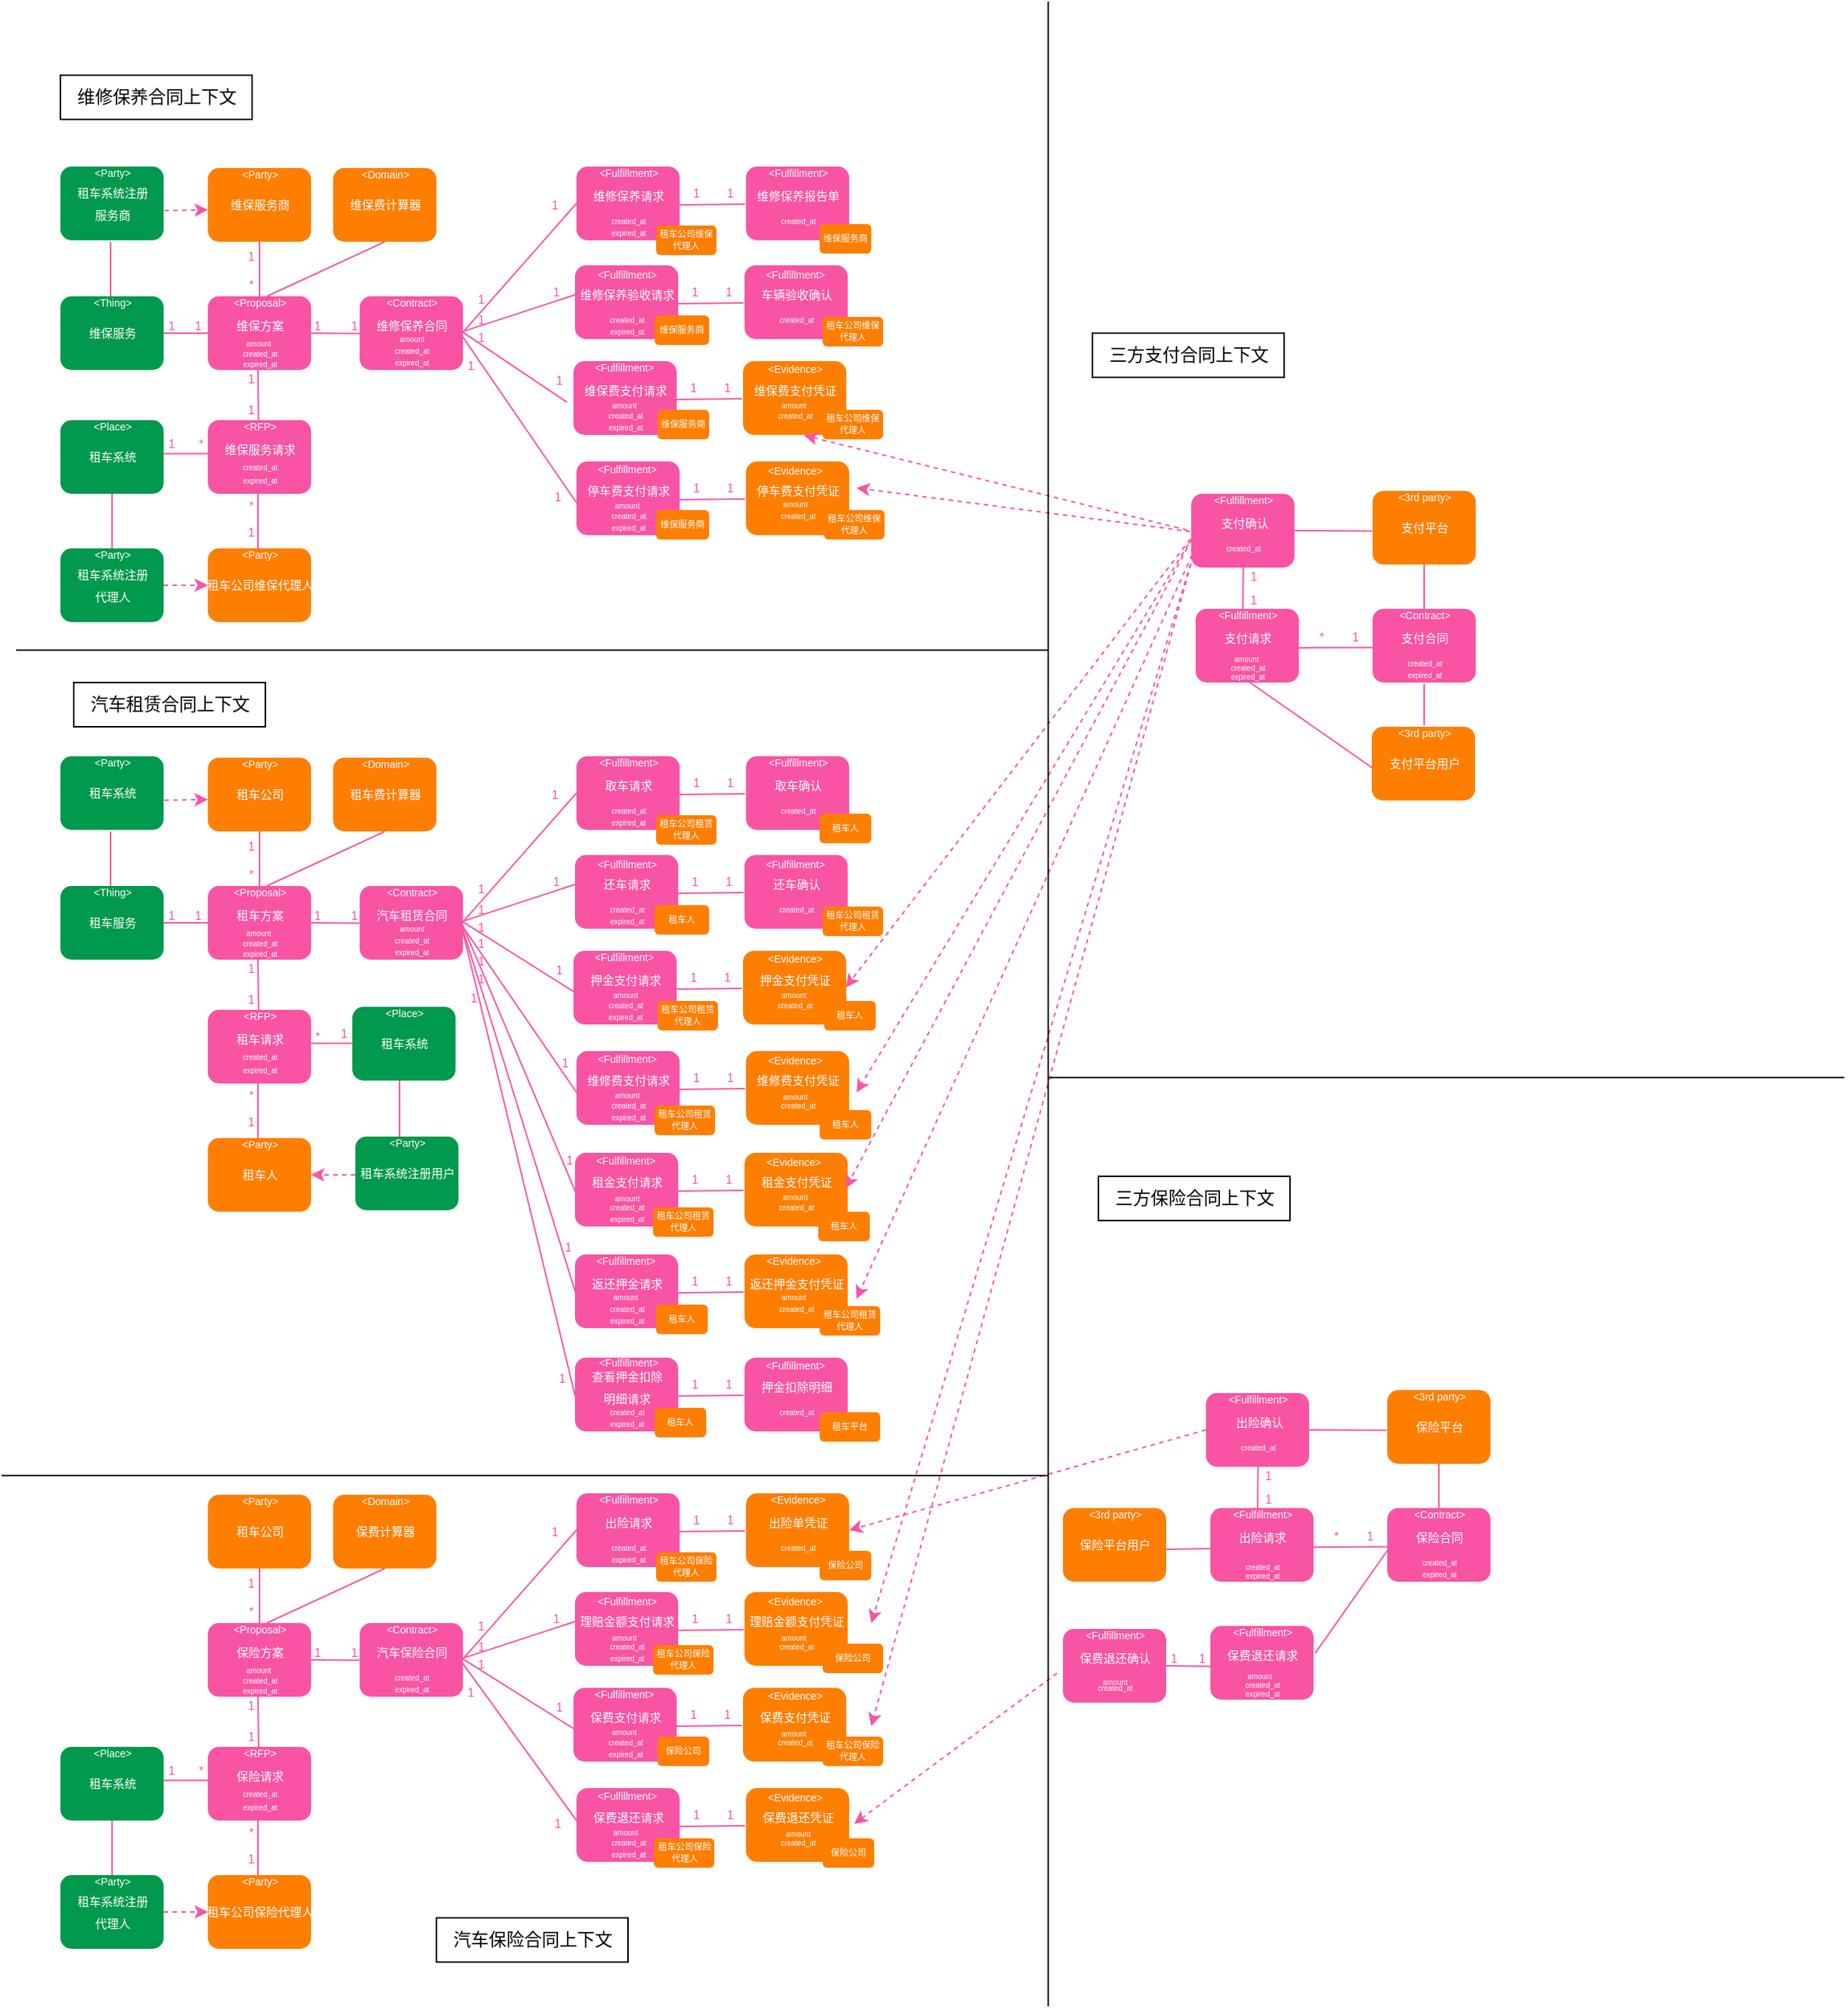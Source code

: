 <mxfile version="21.6.6" type="github">
  <diagram name="第 1 页" id="oeCHM0damJKCCX0aJpPC">
    <mxGraphModel dx="3897" dy="2327" grid="1" gridSize="10" guides="1" tooltips="1" connect="1" arrows="1" fold="1" page="1" pageScale="1" pageWidth="827" pageHeight="1169" math="0" shadow="0">
      <root>
        <mxCell id="0" />
        <mxCell id="1" parent="0" />
        <mxCell id="e_jC6DyC8DSp5otNmjVu-6" value="" style="group" parent="1" vertex="1" connectable="0">
          <mxGeometry x="150" y="312" width="70" height="62" as="geometry" />
        </mxCell>
        <mxCell id="e_jC6DyC8DSp5otNmjVu-1" value="" style="rounded=1;whiteSpace=wrap;html=1;fillColor=#f854a3;fontColor=#ffffff;strokeColor=none;" parent="e_jC6DyC8DSp5otNmjVu-6" vertex="1">
          <mxGeometry y="12" width="70" height="50" as="geometry" />
        </mxCell>
        <mxCell id="e_jC6DyC8DSp5otNmjVu-2" value="&lt;span style=&quot;font-size: 7px;&quot;&gt;&amp;lt;RFP&amp;gt;&lt;/span&gt;" style="text;html=1;align=center;verticalAlign=middle;resizable=0;points=[];autosize=1;strokeColor=none;fillColor=none;fontColor=#FFFFFF;" parent="e_jC6DyC8DSp5otNmjVu-6" vertex="1">
          <mxGeometry x="10" width="50" height="30" as="geometry" />
        </mxCell>
        <mxCell id="e_jC6DyC8DSp5otNmjVu-3" value="&lt;font style=&quot;font-size: 8px;&quot; color=&quot;#ffffff&quot;&gt;维保服务请求&lt;/font&gt;" style="text;html=1;align=center;verticalAlign=middle;resizable=0;points=[];autosize=1;strokeColor=none;fillColor=none;" parent="e_jC6DyC8DSp5otNmjVu-6" vertex="1">
          <mxGeometry y="16" width="70" height="30" as="geometry" />
        </mxCell>
        <mxCell id="e_jC6DyC8DSp5otNmjVu-4" value="&lt;font style=&quot;font-size: 5px;&quot;&gt;created_at&lt;/font&gt;" style="text;html=1;align=center;verticalAlign=middle;resizable=0;points=[];autosize=1;strokeColor=none;fillColor=none;fontColor=#FFFFFF;fontSize=5;" parent="e_jC6DyC8DSp5otNmjVu-6" vertex="1">
          <mxGeometry x="10" y="33" width="50" height="20" as="geometry" />
        </mxCell>
        <mxCell id="e_jC6DyC8DSp5otNmjVu-5" value="&lt;font style=&quot;font-size: 5px;&quot;&gt;expired_at&lt;/font&gt;" style="text;html=1;align=center;verticalAlign=middle;resizable=0;points=[];autosize=1;strokeColor=none;fillColor=none;fontColor=#FFFFFF;fontSize=5;" parent="e_jC6DyC8DSp5otNmjVu-6" vertex="1">
          <mxGeometry x="10" y="42" width="50" height="20" as="geometry" />
        </mxCell>
        <mxCell id="e_jC6DyC8DSp5otNmjVu-7" value="" style="group" parent="1" vertex="1" connectable="0">
          <mxGeometry x="150" y="228" width="70" height="62" as="geometry" />
        </mxCell>
        <mxCell id="e_jC6DyC8DSp5otNmjVu-8" value="" style="rounded=1;whiteSpace=wrap;html=1;fillColor=#f854a3;fontColor=#ffffff;strokeColor=none;" parent="e_jC6DyC8DSp5otNmjVu-7" vertex="1">
          <mxGeometry y="12" width="70" height="50" as="geometry" />
        </mxCell>
        <mxCell id="e_jC6DyC8DSp5otNmjVu-9" value="&lt;font style=&quot;font-size: 7px;&quot;&gt;&amp;lt;Proposal&amp;gt;&lt;/font&gt;" style="text;html=1;align=center;verticalAlign=middle;resizable=0;points=[];autosize=1;strokeColor=none;fillColor=none;fontColor=#FFFFFF;" parent="e_jC6DyC8DSp5otNmjVu-7" vertex="1">
          <mxGeometry x="5" width="60" height="30" as="geometry" />
        </mxCell>
        <mxCell id="e_jC6DyC8DSp5otNmjVu-10" value="&lt;font color=&quot;#ffffff&quot;&gt;&lt;span style=&quot;font-size: 8px;&quot;&gt;维保方案&lt;/span&gt;&lt;/font&gt;" style="text;html=1;align=center;verticalAlign=middle;resizable=0;points=[];autosize=1;strokeColor=none;fillColor=none;" parent="e_jC6DyC8DSp5otNmjVu-7" vertex="1">
          <mxGeometry x="5" y="16" width="60" height="30" as="geometry" />
        </mxCell>
        <mxCell id="e_jC6DyC8DSp5otNmjVu-11" value="&lt;font style=&quot;font-size: 5px;&quot;&gt;created_at&lt;/font&gt;" style="text;html=1;align=center;verticalAlign=middle;resizable=0;points=[];autosize=1;strokeColor=none;fillColor=none;fontColor=#FFFFFF;fontSize=5;" parent="e_jC6DyC8DSp5otNmjVu-7" vertex="1">
          <mxGeometry x="10" y="40" width="50" height="20" as="geometry" />
        </mxCell>
        <mxCell id="e_jC6DyC8DSp5otNmjVu-12" value="&lt;font style=&quot;font-size: 5px;&quot;&gt;expired_at&lt;/font&gt;" style="text;html=1;align=center;verticalAlign=middle;resizable=0;points=[];autosize=1;strokeColor=none;fillColor=none;fontColor=#FFFFFF;fontSize=5;" parent="e_jC6DyC8DSp5otNmjVu-7" vertex="1">
          <mxGeometry x="10" y="47" width="50" height="20" as="geometry" />
        </mxCell>
        <mxCell id="e_jC6DyC8DSp5otNmjVu-65" value="&lt;font color=&quot;#f954a3&quot; style=&quot;font-size: 8px;&quot;&gt;1&lt;/font&gt;" style="text;html=1;align=center;verticalAlign=middle;resizable=0;points=[];autosize=1;strokeColor=none;fillColor=none;fontSize=8;" parent="e_jC6DyC8DSp5otNmjVu-7" vertex="1">
          <mxGeometry x="-40" y="22" width="30" height="20" as="geometry" />
        </mxCell>
        <mxCell id="e_jC6DyC8DSp5otNmjVu-75" value="&lt;font color=&quot;#f954a3&quot; style=&quot;font-size: 8px;&quot;&gt;*&lt;/font&gt;" style="text;html=1;align=center;verticalAlign=middle;resizable=0;points=[];autosize=1;strokeColor=none;fillColor=none;fontSize=8;" parent="e_jC6DyC8DSp5otNmjVu-7" vertex="1">
          <mxGeometry x="14" y="-6" width="30" height="20" as="geometry" />
        </mxCell>
        <mxCell id="e_jC6DyC8DSp5otNmjVu-13" value="" style="endArrow=none;html=1;rounded=0;exitX=0.49;exitY=-0.123;exitDx=0;exitDy=0;exitPerimeter=0;fontColor=#f954a3;labelBackgroundColor=#F954A3;labelBorderColor=#F954A3;strokeColor=#F954A3;" parent="1" source="e_jC6DyC8DSp5otNmjVu-3" edge="1">
          <mxGeometry width="50" height="50" relative="1" as="geometry">
            <mxPoint x="180" y="330" as="sourcePoint" />
            <mxPoint x="184" y="290" as="targetPoint" />
          </mxGeometry>
        </mxCell>
        <mxCell id="e_jC6DyC8DSp5otNmjVu-14" value="&lt;font color=&quot;#f954a3&quot; style=&quot;font-size: 8px;&quot;&gt;1&lt;/font&gt;" style="text;html=1;align=center;verticalAlign=middle;resizable=0;points=[];autosize=1;strokeColor=none;fillColor=none;fontSize=8;" parent="1" vertex="1">
          <mxGeometry x="164" y="286" width="30" height="20" as="geometry" />
        </mxCell>
        <mxCell id="e_jC6DyC8DSp5otNmjVu-15" value="&lt;font color=&quot;#f954a3&quot; style=&quot;font-size: 8px;&quot;&gt;1&lt;/font&gt;" style="text;html=1;align=center;verticalAlign=middle;resizable=0;points=[];autosize=1;strokeColor=none;fillColor=none;fontSize=8;" parent="1" vertex="1">
          <mxGeometry x="164" y="307" width="30" height="20" as="geometry" />
        </mxCell>
        <mxCell id="e_jC6DyC8DSp5otNmjVu-17" value="&lt;font style=&quot;font-size: 5px;&quot;&gt;amount&lt;br&gt;&lt;/font&gt;" style="text;html=1;align=center;verticalAlign=middle;resizable=0;points=[];autosize=1;strokeColor=none;fillColor=none;fontColor=#FFFFFF;fontSize=5;" parent="1" vertex="1">
          <mxGeometry x="164" y="261" width="40" height="20" as="geometry" />
        </mxCell>
        <mxCell id="e_jC6DyC8DSp5otNmjVu-18" value="" style="group" parent="1" vertex="1" connectable="0">
          <mxGeometry x="253" y="228" width="70" height="62" as="geometry" />
        </mxCell>
        <mxCell id="e_jC6DyC8DSp5otNmjVu-19" value="" style="rounded=1;whiteSpace=wrap;html=1;fillColor=#f854a3;fontColor=#ffffff;strokeColor=none;" parent="e_jC6DyC8DSp5otNmjVu-18" vertex="1">
          <mxGeometry y="12" width="70" height="50" as="geometry" />
        </mxCell>
        <mxCell id="e_jC6DyC8DSp5otNmjVu-20" value="&lt;font style=&quot;font-size: 7px;&quot;&gt;&amp;lt;Contract&amp;gt;&lt;/font&gt;" style="text;html=1;align=center;verticalAlign=middle;resizable=0;points=[];autosize=1;strokeColor=none;fillColor=none;fontColor=#FFFFFF;" parent="e_jC6DyC8DSp5otNmjVu-18" vertex="1">
          <mxGeometry x="5" width="60" height="30" as="geometry" />
        </mxCell>
        <mxCell id="e_jC6DyC8DSp5otNmjVu-21" value="&lt;font color=&quot;#ffffff&quot;&gt;&lt;span style=&quot;font-size: 8px;&quot;&gt;维修保养合同&lt;/span&gt;&lt;/font&gt;" style="text;html=1;align=center;verticalAlign=middle;resizable=0;points=[];autosize=1;strokeColor=none;fillColor=none;" parent="e_jC6DyC8DSp5otNmjVu-18" vertex="1">
          <mxGeometry y="16" width="70" height="30" as="geometry" />
        </mxCell>
        <mxCell id="e_jC6DyC8DSp5otNmjVu-22" value="&lt;font style=&quot;font-size: 5px;&quot;&gt;created_at&lt;/font&gt;" style="text;html=1;align=center;verticalAlign=middle;resizable=0;points=[];autosize=1;strokeColor=none;fillColor=none;fontColor=#FFFFFF;fontSize=5;" parent="e_jC6DyC8DSp5otNmjVu-18" vertex="1">
          <mxGeometry x="10" y="38" width="50" height="20" as="geometry" />
        </mxCell>
        <mxCell id="e_jC6DyC8DSp5otNmjVu-23" value="&lt;font style=&quot;font-size: 5px;&quot;&gt;expired_at&lt;/font&gt;" style="text;html=1;align=center;verticalAlign=middle;resizable=0;points=[];autosize=1;strokeColor=none;fillColor=none;fontColor=#FFFFFF;fontSize=5;" parent="e_jC6DyC8DSp5otNmjVu-18" vertex="1">
          <mxGeometry x="10" y="46" width="50" height="20" as="geometry" />
        </mxCell>
        <mxCell id="VPvNrE1eairbUW8k15pB-188" value="&lt;font style=&quot;font-size: 5px;&quot;&gt;amount&lt;br&gt;&lt;/font&gt;" style="text;html=1;align=center;verticalAlign=middle;resizable=0;points=[];autosize=1;strokeColor=none;fillColor=none;fontColor=#FFFFFF;fontSize=5;" vertex="1" parent="e_jC6DyC8DSp5otNmjVu-18">
          <mxGeometry x="15" y="30" width="40" height="20" as="geometry" />
        </mxCell>
        <mxCell id="e_jC6DyC8DSp5otNmjVu-24" value="" style="endArrow=none;html=1;rounded=0;exitX=1;exitY=0.5;exitDx=0;exitDy=0;entryX=-0.001;entryY=0.71;entryDx=0;entryDy=0;entryPerimeter=0;strokeColor=#F954A3;" parent="1" source="e_jC6DyC8DSp5otNmjVu-8" target="e_jC6DyC8DSp5otNmjVu-21" edge="1">
          <mxGeometry width="50" height="50" relative="1" as="geometry">
            <mxPoint x="220" y="340" as="sourcePoint" />
            <mxPoint x="270" y="290" as="targetPoint" />
          </mxGeometry>
        </mxCell>
        <mxCell id="e_jC6DyC8DSp5otNmjVu-25" value="&lt;font color=&quot;#f954a3&quot; style=&quot;font-size: 8px;&quot;&gt;1&lt;/font&gt;" style="text;html=1;align=center;verticalAlign=middle;resizable=0;points=[];autosize=1;strokeColor=none;fillColor=none;fontSize=8;" parent="1" vertex="1">
          <mxGeometry x="209" y="250" width="30" height="20" as="geometry" />
        </mxCell>
        <mxCell id="e_jC6DyC8DSp5otNmjVu-26" value="&lt;font color=&quot;#f954a3&quot; style=&quot;font-size: 8px;&quot;&gt;1&lt;/font&gt;" style="text;html=1;align=center;verticalAlign=middle;resizable=0;points=[];autosize=1;strokeColor=none;fillColor=none;fontSize=8;" parent="1" vertex="1">
          <mxGeometry x="234" y="250" width="30" height="20" as="geometry" />
        </mxCell>
        <mxCell id="e_jC6DyC8DSp5otNmjVu-27" value="" style="group" parent="1" vertex="1" connectable="0">
          <mxGeometry x="235" y="141" width="70" height="62" as="geometry" />
        </mxCell>
        <mxCell id="e_jC6DyC8DSp5otNmjVu-28" value="" style="rounded=1;whiteSpace=wrap;html=1;fillColor=#fe7e00;fontColor=#ffffff;strokeColor=none;" parent="e_jC6DyC8DSp5otNmjVu-27" vertex="1">
          <mxGeometry y="12" width="70" height="50" as="geometry" />
        </mxCell>
        <mxCell id="e_jC6DyC8DSp5otNmjVu-29" value="&lt;font style=&quot;font-size: 7px;&quot;&gt;&amp;lt;Domain&amp;gt;&lt;/font&gt;" style="text;html=1;align=center;verticalAlign=middle;resizable=0;points=[];autosize=1;strokeColor=none;fillColor=none;fontColor=#FFFFFF;" parent="e_jC6DyC8DSp5otNmjVu-27" vertex="1">
          <mxGeometry x="5" width="60" height="30" as="geometry" />
        </mxCell>
        <mxCell id="e_jC6DyC8DSp5otNmjVu-30" value="&lt;font color=&quot;#ffffff&quot;&gt;&lt;span style=&quot;font-size: 8px;&quot;&gt;维保费计算器&lt;/span&gt;&lt;/font&gt;" style="text;html=1;align=center;verticalAlign=middle;resizable=0;points=[];autosize=1;strokeColor=none;fillColor=none;" parent="e_jC6DyC8DSp5otNmjVu-27" vertex="1">
          <mxGeometry y="21" width="70" height="30" as="geometry" />
        </mxCell>
        <mxCell id="e_jC6DyC8DSp5otNmjVu-34" value="" style="group" parent="1" vertex="1" connectable="0">
          <mxGeometry x="150" y="141" width="75" height="62" as="geometry" />
        </mxCell>
        <mxCell id="e_jC6DyC8DSp5otNmjVu-35" value="" style="rounded=1;whiteSpace=wrap;html=1;fillColor=#fe7e00;fontColor=#ffffff;strokeColor=none;" parent="e_jC6DyC8DSp5otNmjVu-34" vertex="1">
          <mxGeometry y="12" width="70" height="50" as="geometry" />
        </mxCell>
        <mxCell id="e_jC6DyC8DSp5otNmjVu-36" value="&lt;font style=&quot;font-size: 7px;&quot;&gt;&amp;lt;Party&amp;gt;&lt;/font&gt;" style="text;html=1;align=center;verticalAlign=middle;resizable=0;points=[];autosize=1;strokeColor=none;fillColor=none;fontColor=#FFFFFF;" parent="e_jC6DyC8DSp5otNmjVu-34" vertex="1">
          <mxGeometry x="10" width="50" height="30" as="geometry" />
        </mxCell>
        <mxCell id="e_jC6DyC8DSp5otNmjVu-37" value="&lt;font color=&quot;#ffffff&quot;&gt;&lt;span style=&quot;font-size: 8px;&quot;&gt;维保服务商&lt;/span&gt;&lt;/font&gt;" style="text;html=1;align=center;verticalAlign=middle;resizable=0;points=[];autosize=1;strokeColor=none;fillColor=none;" parent="e_jC6DyC8DSp5otNmjVu-34" vertex="1">
          <mxGeometry x="5" y="21" width="60" height="30" as="geometry" />
        </mxCell>
        <mxCell id="e_jC6DyC8DSp5otNmjVu-38" value="" style="endArrow=none;html=1;rounded=0;exitX=0.5;exitY=1;exitDx=0;exitDy=0;strokeColor=#F954A3;" parent="1" source="e_jC6DyC8DSp5otNmjVu-35" edge="1">
          <mxGeometry width="50" height="50" relative="1" as="geometry">
            <mxPoint x="186" y="203" as="sourcePoint" />
            <mxPoint x="185" y="240" as="targetPoint" />
          </mxGeometry>
        </mxCell>
        <mxCell id="e_jC6DyC8DSp5otNmjVu-39" value="" style="group" parent="1" vertex="1" connectable="0">
          <mxGeometry x="50" y="399" width="80" height="62" as="geometry" />
        </mxCell>
        <mxCell id="e_jC6DyC8DSp5otNmjVu-40" value="" style="rounded=1;whiteSpace=wrap;html=1;fillColor=#00994D;fontColor=#ffffff;strokeColor=none;" parent="e_jC6DyC8DSp5otNmjVu-39" vertex="1">
          <mxGeometry y="12" width="70" height="50" as="geometry" />
        </mxCell>
        <mxCell id="e_jC6DyC8DSp5otNmjVu-41" value="&lt;font style=&quot;font-size: 7px;&quot;&gt;&amp;lt;Party&amp;gt;&lt;/font&gt;" style="text;html=1;align=center;verticalAlign=middle;resizable=0;points=[];autosize=1;strokeColor=none;fillColor=none;fontColor=#FFFFFF;" parent="e_jC6DyC8DSp5otNmjVu-39" vertex="1">
          <mxGeometry x="10" width="50" height="30" as="geometry" />
        </mxCell>
        <mxCell id="e_jC6DyC8DSp5otNmjVu-42" value="&lt;font color=&quot;#ffffff&quot;&gt;&lt;span style=&quot;font-size: 8px;&quot;&gt;租车系统注册&lt;br&gt;代理人&lt;/span&gt;&lt;/font&gt;" style="text;html=1;align=center;verticalAlign=middle;resizable=0;points=[];autosize=1;strokeColor=none;fillColor=none;" parent="e_jC6DyC8DSp5otNmjVu-39" vertex="1">
          <mxGeometry y="16" width="70" height="40" as="geometry" />
        </mxCell>
        <mxCell id="e_jC6DyC8DSp5otNmjVu-43" value="" style="group" parent="1" vertex="1" connectable="0">
          <mxGeometry x="150" y="399" width="85" height="62" as="geometry" />
        </mxCell>
        <mxCell id="e_jC6DyC8DSp5otNmjVu-44" value="" style="rounded=1;whiteSpace=wrap;html=1;fillColor=#fe7e00;fontColor=#ffffff;strokeColor=none;" parent="e_jC6DyC8DSp5otNmjVu-43" vertex="1">
          <mxGeometry y="12" width="70" height="50" as="geometry" />
        </mxCell>
        <mxCell id="e_jC6DyC8DSp5otNmjVu-45" value="&lt;font style=&quot;font-size: 7px;&quot;&gt;&amp;lt;Party&amp;gt;&lt;/font&gt;" style="text;html=1;align=center;verticalAlign=middle;resizable=0;points=[];autosize=1;strokeColor=none;fillColor=none;fontColor=#FFFFFF;" parent="e_jC6DyC8DSp5otNmjVu-43" vertex="1">
          <mxGeometry x="10" width="50" height="30" as="geometry" />
        </mxCell>
        <mxCell id="e_jC6DyC8DSp5otNmjVu-46" value="&lt;font color=&quot;#ffffff&quot;&gt;&lt;span style=&quot;font-size: 8px;&quot;&gt;租车公司维保代理人&lt;/span&gt;&lt;/font&gt;" style="text;html=1;align=center;verticalAlign=middle;resizable=0;points=[];autosize=1;strokeColor=none;fillColor=none;" parent="e_jC6DyC8DSp5otNmjVu-43" vertex="1">
          <mxGeometry x="-15" y="21" width="100" height="30" as="geometry" />
        </mxCell>
        <mxCell id="e_jC6DyC8DSp5otNmjVu-47" value="" style="endArrow=none;html=1;rounded=0;exitX=0.5;exitY=1;exitDx=0;exitDy=0;strokeColor=#F954A3;" parent="1" edge="1">
          <mxGeometry width="50" height="50" relative="1" as="geometry">
            <mxPoint x="184" y="374" as="sourcePoint" />
            <mxPoint x="184" y="411" as="targetPoint" />
          </mxGeometry>
        </mxCell>
        <mxCell id="e_jC6DyC8DSp5otNmjVu-48" value="" style="endArrow=classic;html=1;rounded=0;entryX=0;entryY=0.5;entryDx=0;entryDy=0;strokeColor=#F954A3;dashed=1;" parent="1" source="e_jC6DyC8DSp5otNmjVu-42" target="e_jC6DyC8DSp5otNmjVu-44" edge="1">
          <mxGeometry width="50" height="50" relative="1" as="geometry">
            <mxPoint x="120" y="436" as="sourcePoint" />
            <mxPoint x="220" y="320" as="targetPoint" />
            <Array as="points">
              <mxPoint x="120" y="436" />
            </Array>
          </mxGeometry>
        </mxCell>
        <mxCell id="e_jC6DyC8DSp5otNmjVu-50" value="" style="group" parent="1" vertex="1" connectable="0">
          <mxGeometry x="50" y="312" width="80" height="62" as="geometry" />
        </mxCell>
        <mxCell id="e_jC6DyC8DSp5otNmjVu-51" value="" style="rounded=1;whiteSpace=wrap;html=1;fillColor=#00994D;fontColor=#ffffff;strokeColor=none;" parent="e_jC6DyC8DSp5otNmjVu-50" vertex="1">
          <mxGeometry y="12" width="70" height="50" as="geometry" />
        </mxCell>
        <mxCell id="e_jC6DyC8DSp5otNmjVu-52" value="&lt;font style=&quot;font-size: 7px;&quot;&gt;&amp;lt;Place&amp;gt;&lt;/font&gt;" style="text;html=1;align=center;verticalAlign=middle;resizable=0;points=[];autosize=1;strokeColor=none;fillColor=none;fontColor=#FFFFFF;" parent="e_jC6DyC8DSp5otNmjVu-50" vertex="1">
          <mxGeometry x="10" width="50" height="30" as="geometry" />
        </mxCell>
        <mxCell id="e_jC6DyC8DSp5otNmjVu-53" value="&lt;font color=&quot;#ffffff&quot;&gt;&lt;span style=&quot;font-size: 8px;&quot;&gt;租车系统&lt;/span&gt;&lt;/font&gt;" style="text;html=1;align=center;verticalAlign=middle;resizable=0;points=[];autosize=1;strokeColor=none;fillColor=none;" parent="e_jC6DyC8DSp5otNmjVu-50" vertex="1">
          <mxGeometry x="5" y="21" width="60" height="30" as="geometry" />
        </mxCell>
        <mxCell id="e_jC6DyC8DSp5otNmjVu-61" value="" style="endArrow=none;html=1;rounded=0;exitX=1;exitY=0.5;exitDx=0;exitDy=0;entryX=0;entryY=0.5;entryDx=0;entryDy=0;strokeColor=#F954A3;" parent="e_jC6DyC8DSp5otNmjVu-50" edge="1">
          <mxGeometry width="50" height="50" relative="1" as="geometry">
            <mxPoint x="70" y="34.71" as="sourcePoint" />
            <mxPoint x="100" y="34.71" as="targetPoint" />
          </mxGeometry>
        </mxCell>
        <mxCell id="e_jC6DyC8DSp5otNmjVu-54" value="" style="group" parent="1" vertex="1" connectable="0">
          <mxGeometry x="50" y="228" width="95" height="62" as="geometry" />
        </mxCell>
        <mxCell id="e_jC6DyC8DSp5otNmjVu-55" value="" style="rounded=1;whiteSpace=wrap;html=1;fillColor=#00994D;fontColor=#ffffff;strokeColor=none;" parent="e_jC6DyC8DSp5otNmjVu-54" vertex="1">
          <mxGeometry y="12" width="70" height="50" as="geometry" />
        </mxCell>
        <mxCell id="e_jC6DyC8DSp5otNmjVu-56" value="&lt;font style=&quot;font-size: 7px;&quot;&gt;&amp;lt;Thing&amp;gt;&lt;/font&gt;" style="text;html=1;align=center;verticalAlign=middle;resizable=0;points=[];autosize=1;strokeColor=none;fillColor=none;fontColor=#FFFFFF;" parent="e_jC6DyC8DSp5otNmjVu-54" vertex="1">
          <mxGeometry x="10" width="50" height="30" as="geometry" />
        </mxCell>
        <mxCell id="e_jC6DyC8DSp5otNmjVu-57" value="&lt;font color=&quot;#ffffff&quot;&gt;&lt;span style=&quot;font-size: 8px;&quot;&gt;维保服务&lt;/span&gt;&lt;/font&gt;" style="text;html=1;align=center;verticalAlign=middle;resizable=0;points=[];autosize=1;strokeColor=none;fillColor=none;" parent="e_jC6DyC8DSp5otNmjVu-54" vertex="1">
          <mxGeometry x="5" y="21" width="60" height="30" as="geometry" />
        </mxCell>
        <mxCell id="e_jC6DyC8DSp5otNmjVu-64" value="&lt;font color=&quot;#f954a3&quot; style=&quot;font-size: 8px;&quot;&gt;1&lt;/font&gt;" style="text;html=1;align=center;verticalAlign=middle;resizable=0;points=[];autosize=1;strokeColor=none;fillColor=none;fontSize=8;" parent="e_jC6DyC8DSp5otNmjVu-54" vertex="1">
          <mxGeometry x="78" y="22" width="30" height="20" as="geometry" />
        </mxCell>
        <mxCell id="e_jC6DyC8DSp5otNmjVu-59" value="" style="endArrow=none;html=1;rounded=0;exitX=0.5;exitY=1;exitDx=0;exitDy=0;strokeColor=#F954A3;" parent="1" source="e_jC6DyC8DSp5otNmjVu-51" edge="1">
          <mxGeometry width="50" height="50" relative="1" as="geometry">
            <mxPoint x="85.0" y="378" as="sourcePoint" />
            <mxPoint x="85" y="411" as="targetPoint" />
            <Array as="points">
              <mxPoint x="85" y="411" />
            </Array>
          </mxGeometry>
        </mxCell>
        <mxCell id="e_jC6DyC8DSp5otNmjVu-62" value="&lt;font color=&quot;#f954a3&quot; style=&quot;font-size: 8px;&quot;&gt;1&lt;/font&gt;" style="text;html=1;align=center;verticalAlign=middle;resizable=0;points=[];autosize=1;strokeColor=none;fillColor=none;fontSize=8;" parent="1" vertex="1">
          <mxGeometry x="110" y="330" width="30" height="20" as="geometry" />
        </mxCell>
        <mxCell id="e_jC6DyC8DSp5otNmjVu-63" value="&lt;font color=&quot;#f954a3&quot; style=&quot;font-size: 8px;&quot;&gt;*&lt;/font&gt;" style="text;html=1;align=center;verticalAlign=middle;resizable=0;points=[];autosize=1;strokeColor=none;fillColor=none;fontSize=8;" parent="1" vertex="1">
          <mxGeometry x="130" y="330" width="30" height="20" as="geometry" />
        </mxCell>
        <mxCell id="e_jC6DyC8DSp5otNmjVu-66" value="" style="group" parent="1" vertex="1" connectable="0">
          <mxGeometry x="50" y="140" width="85" height="62" as="geometry" />
        </mxCell>
        <mxCell id="e_jC6DyC8DSp5otNmjVu-67" value="" style="rounded=1;whiteSpace=wrap;html=1;fillColor=#00994D;fontColor=#ffffff;strokeColor=none;" parent="e_jC6DyC8DSp5otNmjVu-66" vertex="1">
          <mxGeometry y="12" width="70" height="50" as="geometry" />
        </mxCell>
        <mxCell id="e_jC6DyC8DSp5otNmjVu-68" value="&lt;font style=&quot;font-size: 7px;&quot;&gt;&amp;lt;Party&amp;gt;&lt;/font&gt;" style="text;html=1;align=center;verticalAlign=middle;resizable=0;points=[];autosize=1;strokeColor=none;fillColor=none;fontColor=#FFFFFF;" parent="e_jC6DyC8DSp5otNmjVu-66" vertex="1">
          <mxGeometry x="10" width="50" height="30" as="geometry" />
        </mxCell>
        <mxCell id="e_jC6DyC8DSp5otNmjVu-69" value="&lt;font color=&quot;#ffffff&quot;&gt;&lt;span style=&quot;font-size: 8px;&quot;&gt;租车系统注册&lt;br&gt;服务商&lt;/span&gt;&lt;/font&gt;" style="text;html=1;align=center;verticalAlign=middle;resizable=0;points=[];autosize=1;strokeColor=none;fillColor=none;" parent="e_jC6DyC8DSp5otNmjVu-66" vertex="1">
          <mxGeometry y="16" width="70" height="40" as="geometry" />
        </mxCell>
        <mxCell id="e_jC6DyC8DSp5otNmjVu-71" value="" style="endArrow=classic;html=1;rounded=0;strokeColor=#F954A3;dashed=1;entryX=-0.032;entryY=0.546;entryDx=0;entryDy=0;entryPerimeter=0;exitX=1.008;exitY=0.597;exitDx=0;exitDy=0;exitPerimeter=0;" parent="1" source="e_jC6DyC8DSp5otNmjVu-67" edge="1">
          <mxGeometry width="50" height="50" relative="1" as="geometry">
            <mxPoint x="116.92" y="180.0" as="sourcePoint" />
            <mxPoint x="150.0" y="181.38" as="targetPoint" />
            <Array as="points" />
          </mxGeometry>
        </mxCell>
        <mxCell id="e_jC6DyC8DSp5otNmjVu-58" value="" style="endArrow=none;html=1;rounded=0;exitX=1;exitY=0.5;exitDx=0;exitDy=0;entryX=0;entryY=0.5;entryDx=0;entryDy=0;strokeColor=#F954A3;" parent="1" source="e_jC6DyC8DSp5otNmjVu-55" target="e_jC6DyC8DSp5otNmjVu-8" edge="1">
          <mxGeometry width="50" height="50" relative="1" as="geometry">
            <mxPoint x="120" y="176.71" as="sourcePoint" />
            <mxPoint x="150" y="176.71" as="targetPoint" />
          </mxGeometry>
        </mxCell>
        <mxCell id="e_jC6DyC8DSp5otNmjVu-72" value="" style="endArrow=none;html=1;rounded=0;exitX=0.5;exitY=1;exitDx=0;exitDy=0;strokeColor=#F954A3;" parent="1" edge="1">
          <mxGeometry width="50" height="50" relative="1" as="geometry">
            <mxPoint x="84" y="203" as="sourcePoint" />
            <mxPoint x="84" y="240" as="targetPoint" />
          </mxGeometry>
        </mxCell>
        <mxCell id="e_jC6DyC8DSp5otNmjVu-73" value="&lt;font color=&quot;#f954a3&quot; style=&quot;font-size: 8px;&quot;&gt;1&lt;/font&gt;" style="text;html=1;align=center;verticalAlign=middle;resizable=0;points=[];autosize=1;strokeColor=none;fillColor=none;fontSize=8;" parent="1" vertex="1">
          <mxGeometry x="164" y="203" width="30" height="20" as="geometry" />
        </mxCell>
        <mxCell id="e_jC6DyC8DSp5otNmjVu-76" value="&lt;font color=&quot;#f954a3&quot; style=&quot;font-size: 8px;&quot;&gt;*&lt;/font&gt;" style="text;html=1;align=center;verticalAlign=middle;resizable=0;points=[];autosize=1;strokeColor=none;fillColor=none;fontSize=8;" parent="1" vertex="1">
          <mxGeometry x="164" y="372" width="30" height="20" as="geometry" />
        </mxCell>
        <mxCell id="e_jC6DyC8DSp5otNmjVu-77" value="&lt;font color=&quot;#f954a3&quot; style=&quot;font-size: 8px;&quot;&gt;1&lt;/font&gt;" style="text;html=1;align=center;verticalAlign=middle;resizable=0;points=[];autosize=1;strokeColor=none;fillColor=none;fontSize=8;" parent="1" vertex="1">
          <mxGeometry x="164" y="390" width="30" height="20" as="geometry" />
        </mxCell>
        <mxCell id="e_jC6DyC8DSp5otNmjVu-78" value="" style="group" parent="1" vertex="1" connectable="0">
          <mxGeometry x="400" y="140" width="70" height="62" as="geometry" />
        </mxCell>
        <mxCell id="e_jC6DyC8DSp5otNmjVu-79" value="" style="rounded=1;whiteSpace=wrap;html=1;fillColor=#f854a3;fontColor=#ffffff;strokeColor=none;" parent="e_jC6DyC8DSp5otNmjVu-78" vertex="1">
          <mxGeometry y="12" width="70" height="50" as="geometry" />
        </mxCell>
        <mxCell id="e_jC6DyC8DSp5otNmjVu-80" value="&lt;font style=&quot;font-size: 7px;&quot;&gt;&amp;lt;Fulfillment&amp;gt;&lt;/font&gt;" style="text;html=1;align=center;verticalAlign=middle;resizable=0;points=[];autosize=1;strokeColor=none;fillColor=none;fontColor=#FFFFFF;" parent="e_jC6DyC8DSp5otNmjVu-78" vertex="1">
          <mxGeometry x="5" width="60" height="30" as="geometry" />
        </mxCell>
        <mxCell id="e_jC6DyC8DSp5otNmjVu-81" value="&lt;font color=&quot;#ffffff&quot;&gt;&lt;span style=&quot;font-size: 8px;&quot;&gt;维修保养请求&lt;/span&gt;&lt;/font&gt;" style="text;html=1;align=center;verticalAlign=middle;resizable=0;points=[];autosize=1;strokeColor=none;fillColor=none;" parent="e_jC6DyC8DSp5otNmjVu-78" vertex="1">
          <mxGeometry y="16" width="70" height="30" as="geometry" />
        </mxCell>
        <mxCell id="e_jC6DyC8DSp5otNmjVu-82" value="&lt;font style=&quot;font-size: 5px;&quot;&gt;created_at&lt;/font&gt;" style="text;html=1;align=center;verticalAlign=middle;resizable=0;points=[];autosize=1;strokeColor=none;fillColor=none;fontColor=#FFFFFF;fontSize=5;" parent="e_jC6DyC8DSp5otNmjVu-78" vertex="1">
          <mxGeometry x="10" y="38" width="50" height="20" as="geometry" />
        </mxCell>
        <mxCell id="e_jC6DyC8DSp5otNmjVu-83" value="&lt;font style=&quot;font-size: 5px;&quot;&gt;expired_at&lt;/font&gt;" style="text;html=1;align=center;verticalAlign=middle;resizable=0;points=[];autosize=1;strokeColor=none;fillColor=none;fontColor=#FFFFFF;fontSize=5;" parent="e_jC6DyC8DSp5otNmjVu-78" vertex="1">
          <mxGeometry x="10" y="46" width="50" height="20" as="geometry" />
        </mxCell>
        <mxCell id="e_jC6DyC8DSp5otNmjVu-84" value="&lt;font style=&quot;font-size: 5px;&quot;&gt;expired_at&lt;/font&gt;" style="text;html=1;align=center;verticalAlign=middle;resizable=0;points=[];autosize=1;strokeColor=none;fillColor=none;fontColor=#FFFFFF;fontSize=5;" parent="1" vertex="1">
          <mxGeometry x="364" y="196" width="50" height="20" as="geometry" />
        </mxCell>
        <mxCell id="e_jC6DyC8DSp5otNmjVu-85" value="" style="group;fontSize=6;" parent="1" vertex="1" connectable="0">
          <mxGeometry x="459" y="140" width="136" height="76" as="geometry" />
        </mxCell>
        <mxCell id="e_jC6DyC8DSp5otNmjVu-86" value="" style="rounded=1;whiteSpace=wrap;html=1;fillColor=#F954A3;fontColor=#ffffff;strokeColor=none;" parent="e_jC6DyC8DSp5otNmjVu-85" vertex="1">
          <mxGeometry x="56" y="12" width="70" height="50" as="geometry" />
        </mxCell>
        <mxCell id="e_jC6DyC8DSp5otNmjVu-87" value="&lt;font style=&quot;font-size: 7px;&quot;&gt;&amp;lt;Fulfillment&amp;gt;&lt;/font&gt;" style="text;html=1;align=center;verticalAlign=middle;resizable=0;points=[];autosize=1;strokeColor=none;fillColor=none;fontColor=#FFFFFF;" parent="e_jC6DyC8DSp5otNmjVu-85" vertex="1">
          <mxGeometry x="61" width="60" height="30" as="geometry" />
        </mxCell>
        <mxCell id="e_jC6DyC8DSp5otNmjVu-88" value="&lt;font color=&quot;#ffffff&quot;&gt;&lt;span style=&quot;font-size: 8px;&quot;&gt;维修保养报告单&lt;/span&gt;&lt;/font&gt;" style="text;html=1;align=center;verticalAlign=middle;resizable=0;points=[];autosize=1;strokeColor=none;fillColor=none;" parent="e_jC6DyC8DSp5otNmjVu-85" vertex="1">
          <mxGeometry x="51" y="16" width="80" height="30" as="geometry" />
        </mxCell>
        <mxCell id="e_jC6DyC8DSp5otNmjVu-89" value="&lt;font style=&quot;font-size: 5px;&quot;&gt;created_at&lt;/font&gt;" style="text;html=1;align=center;verticalAlign=middle;resizable=0;points=[];autosize=1;strokeColor=none;fillColor=none;fontColor=#FFFFFF;fontSize=5;" parent="e_jC6DyC8DSp5otNmjVu-85" vertex="1">
          <mxGeometry x="66" y="38" width="50" height="20" as="geometry" />
        </mxCell>
        <mxCell id="e_jC6DyC8DSp5otNmjVu-153" value="" style="group;fontSize=11;" parent="e_jC6DyC8DSp5otNmjVu-85" vertex="1" connectable="0">
          <mxGeometry x="-4" y="46" width="60" height="26" as="geometry" />
        </mxCell>
        <mxCell id="e_jC6DyC8DSp5otNmjVu-154" value="租车公司维保代理人" style="rounded=1;whiteSpace=wrap;html=1;fillColor=#fe7e00;fontColor=#ffffff;strokeColor=none;fontSize=6;" parent="e_jC6DyC8DSp5otNmjVu-153" vertex="1">
          <mxGeometry x="-1" y="6" width="41" height="20" as="geometry" />
        </mxCell>
        <mxCell id="e_jC6DyC8DSp5otNmjVu-97" value="&lt;font color=&quot;#f954a3&quot; style=&quot;font-size: 8px;&quot;&gt;1&lt;/font&gt;" style="text;html=1;align=center;verticalAlign=middle;resizable=0;points=[];autosize=1;strokeColor=none;fillColor=none;fontSize=8;" parent="1" vertex="1">
          <mxGeometry x="369.995" y="168" width="30" height="20" as="geometry" />
        </mxCell>
        <mxCell id="e_jC6DyC8DSp5otNmjVu-102" value="" style="group" parent="1" vertex="1" connectable="0">
          <mxGeometry x="466" y="160" width="50" height="20" as="geometry" />
        </mxCell>
        <mxCell id="e_jC6DyC8DSp5otNmjVu-103" value="&lt;font color=&quot;#f954a3&quot; style=&quot;font-size: 8px;&quot;&gt;1&lt;/font&gt;" style="text;html=1;align=center;verticalAlign=middle;resizable=0;points=[];autosize=1;strokeColor=none;fillColor=none;fontSize=8;" parent="e_jC6DyC8DSp5otNmjVu-102" vertex="1">
          <mxGeometry width="30" height="20" as="geometry" />
        </mxCell>
        <mxCell id="e_jC6DyC8DSp5otNmjVu-104" value="&lt;font color=&quot;#f954a3&quot; style=&quot;font-size: 8px;&quot;&gt;1&lt;/font&gt;" style="text;html=1;align=center;verticalAlign=middle;resizable=0;points=[];autosize=1;strokeColor=none;fillColor=none;fontSize=8;" parent="e_jC6DyC8DSp5otNmjVu-102" vertex="1">
          <mxGeometry x="22.727" width="30" height="20" as="geometry" />
        </mxCell>
        <mxCell id="e_jC6DyC8DSp5otNmjVu-105" value="" style="endArrow=none;html=1;rounded=0;exitX=0.838;exitY=0.876;exitDx=0;exitDy=0;strokeColor=#F954A3;exitPerimeter=0;entryX=-0.017;entryY=0.902;entryDx=0;entryDy=0;entryPerimeter=0;" parent="e_jC6DyC8DSp5otNmjVu-102" edge="1">
          <mxGeometry width="50" height="50" relative="1" as="geometry">
            <mxPoint x="48.309" y="17.52" as="sourcePoint" />
            <mxPoint x="2.264" y="18.04" as="targetPoint" />
          </mxGeometry>
        </mxCell>
        <mxCell id="e_jC6DyC8DSp5otNmjVu-107" value="" style="endArrow=none;html=1;rounded=0;exitX=0;exitY=0.5;exitDx=0;exitDy=0;strokeColor=#F954A3;entryX=0.995;entryY=0.695;entryDx=0;entryDy=0;entryPerimeter=0;" parent="1" source="e_jC6DyC8DSp5otNmjVu-79" target="e_jC6DyC8DSp5otNmjVu-21" edge="1">
          <mxGeometry width="50" height="50" relative="1" as="geometry">
            <mxPoint x="94" y="213" as="sourcePoint" />
            <mxPoint x="94" y="250" as="targetPoint" />
          </mxGeometry>
        </mxCell>
        <mxCell id="e_jC6DyC8DSp5otNmjVu-101" value="&lt;font color=&quot;#f954a3&quot; style=&quot;font-size: 8px;&quot;&gt;1&lt;/font&gt;" style="text;html=1;align=center;verticalAlign=middle;resizable=0;points=[];autosize=1;strokeColor=none;fillColor=none;fontSize=8;" parent="1" vertex="1">
          <mxGeometry x="319.995" y="232" width="30" height="20" as="geometry" />
        </mxCell>
        <mxCell id="e_jC6DyC8DSp5otNmjVu-108" value="" style="rounded=1;whiteSpace=wrap;html=1;fillColor=#f854a3;fontColor=#ffffff;strokeColor=none;" parent="1" vertex="1">
          <mxGeometry x="399" y="219" width="70" height="50" as="geometry" />
        </mxCell>
        <mxCell id="e_jC6DyC8DSp5otNmjVu-109" value="&lt;font color=&quot;#ffffff&quot;&gt;&lt;span style=&quot;font-size: 8px;&quot;&gt;维修保养验收请求&lt;/span&gt;&lt;/font&gt;" style="text;html=1;align=center;verticalAlign=middle;resizable=0;points=[];autosize=1;strokeColor=none;fillColor=none;" parent="1" vertex="1">
          <mxGeometry x="389" y="223" width="90" height="30" as="geometry" />
        </mxCell>
        <mxCell id="e_jC6DyC8DSp5otNmjVu-110" value="&lt;font style=&quot;font-size: 5px;&quot;&gt;created_at&lt;/font&gt;" style="text;html=1;align=center;verticalAlign=middle;resizable=0;points=[];autosize=1;strokeColor=none;fillColor=none;fontColor=#FFFFFF;fontSize=5;" parent="1" vertex="1">
          <mxGeometry x="409" y="245" width="50" height="20" as="geometry" />
        </mxCell>
        <mxCell id="e_jC6DyC8DSp5otNmjVu-111" value="&lt;font style=&quot;font-size: 5px;&quot;&gt;expired_at&lt;/font&gt;" style="text;html=1;align=center;verticalAlign=middle;resizable=0;points=[];autosize=1;strokeColor=none;fillColor=none;fontColor=#FFFFFF;fontSize=5;" parent="1" vertex="1">
          <mxGeometry x="409" y="253" width="50" height="20" as="geometry" />
        </mxCell>
        <mxCell id="e_jC6DyC8DSp5otNmjVu-112" value="" style="rounded=1;whiteSpace=wrap;html=1;fillColor=#F954A3;fontColor=#ffffff;strokeColor=none;" parent="1" vertex="1">
          <mxGeometry x="514" y="219" width="70" height="50" as="geometry" />
        </mxCell>
        <mxCell id="e_jC6DyC8DSp5otNmjVu-113" value="&lt;font color=&quot;#ffffff&quot;&gt;&lt;span style=&quot;font-size: 8px;&quot;&gt;车辆验收确认&lt;/span&gt;&lt;/font&gt;" style="text;html=1;align=center;verticalAlign=middle;resizable=0;points=[];autosize=1;strokeColor=none;fillColor=none;" parent="1" vertex="1">
          <mxGeometry x="514" y="223" width="70" height="30" as="geometry" />
        </mxCell>
        <mxCell id="e_jC6DyC8DSp5otNmjVu-114" value="&lt;font style=&quot;font-size: 5px;&quot;&gt;created_at&lt;/font&gt;" style="text;html=1;align=center;verticalAlign=middle;resizable=0;points=[];autosize=1;strokeColor=none;fillColor=none;fontColor=#FFFFFF;fontSize=5;" parent="1" vertex="1">
          <mxGeometry x="524" y="245" width="50" height="20" as="geometry" />
        </mxCell>
        <mxCell id="e_jC6DyC8DSp5otNmjVu-115" value="" style="group" parent="1" vertex="1" connectable="0">
          <mxGeometry x="465" y="227" width="50" height="20" as="geometry" />
        </mxCell>
        <mxCell id="e_jC6DyC8DSp5otNmjVu-116" value="&lt;font color=&quot;#f954a3&quot; style=&quot;font-size: 8px;&quot;&gt;1&lt;/font&gt;" style="text;html=1;align=center;verticalAlign=middle;resizable=0;points=[];autosize=1;strokeColor=none;fillColor=none;fontSize=8;" parent="e_jC6DyC8DSp5otNmjVu-115" vertex="1">
          <mxGeometry width="30" height="20" as="geometry" />
        </mxCell>
        <mxCell id="e_jC6DyC8DSp5otNmjVu-117" value="&lt;font color=&quot;#f954a3&quot; style=&quot;font-size: 8px;&quot;&gt;1&lt;/font&gt;" style="text;html=1;align=center;verticalAlign=middle;resizable=0;points=[];autosize=1;strokeColor=none;fillColor=none;fontSize=8;" parent="e_jC6DyC8DSp5otNmjVu-115" vertex="1">
          <mxGeometry x="22.727" width="30" height="20" as="geometry" />
        </mxCell>
        <mxCell id="e_jC6DyC8DSp5otNmjVu-118" value="" style="endArrow=none;html=1;rounded=0;exitX=0.838;exitY=0.876;exitDx=0;exitDy=0;strokeColor=#F954A3;exitPerimeter=0;entryX=-0.017;entryY=0.902;entryDx=0;entryDy=0;entryPerimeter=0;" parent="e_jC6DyC8DSp5otNmjVu-115" edge="1">
          <mxGeometry width="50" height="50" relative="1" as="geometry">
            <mxPoint x="48.309" y="17.52" as="sourcePoint" />
            <mxPoint x="2.264" y="18.04" as="targetPoint" />
          </mxGeometry>
        </mxCell>
        <mxCell id="e_jC6DyC8DSp5otNmjVu-119" value="" style="rounded=1;whiteSpace=wrap;html=1;fillColor=#f854a3;fontColor=#ffffff;strokeColor=none;" parent="1" vertex="1">
          <mxGeometry x="398" y="284" width="70" height="50" as="geometry" />
        </mxCell>
        <mxCell id="e_jC6DyC8DSp5otNmjVu-120" value="&lt;font color=&quot;#ffffff&quot;&gt;&lt;span style=&quot;font-size: 8px;&quot;&gt;维保费支付请求&lt;/span&gt;&lt;/font&gt;" style="text;html=1;align=center;verticalAlign=middle;resizable=0;points=[];autosize=1;strokeColor=none;fillColor=none;" parent="1" vertex="1">
          <mxGeometry x="393" y="288" width="80" height="30" as="geometry" />
        </mxCell>
        <mxCell id="e_jC6DyC8DSp5otNmjVu-121" value="&lt;font style=&quot;font-size: 5px;&quot;&gt;created_at&lt;/font&gt;" style="text;html=1;align=center;verticalAlign=middle;resizable=0;points=[];autosize=1;strokeColor=none;fillColor=none;fontColor=#FFFFFF;fontSize=5;" parent="1" vertex="1">
          <mxGeometry x="408" y="310" width="50" height="20" as="geometry" />
        </mxCell>
        <mxCell id="e_jC6DyC8DSp5otNmjVu-122" value="&lt;font style=&quot;font-size: 5px;&quot;&gt;expired_at&lt;/font&gt;" style="text;html=1;align=center;verticalAlign=middle;resizable=0;points=[];autosize=1;strokeColor=none;fillColor=none;fontColor=#FFFFFF;fontSize=5;" parent="1" vertex="1">
          <mxGeometry x="408" y="318" width="50" height="20" as="geometry" />
        </mxCell>
        <mxCell id="e_jC6DyC8DSp5otNmjVu-123" value="" style="rounded=1;whiteSpace=wrap;html=1;fillColor=#fe7e00;fontColor=#ffffff;strokeColor=none;" parent="1" vertex="1">
          <mxGeometry x="513" y="284" width="70" height="50" as="geometry" />
        </mxCell>
        <mxCell id="e_jC6DyC8DSp5otNmjVu-124" value="&lt;font color=&quot;#ffffff&quot;&gt;&lt;span style=&quot;font-size: 8px;&quot;&gt;维保费支付凭证&lt;/span&gt;&lt;/font&gt;" style="text;html=1;align=center;verticalAlign=middle;resizable=0;points=[];autosize=1;strokeColor=none;fillColor=none;" parent="1" vertex="1">
          <mxGeometry x="508" y="288" width="80" height="30" as="geometry" />
        </mxCell>
        <mxCell id="e_jC6DyC8DSp5otNmjVu-125" value="&lt;font style=&quot;font-size: 5px;&quot;&gt;created_at&lt;/font&gt;" style="text;html=1;align=center;verticalAlign=middle;resizable=0;points=[];autosize=1;strokeColor=none;fillColor=none;fontColor=#FFFFFF;fontSize=5;" parent="1" vertex="1">
          <mxGeometry x="523" y="310" width="50" height="20" as="geometry" />
        </mxCell>
        <mxCell id="e_jC6DyC8DSp5otNmjVu-126" value="" style="group" parent="1" vertex="1" connectable="0">
          <mxGeometry x="464" y="292" width="50" height="20" as="geometry" />
        </mxCell>
        <mxCell id="e_jC6DyC8DSp5otNmjVu-127" value="&lt;font color=&quot;#f954a3&quot; style=&quot;font-size: 8px;&quot;&gt;1&lt;/font&gt;" style="text;html=1;align=center;verticalAlign=middle;resizable=0;points=[];autosize=1;strokeColor=none;fillColor=none;fontSize=8;" parent="e_jC6DyC8DSp5otNmjVu-126" vertex="1">
          <mxGeometry width="30" height="20" as="geometry" />
        </mxCell>
        <mxCell id="e_jC6DyC8DSp5otNmjVu-128" value="&lt;font color=&quot;#f954a3&quot; style=&quot;font-size: 8px;&quot;&gt;1&lt;/font&gt;" style="text;html=1;align=center;verticalAlign=middle;resizable=0;points=[];autosize=1;strokeColor=none;fillColor=none;fontSize=8;" parent="e_jC6DyC8DSp5otNmjVu-126" vertex="1">
          <mxGeometry x="22.727" width="30" height="20" as="geometry" />
        </mxCell>
        <mxCell id="e_jC6DyC8DSp5otNmjVu-129" value="" style="endArrow=none;html=1;rounded=0;exitX=0.838;exitY=0.876;exitDx=0;exitDy=0;strokeColor=#F954A3;exitPerimeter=0;entryX=-0.017;entryY=0.902;entryDx=0;entryDy=0;entryPerimeter=0;" parent="e_jC6DyC8DSp5otNmjVu-126" edge="1">
          <mxGeometry width="50" height="50" relative="1" as="geometry">
            <mxPoint x="48.309" y="17.52" as="sourcePoint" />
            <mxPoint x="2.264" y="18.04" as="targetPoint" />
          </mxGeometry>
        </mxCell>
        <mxCell id="e_jC6DyC8DSp5otNmjVu-130" value="" style="rounded=1;whiteSpace=wrap;html=1;fillColor=#f854a3;fontColor=#ffffff;strokeColor=none;" parent="1" vertex="1">
          <mxGeometry x="400" y="352" width="70" height="50" as="geometry" />
        </mxCell>
        <mxCell id="e_jC6DyC8DSp5otNmjVu-131" value="&lt;font color=&quot;#ffffff&quot;&gt;&lt;span style=&quot;font-size: 8px;&quot;&gt;停车费支付请求&lt;/span&gt;&lt;/font&gt;" style="text;html=1;align=center;verticalAlign=middle;resizable=0;points=[];autosize=1;strokeColor=none;fillColor=none;" parent="1" vertex="1">
          <mxGeometry x="395" y="356" width="80" height="30" as="geometry" />
        </mxCell>
        <mxCell id="e_jC6DyC8DSp5otNmjVu-132" value="&lt;font style=&quot;font-size: 5px;&quot;&gt;created_at&lt;/font&gt;" style="text;html=1;align=center;verticalAlign=middle;resizable=0;points=[];autosize=1;strokeColor=none;fillColor=none;fontColor=#FFFFFF;fontSize=5;" parent="1" vertex="1">
          <mxGeometry x="410" y="378" width="50" height="20" as="geometry" />
        </mxCell>
        <mxCell id="e_jC6DyC8DSp5otNmjVu-133" value="&lt;font style=&quot;font-size: 5px;&quot;&gt;expired_at&lt;/font&gt;" style="text;html=1;align=center;verticalAlign=middle;resizable=0;points=[];autosize=1;strokeColor=none;fillColor=none;fontColor=#FFFFFF;fontSize=5;" parent="1" vertex="1">
          <mxGeometry x="410" y="386" width="50" height="20" as="geometry" />
        </mxCell>
        <mxCell id="e_jC6DyC8DSp5otNmjVu-134" value="" style="rounded=1;whiteSpace=wrap;html=1;fillColor=#fe7e00;fontColor=#ffffff;strokeColor=none;" parent="1" vertex="1">
          <mxGeometry x="515" y="352" width="70" height="50" as="geometry" />
        </mxCell>
        <mxCell id="e_jC6DyC8DSp5otNmjVu-135" value="&lt;font color=&quot;#ffffff&quot;&gt;&lt;span style=&quot;font-size: 8px;&quot;&gt;停车费支付凭证&lt;/span&gt;&lt;/font&gt;" style="text;html=1;align=center;verticalAlign=middle;resizable=0;points=[];autosize=1;strokeColor=none;fillColor=none;" parent="1" vertex="1">
          <mxGeometry x="510" y="356" width="80" height="30" as="geometry" />
        </mxCell>
        <mxCell id="e_jC6DyC8DSp5otNmjVu-136" value="&lt;font style=&quot;font-size: 5px;&quot;&gt;created_at&lt;/font&gt;" style="text;html=1;align=center;verticalAlign=middle;resizable=0;points=[];autosize=1;strokeColor=none;fillColor=none;fontColor=#FFFFFF;fontSize=5;" parent="1" vertex="1">
          <mxGeometry x="525" y="378" width="50" height="20" as="geometry" />
        </mxCell>
        <mxCell id="e_jC6DyC8DSp5otNmjVu-137" value="" style="group" parent="1" vertex="1" connectable="0">
          <mxGeometry x="466" y="360" width="50" height="20" as="geometry" />
        </mxCell>
        <mxCell id="e_jC6DyC8DSp5otNmjVu-138" value="&lt;font color=&quot;#f954a3&quot; style=&quot;font-size: 8px;&quot;&gt;1&lt;/font&gt;" style="text;html=1;align=center;verticalAlign=middle;resizable=0;points=[];autosize=1;strokeColor=none;fillColor=none;fontSize=8;" parent="e_jC6DyC8DSp5otNmjVu-137" vertex="1">
          <mxGeometry width="30" height="20" as="geometry" />
        </mxCell>
        <mxCell id="e_jC6DyC8DSp5otNmjVu-139" value="&lt;font color=&quot;#f954a3&quot; style=&quot;font-size: 8px;&quot;&gt;1&lt;/font&gt;" style="text;html=1;align=center;verticalAlign=middle;resizable=0;points=[];autosize=1;strokeColor=none;fillColor=none;fontSize=8;" parent="e_jC6DyC8DSp5otNmjVu-137" vertex="1">
          <mxGeometry x="22.727" width="30" height="20" as="geometry" />
        </mxCell>
        <mxCell id="e_jC6DyC8DSp5otNmjVu-140" value="" style="endArrow=none;html=1;rounded=0;exitX=0.838;exitY=0.876;exitDx=0;exitDy=0;strokeColor=#F954A3;exitPerimeter=0;entryX=-0.017;entryY=0.902;entryDx=0;entryDy=0;entryPerimeter=0;" parent="e_jC6DyC8DSp5otNmjVu-137" edge="1">
          <mxGeometry width="50" height="50" relative="1" as="geometry">
            <mxPoint x="48.309" y="17.52" as="sourcePoint" />
            <mxPoint x="2.264" y="18.04" as="targetPoint" />
          </mxGeometry>
        </mxCell>
        <mxCell id="e_jC6DyC8DSp5otNmjVu-141" value="" style="group" parent="1" vertex="1" connectable="0">
          <mxGeometry x="320" y="246" width="55" height="21" as="geometry" />
        </mxCell>
        <mxCell id="e_jC6DyC8DSp5otNmjVu-142" value="&lt;font color=&quot;#f954a3&quot; style=&quot;font-size: 8px;&quot;&gt;1&lt;/font&gt;" style="text;html=1;align=center;verticalAlign=middle;resizable=0;points=[];autosize=1;strokeColor=none;fillColor=none;fontSize=8;" parent="e_jC6DyC8DSp5otNmjVu-141" vertex="1">
          <mxGeometry width="30" height="20" as="geometry" />
        </mxCell>
        <mxCell id="e_jC6DyC8DSp5otNmjVu-143" value="&lt;font color=&quot;#f954a3&quot; style=&quot;font-size: 8px;&quot;&gt;1&lt;/font&gt;" style="text;html=1;align=center;verticalAlign=middle;resizable=0;points=[];autosize=1;strokeColor=none;fillColor=none;fontSize=8;" parent="e_jC6DyC8DSp5otNmjVu-141" vertex="1">
          <mxGeometry x="51" y="-19" width="30" height="20" as="geometry" />
        </mxCell>
        <mxCell id="e_jC6DyC8DSp5otNmjVu-144" value="" style="endArrow=none;html=1;rounded=0;strokeColor=#F954A3;entryX=-0.017;entryY=0.902;entryDx=0;entryDy=0;entryPerimeter=0;" parent="e_jC6DyC8DSp5otNmjVu-141" edge="1">
          <mxGeometry width="50" height="50" relative="1" as="geometry">
            <mxPoint x="79" y="-7" as="sourcePoint" />
            <mxPoint x="2.49" y="18.04" as="targetPoint" />
          </mxGeometry>
        </mxCell>
        <mxCell id="e_jC6DyC8DSp5otNmjVu-145" value="" style="group" parent="e_jC6DyC8DSp5otNmjVu-141" vertex="1" connectable="0">
          <mxGeometry width="55" height="20" as="geometry" />
        </mxCell>
        <mxCell id="e_jC6DyC8DSp5otNmjVu-146" value="&lt;font color=&quot;#f954a3&quot; style=&quot;font-size: 8px;&quot;&gt;1&lt;/font&gt;" style="text;html=1;align=center;verticalAlign=middle;resizable=0;points=[];autosize=1;strokeColor=none;fillColor=none;fontSize=8;" parent="e_jC6DyC8DSp5otNmjVu-145" vertex="1">
          <mxGeometry y="12" width="30" height="20" as="geometry" />
        </mxCell>
        <mxCell id="e_jC6DyC8DSp5otNmjVu-147" value="&lt;font color=&quot;#f954a3&quot; style=&quot;font-size: 8px;&quot;&gt;1&lt;/font&gt;" style="text;html=1;align=center;verticalAlign=middle;resizable=0;points=[];autosize=1;strokeColor=none;fillColor=none;fontSize=8;" parent="e_jC6DyC8DSp5otNmjVu-145" vertex="1">
          <mxGeometry x="53" y="41" width="30" height="20" as="geometry" />
        </mxCell>
        <mxCell id="e_jC6DyC8DSp5otNmjVu-148" value="" style="endArrow=none;html=1;rounded=0;exitX=0.008;exitY=0.798;exitDx=0;exitDy=0;strokeColor=#F954A3;exitPerimeter=0;entryX=-0.017;entryY=0.902;entryDx=0;entryDy=0;entryPerimeter=0;" parent="e_jC6DyC8DSp5otNmjVu-145" source="e_jC6DyC8DSp5otNmjVu-120" edge="1">
          <mxGeometry width="50" height="50" relative="1" as="geometry">
            <mxPoint x="53.14" y="17.52" as="sourcePoint" />
            <mxPoint x="2.49" y="18.04" as="targetPoint" />
          </mxGeometry>
        </mxCell>
        <mxCell id="e_jC6DyC8DSp5otNmjVu-149" value="" style="group" parent="e_jC6DyC8DSp5otNmjVu-145" vertex="1" connectable="0">
          <mxGeometry x="-2" width="55" height="20" as="geometry" />
        </mxCell>
        <mxCell id="e_jC6DyC8DSp5otNmjVu-150" value="&lt;font color=&quot;#f954a3&quot; style=&quot;font-size: 8px;&quot;&gt;1&lt;/font&gt;" style="text;html=1;align=center;verticalAlign=middle;resizable=0;points=[];autosize=1;strokeColor=none;fillColor=none;fontSize=8;" parent="e_jC6DyC8DSp5otNmjVu-149" vertex="1">
          <mxGeometry x="-5" y="31" width="30" height="20" as="geometry" />
        </mxCell>
        <mxCell id="e_jC6DyC8DSp5otNmjVu-151" value="&lt;font color=&quot;#f954a3&quot; style=&quot;font-size: 8px;&quot;&gt;1&lt;/font&gt;" style="text;html=1;align=center;verticalAlign=middle;resizable=0;points=[];autosize=1;strokeColor=none;fillColor=none;fontSize=8;" parent="e_jC6DyC8DSp5otNmjVu-149" vertex="1">
          <mxGeometry x="54" y="120" width="30" height="20" as="geometry" />
        </mxCell>
        <mxCell id="e_jC6DyC8DSp5otNmjVu-152" value="" style="endArrow=none;html=1;rounded=0;exitX=0.063;exitY=0.8;exitDx=0;exitDy=0;strokeColor=#F954A3;exitPerimeter=0;entryX=-0.017;entryY=0.902;entryDx=0;entryDy=0;entryPerimeter=0;" parent="e_jC6DyC8DSp5otNmjVu-149" source="e_jC6DyC8DSp5otNmjVu-131" edge="1">
          <mxGeometry width="50" height="50" relative="1" as="geometry">
            <mxPoint x="53.14" y="17.52" as="sourcePoint" />
            <mxPoint x="2.49" y="18.04" as="targetPoint" />
          </mxGeometry>
        </mxCell>
        <mxCell id="e_jC6DyC8DSp5otNmjVu-164" value="" style="group;fontSize=11;" parent="1" vertex="1" connectable="0">
          <mxGeometry x="500" y="196" width="100" height="28" as="geometry" />
        </mxCell>
        <mxCell id="e_jC6DyC8DSp5otNmjVu-165" value="维保服务商" style="rounded=1;whiteSpace=wrap;html=1;fillColor=#fe7e00;fontColor=#ffffff;strokeColor=none;fontSize=6;" parent="e_jC6DyC8DSp5otNmjVu-164" vertex="1">
          <mxGeometry x="65" y="-5" width="35" height="20" as="geometry" />
        </mxCell>
        <mxCell id="e_jC6DyC8DSp5otNmjVu-196" value="" style="group" parent="e_jC6DyC8DSp5otNmjVu-164" vertex="1" connectable="0">
          <mxGeometry x="320" y="244" width="70" height="62" as="geometry" />
        </mxCell>
        <mxCell id="e_jC6DyC8DSp5otNmjVu-197" value="" style="rounded=1;whiteSpace=wrap;html=1;fillColor=#f854a3;fontColor=#ffffff;strokeColor=none;" parent="e_jC6DyC8DSp5otNmjVu-196" vertex="1">
          <mxGeometry y="12" width="70" height="50" as="geometry" />
        </mxCell>
        <mxCell id="e_jC6DyC8DSp5otNmjVu-198" value="&lt;font style=&quot;font-size: 7px;&quot;&gt;&amp;lt;Fulfillment&amp;gt;&lt;/font&gt;" style="text;html=1;align=center;verticalAlign=middle;resizable=0;points=[];autosize=1;strokeColor=none;fillColor=none;fontColor=#FFFFFF;" parent="e_jC6DyC8DSp5otNmjVu-196" vertex="1">
          <mxGeometry x="5" width="60" height="30" as="geometry" />
        </mxCell>
        <mxCell id="e_jC6DyC8DSp5otNmjVu-199" value="&lt;font color=&quot;#ffffff&quot;&gt;&lt;span style=&quot;font-size: 8px;&quot;&gt;支付请求&lt;/span&gt;&lt;/font&gt;" style="text;html=1;align=center;verticalAlign=middle;resizable=0;points=[];autosize=1;strokeColor=none;fillColor=none;" parent="e_jC6DyC8DSp5otNmjVu-196" vertex="1">
          <mxGeometry x="5" y="16" width="60" height="30" as="geometry" />
        </mxCell>
        <mxCell id="e_jC6DyC8DSp5otNmjVu-200" value="&lt;font style=&quot;font-size: 5px;&quot;&gt;created_at&lt;/font&gt;" style="text;html=1;align=center;verticalAlign=middle;resizable=0;points=[];autosize=1;strokeColor=none;fillColor=none;fontColor=#FFFFFF;fontSize=5;" parent="e_jC6DyC8DSp5otNmjVu-196" vertex="1">
          <mxGeometry x="10" y="41" width="50" height="20" as="geometry" />
        </mxCell>
        <mxCell id="e_jC6DyC8DSp5otNmjVu-201" value="&lt;font style=&quot;font-size: 5px;&quot;&gt;expired_at&lt;/font&gt;" style="text;html=1;align=center;verticalAlign=middle;resizable=0;points=[];autosize=1;strokeColor=none;fillColor=none;fontColor=#FFFFFF;fontSize=5;" parent="e_jC6DyC8DSp5otNmjVu-196" vertex="1">
          <mxGeometry x="10" y="47" width="50" height="20" as="geometry" />
        </mxCell>
        <mxCell id="e_jC6DyC8DSp5otNmjVu-202" value="&lt;font style=&quot;font-size: 5px;&quot;&gt;amount&lt;/font&gt;" style="text;html=1;align=center;verticalAlign=middle;resizable=0;points=[];autosize=1;strokeColor=none;fillColor=none;fontColor=#FFFFFF;fontSize=5;" parent="e_jC6DyC8DSp5otNmjVu-196" vertex="1">
          <mxGeometry x="14" y="35" width="40" height="20" as="geometry" />
        </mxCell>
        <mxCell id="e_jC6DyC8DSp5otNmjVu-224" value="&lt;font color=&quot;#f954a3&quot; style=&quot;font-size: 8px;&quot;&gt;1&lt;/font&gt;" style="text;html=1;align=center;verticalAlign=middle;resizable=0;points=[];autosize=1;strokeColor=none;fillColor=none;fontSize=8;" parent="e_jC6DyC8DSp5otNmjVu-196" vertex="1">
          <mxGeometry x="23.997" y="-4" width="30" height="20" as="geometry" />
        </mxCell>
        <mxCell id="e_jC6DyC8DSp5otNmjVu-166" value="维保服务商" style="rounded=1;whiteSpace=wrap;html=1;fillColor=#fe7e00;fontColor=#ffffff;strokeColor=none;fontSize=6;" parent="1" vertex="1">
          <mxGeometry x="453" y="253" width="37" height="20" as="geometry" />
        </mxCell>
        <mxCell id="e_jC6DyC8DSp5otNmjVu-167" value="维保服务商" style="rounded=1;whiteSpace=wrap;html=1;fillColor=#fe7e00;fontColor=#ffffff;strokeColor=none;fontSize=6;" parent="1" vertex="1">
          <mxGeometry x="455" y="317" width="35" height="20" as="geometry" />
        </mxCell>
        <mxCell id="e_jC6DyC8DSp5otNmjVu-175" value="" style="group;fontSize=11;" parent="1" vertex="1" connectable="0">
          <mxGeometry x="568" y="248" width="60" height="26" as="geometry" />
        </mxCell>
        <mxCell id="e_jC6DyC8DSp5otNmjVu-176" value="租车公司维保代理人" style="rounded=1;whiteSpace=wrap;html=1;fillColor=#fe7e00;fontColor=#ffffff;strokeColor=none;fontSize=6;" parent="e_jC6DyC8DSp5otNmjVu-175" vertex="1">
          <mxGeometry x="-1" y="6" width="41" height="20" as="geometry" />
        </mxCell>
        <mxCell id="e_jC6DyC8DSp5otNmjVu-177" value="" style="group;fontSize=11;" parent="1" vertex="1" connectable="0">
          <mxGeometry x="568" y="311" width="60" height="26" as="geometry" />
        </mxCell>
        <mxCell id="e_jC6DyC8DSp5otNmjVu-178" value="租车公司维保代理人" style="rounded=1;whiteSpace=wrap;html=1;fillColor=#fe7e00;fontColor=#ffffff;strokeColor=none;fontSize=6;" parent="e_jC6DyC8DSp5otNmjVu-177" vertex="1">
          <mxGeometry x="-1" y="6" width="41" height="20" as="geometry" />
        </mxCell>
        <mxCell id="e_jC6DyC8DSp5otNmjVu-179" value="维保服务商" style="rounded=1;whiteSpace=wrap;html=1;fillColor=#fe7e00;fontColor=#ffffff;strokeColor=none;fontSize=6;" parent="1" vertex="1">
          <mxGeometry x="454" y="385" width="36" height="20" as="geometry" />
        </mxCell>
        <mxCell id="e_jC6DyC8DSp5otNmjVu-180" value="" style="group;fontSize=11;" parent="1" vertex="1" connectable="0">
          <mxGeometry x="569" y="379" width="60" height="26" as="geometry" />
        </mxCell>
        <mxCell id="e_jC6DyC8DSp5otNmjVu-181" value="租车公司维保代理人" style="rounded=1;whiteSpace=wrap;html=1;fillColor=#fe7e00;fontColor=#ffffff;strokeColor=none;fontSize=6;" parent="e_jC6DyC8DSp5otNmjVu-180" vertex="1">
          <mxGeometry x="-1" y="6" width="41" height="20" as="geometry" />
        </mxCell>
        <mxCell id="e_jC6DyC8DSp5otNmjVu-182" value="&lt;font style=&quot;font-size: 7px;&quot;&gt;&amp;lt;Fulfillment&amp;gt;&lt;/font&gt;" style="text;html=1;align=center;verticalAlign=middle;resizable=0;points=[];autosize=1;strokeColor=none;fillColor=none;fontColor=#FFFFFF;" parent="1" vertex="1">
          <mxGeometry x="404" y="209" width="60" height="30" as="geometry" />
        </mxCell>
        <mxCell id="e_jC6DyC8DSp5otNmjVu-183" value="&lt;font style=&quot;font-size: 7px;&quot;&gt;&amp;lt;Fulfillment&amp;gt;&lt;/font&gt;" style="text;html=1;align=center;verticalAlign=middle;resizable=0;points=[];autosize=1;strokeColor=none;fillColor=none;fontColor=#FFFFFF;" parent="1" vertex="1">
          <mxGeometry x="518" y="209" width="60" height="30" as="geometry" />
        </mxCell>
        <mxCell id="e_jC6DyC8DSp5otNmjVu-184" value="&lt;font style=&quot;font-size: 7px;&quot;&gt;&amp;lt;Fulfillment&amp;gt;&lt;/font&gt;" style="text;html=1;align=center;verticalAlign=middle;resizable=0;points=[];autosize=1;strokeColor=none;fillColor=none;fontColor=#FFFFFF;" parent="1" vertex="1">
          <mxGeometry x="402" y="272" width="60" height="30" as="geometry" />
        </mxCell>
        <mxCell id="e_jC6DyC8DSp5otNmjVu-185" value="&lt;font style=&quot;font-size: 7px;&quot;&gt;&amp;lt;Fulfillment&amp;gt;&lt;/font&gt;" style="text;html=1;align=center;verticalAlign=middle;resizable=0;points=[];autosize=1;strokeColor=none;fillColor=none;fontColor=#FFFFFF;" parent="1" vertex="1">
          <mxGeometry x="404" y="341" width="60" height="30" as="geometry" />
        </mxCell>
        <mxCell id="e_jC6DyC8DSp5otNmjVu-186" value="&lt;font style=&quot;font-size: 7px;&quot;&gt;&amp;lt;Evidence&amp;gt;&lt;/font&gt;" style="text;html=1;align=center;verticalAlign=middle;resizable=0;points=[];autosize=1;strokeColor=none;fillColor=none;fontColor=#FFFFFF;" parent="1" vertex="1">
          <mxGeometry x="518" y="273" width="60" height="30" as="geometry" />
        </mxCell>
        <mxCell id="e_jC6DyC8DSp5otNmjVu-187" value="&lt;font style=&quot;font-size: 7px;&quot;&gt;&amp;lt;Evidence&amp;gt;&lt;/font&gt;" style="text;html=1;align=center;verticalAlign=middle;resizable=0;points=[];autosize=1;strokeColor=none;fillColor=none;fontColor=#FFFFFF;" parent="1" vertex="1">
          <mxGeometry x="518" y="342" width="60" height="30" as="geometry" />
        </mxCell>
        <mxCell id="e_jC6DyC8DSp5otNmjVu-188" value="" style="endArrow=none;html=1;rounded=0;exitX=0.5;exitY=1;exitDx=0;exitDy=0;strokeColor=#F954A3;" parent="1" source="e_jC6DyC8DSp5otNmjVu-28" edge="1">
          <mxGeometry width="50" height="50" relative="1" as="geometry">
            <mxPoint x="94" y="213" as="sourcePoint" />
            <mxPoint x="190" y="240" as="targetPoint" />
          </mxGeometry>
        </mxCell>
        <mxCell id="e_jC6DyC8DSp5otNmjVu-189" value="" style="group" parent="1" vertex="1" connectable="0">
          <mxGeometry x="940" y="440" width="70" height="62" as="geometry" />
        </mxCell>
        <mxCell id="e_jC6DyC8DSp5otNmjVu-190" value="" style="rounded=1;whiteSpace=wrap;html=1;fillColor=#f854a3;fontColor=#ffffff;strokeColor=none;" parent="e_jC6DyC8DSp5otNmjVu-189" vertex="1">
          <mxGeometry y="12" width="70" height="50" as="geometry" />
        </mxCell>
        <mxCell id="e_jC6DyC8DSp5otNmjVu-191" value="&lt;font style=&quot;font-size: 7px;&quot;&gt;&amp;lt;Contract&amp;gt;&lt;/font&gt;" style="text;html=1;align=center;verticalAlign=middle;resizable=0;points=[];autosize=1;strokeColor=none;fillColor=none;fontColor=#FFFFFF;" parent="e_jC6DyC8DSp5otNmjVu-189" vertex="1">
          <mxGeometry x="5" width="60" height="30" as="geometry" />
        </mxCell>
        <mxCell id="e_jC6DyC8DSp5otNmjVu-192" value="&lt;font color=&quot;#ffffff&quot;&gt;&lt;span style=&quot;font-size: 8px;&quot;&gt;支付合同&lt;/span&gt;&lt;/font&gt;" style="text;html=1;align=center;verticalAlign=middle;resizable=0;points=[];autosize=1;strokeColor=none;fillColor=none;" parent="e_jC6DyC8DSp5otNmjVu-189" vertex="1">
          <mxGeometry x="5" y="16" width="60" height="30" as="geometry" />
        </mxCell>
        <mxCell id="e_jC6DyC8DSp5otNmjVu-193" value="&lt;font style=&quot;font-size: 5px;&quot;&gt;created_at&lt;/font&gt;" style="text;html=1;align=center;verticalAlign=middle;resizable=0;points=[];autosize=1;strokeColor=none;fillColor=none;fontColor=#FFFFFF;fontSize=5;" parent="e_jC6DyC8DSp5otNmjVu-189" vertex="1">
          <mxGeometry x="10" y="38" width="50" height="20" as="geometry" />
        </mxCell>
        <mxCell id="e_jC6DyC8DSp5otNmjVu-194" value="&lt;font style=&quot;font-size: 5px;&quot;&gt;expired_at&lt;/font&gt;" style="text;html=1;align=center;verticalAlign=middle;resizable=0;points=[];autosize=1;strokeColor=none;fillColor=none;fontColor=#FFFFFF;fontSize=5;" parent="e_jC6DyC8DSp5otNmjVu-189" vertex="1">
          <mxGeometry x="10" y="46" width="50" height="20" as="geometry" />
        </mxCell>
        <mxCell id="e_jC6DyC8DSp5otNmjVu-203" value="" style="group;fontSize=6;" parent="1" vertex="1" connectable="0">
          <mxGeometry x="761" y="362" width="129" height="90" as="geometry" />
        </mxCell>
        <mxCell id="e_jC6DyC8DSp5otNmjVu-204" value="" style="rounded=1;whiteSpace=wrap;html=1;fillColor=#F954A3;fontColor=#ffffff;strokeColor=none;" parent="e_jC6DyC8DSp5otNmjVu-203" vertex="1">
          <mxGeometry x="56" y="12" width="70" height="50" as="geometry" />
        </mxCell>
        <mxCell id="e_jC6DyC8DSp5otNmjVu-205" value="&lt;font style=&quot;font-size: 7px;&quot;&gt;&amp;lt;Fulfillment&amp;gt;&lt;/font&gt;" style="text;html=1;align=center;verticalAlign=middle;resizable=0;points=[];autosize=1;strokeColor=none;fillColor=none;fontColor=#FFFFFF;" parent="e_jC6DyC8DSp5otNmjVu-203" vertex="1">
          <mxGeometry x="61" width="60" height="30" as="geometry" />
        </mxCell>
        <mxCell id="e_jC6DyC8DSp5otNmjVu-206" value="&lt;font color=&quot;#ffffff&quot;&gt;&lt;span style=&quot;font-size: 8px;&quot;&gt;支付确认&lt;/span&gt;&lt;/font&gt;" style="text;html=1;align=center;verticalAlign=middle;resizable=0;points=[];autosize=1;strokeColor=none;fillColor=none;" parent="e_jC6DyC8DSp5otNmjVu-203" vertex="1">
          <mxGeometry x="62" y="16" width="60" height="30" as="geometry" />
        </mxCell>
        <mxCell id="e_jC6DyC8DSp5otNmjVu-207" value="&lt;font style=&quot;font-size: 5px;&quot;&gt;created_at&lt;/font&gt;" style="text;html=1;align=center;verticalAlign=middle;resizable=0;points=[];autosize=1;strokeColor=none;fillColor=none;fontColor=#FFFFFF;fontSize=5;" parent="e_jC6DyC8DSp5otNmjVu-203" vertex="1">
          <mxGeometry x="66" y="38" width="50" height="20" as="geometry" />
        </mxCell>
        <mxCell id="e_jC6DyC8DSp5otNmjVu-227" value="&lt;font color=&quot;#f954a3&quot; style=&quot;font-size: 8px;&quot;&gt;1&lt;/font&gt;" style="text;html=1;align=center;verticalAlign=middle;resizable=0;points=[];autosize=1;strokeColor=none;fillColor=none;fontSize=8;" parent="e_jC6DyC8DSp5otNmjVu-203" vertex="1">
          <mxGeometry x="82.997" y="58" width="30" height="20" as="geometry" />
        </mxCell>
        <mxCell id="e_jC6DyC8DSp5otNmjVu-210" value="" style="group" parent="1" vertex="1" connectable="0">
          <mxGeometry x="940" y="360" width="75" height="62" as="geometry" />
        </mxCell>
        <mxCell id="e_jC6DyC8DSp5otNmjVu-211" value="" style="rounded=1;whiteSpace=wrap;html=1;fillColor=#fe7e00;fontColor=#ffffff;strokeColor=none;" parent="e_jC6DyC8DSp5otNmjVu-210" vertex="1">
          <mxGeometry y="12" width="70" height="50" as="geometry" />
        </mxCell>
        <mxCell id="e_jC6DyC8DSp5otNmjVu-212" value="&lt;font style=&quot;font-size: 7px;&quot;&gt;&amp;lt;3rd party&amp;gt;&lt;/font&gt;" style="text;html=1;align=center;verticalAlign=middle;resizable=0;points=[];autosize=1;strokeColor=none;fillColor=none;fontColor=#FFFFFF;" parent="e_jC6DyC8DSp5otNmjVu-210" vertex="1">
          <mxGeometry x="5" width="60" height="30" as="geometry" />
        </mxCell>
        <mxCell id="e_jC6DyC8DSp5otNmjVu-213" value="&lt;font color=&quot;#ffffff&quot;&gt;&lt;span style=&quot;font-size: 8px;&quot;&gt;支付平台&lt;/span&gt;&lt;/font&gt;" style="text;html=1;align=center;verticalAlign=middle;resizable=0;points=[];autosize=1;strokeColor=none;fillColor=none;" parent="e_jC6DyC8DSp5otNmjVu-210" vertex="1">
          <mxGeometry x="5" y="21" width="60" height="30" as="geometry" />
        </mxCell>
        <mxCell id="e_jC6DyC8DSp5otNmjVu-214" value="" style="group" parent="1" vertex="1" connectable="0">
          <mxGeometry x="939.5" y="520" width="75" height="62" as="geometry" />
        </mxCell>
        <mxCell id="e_jC6DyC8DSp5otNmjVu-215" value="" style="rounded=1;whiteSpace=wrap;html=1;fillColor=#fe7e00;fontColor=#ffffff;strokeColor=none;" parent="e_jC6DyC8DSp5otNmjVu-214" vertex="1">
          <mxGeometry y="12" width="70" height="50" as="geometry" />
        </mxCell>
        <mxCell id="e_jC6DyC8DSp5otNmjVu-216" value="&lt;font style=&quot;font-size: 7px;&quot;&gt;&amp;lt;3rd party&amp;gt;&lt;/font&gt;" style="text;html=1;align=center;verticalAlign=middle;resizable=0;points=[];autosize=1;strokeColor=none;fillColor=none;fontColor=#FFFFFF;" parent="e_jC6DyC8DSp5otNmjVu-214" vertex="1">
          <mxGeometry x="5" width="60" height="30" as="geometry" />
        </mxCell>
        <mxCell id="e_jC6DyC8DSp5otNmjVu-217" value="&lt;font color=&quot;#ffffff&quot;&gt;&lt;span style=&quot;font-size: 8px;&quot;&gt;支付平台用户&lt;/span&gt;&lt;/font&gt;" style="text;html=1;align=center;verticalAlign=middle;resizable=0;points=[];autosize=1;strokeColor=none;fillColor=none;" parent="e_jC6DyC8DSp5otNmjVu-214" vertex="1">
          <mxGeometry y="21" width="70" height="30" as="geometry" />
        </mxCell>
        <mxCell id="e_jC6DyC8DSp5otNmjVu-218" value="" style="group" parent="1" vertex="1" connectable="0">
          <mxGeometry x="890" y="461" width="50" height="20" as="geometry" />
        </mxCell>
        <mxCell id="e_jC6DyC8DSp5otNmjVu-219" value="&lt;font color=&quot;#f954a3&quot;&gt;*&lt;/font&gt;" style="text;html=1;align=center;verticalAlign=middle;resizable=0;points=[];autosize=1;strokeColor=none;fillColor=none;fontSize=8;" parent="e_jC6DyC8DSp5otNmjVu-218" vertex="1">
          <mxGeometry width="30" height="20" as="geometry" />
        </mxCell>
        <mxCell id="e_jC6DyC8DSp5otNmjVu-220" value="&lt;font color=&quot;#f954a3&quot; style=&quot;font-size: 8px;&quot;&gt;1&lt;/font&gt;" style="text;html=1;align=center;verticalAlign=middle;resizable=0;points=[];autosize=1;strokeColor=none;fillColor=none;fontSize=8;" parent="e_jC6DyC8DSp5otNmjVu-218" vertex="1">
          <mxGeometry x="22.727" width="30" height="20" as="geometry" />
        </mxCell>
        <mxCell id="e_jC6DyC8DSp5otNmjVu-221" value="" style="endArrow=none;html=1;rounded=0;exitX=0.92;exitY=0.861;exitDx=0;exitDy=0;strokeColor=#F954A3;exitPerimeter=0;entryX=-0.026;entryY=0.872;entryDx=0;entryDy=0;entryPerimeter=0;" parent="e_jC6DyC8DSp5otNmjVu-218" source="e_jC6DyC8DSp5otNmjVu-220" target="e_jC6DyC8DSp5otNmjVu-219" edge="1">
          <mxGeometry width="50" height="50" relative="1" as="geometry">
            <mxPoint x="48.309" y="16.644" as="sourcePoint" />
            <mxPoint x="2.264" y="17.138" as="targetPoint" />
          </mxGeometry>
        </mxCell>
        <mxCell id="e_jC6DyC8DSp5otNmjVu-225" value="" style="endArrow=none;html=1;rounded=0;exitX=0.011;exitY=0.158;exitDx=0;exitDy=0;strokeColor=#F954A3;exitPerimeter=0;entryX=0.45;entryY=-0.072;entryDx=0;entryDy=0;entryPerimeter=0;" parent="1" target="e_jC6DyC8DSp5otNmjVu-199" edge="1">
          <mxGeometry width="50" height="50" relative="1" as="geometry">
            <mxPoint x="852.33" y="423.16" as="sourcePoint" />
            <mxPoint x="851" y="450" as="targetPoint" />
          </mxGeometry>
        </mxCell>
        <mxCell id="e_jC6DyC8DSp5otNmjVu-229" value="" style="endArrow=none;html=1;rounded=0;strokeColor=#F954A3;entryX=-0.017;entryY=0.902;entryDx=0;entryDy=0;entryPerimeter=0;exitX=-0.006;exitY=0.545;exitDx=0;exitDy=0;exitPerimeter=0;" parent="1" source="e_jC6DyC8DSp5otNmjVu-211" edge="1">
          <mxGeometry width="50" height="50" relative="1" as="geometry">
            <mxPoint x="940" y="400" as="sourcePoint" />
            <mxPoint x="880.004" y="398.91" as="targetPoint" />
          </mxGeometry>
        </mxCell>
        <mxCell id="e_jC6DyC8DSp5otNmjVu-230" value="" style="endArrow=none;html=1;rounded=0;strokeColor=#F954A3;exitX=0.5;exitY=1;exitDx=0;exitDy=0;" parent="1" target="e_jC6DyC8DSp5otNmjVu-191" edge="1">
          <mxGeometry width="50" height="50" relative="1" as="geometry">
            <mxPoint x="975" y="422" as="sourcePoint" />
            <mxPoint x="975" y="450" as="targetPoint" />
            <Array as="points">
              <mxPoint x="975" y="460" />
            </Array>
          </mxGeometry>
        </mxCell>
        <mxCell id="e_jC6DyC8DSp5otNmjVu-231" value="" style="endArrow=none;html=1;rounded=0;strokeColor=#F954A3;" parent="1" edge="1">
          <mxGeometry width="50" height="50" relative="1" as="geometry">
            <mxPoint x="854" y="500" as="sourcePoint" />
            <mxPoint x="940" y="560" as="targetPoint" />
            <Array as="points">
              <mxPoint x="940" y="560" />
            </Array>
          </mxGeometry>
        </mxCell>
        <mxCell id="e_jC6DyC8DSp5otNmjVu-232" value="" style="endArrow=none;html=1;rounded=0;strokeColor=#F954A3;exitX=0.5;exitY=1;exitDx=0;exitDy=0;" parent="1" edge="1">
          <mxGeometry width="50" height="50" relative="1" as="geometry">
            <mxPoint x="975" y="503" as="sourcePoint" />
            <mxPoint x="975" y="531" as="targetPoint" />
            <Array as="points" />
          </mxGeometry>
        </mxCell>
        <mxCell id="e_jC6DyC8DSp5otNmjVu-234" value="" style="endArrow=classic;html=1;rounded=0;strokeColor=#F954A3;dashed=1;entryX=0.627;entryY=1.217;entryDx=0;entryDy=0;entryPerimeter=0;" parent="1" target="e_jC6DyC8DSp5otNmjVu-125" edge="1">
          <mxGeometry width="50" height="50" relative="1" as="geometry">
            <mxPoint x="820" y="400" as="sourcePoint" />
            <mxPoint x="560" y="340" as="targetPoint" />
            <Array as="points">
              <mxPoint x="820" y="400" />
            </Array>
          </mxGeometry>
        </mxCell>
        <mxCell id="e_jC6DyC8DSp5otNmjVu-235" value="" style="endArrow=classic;html=1;rounded=0;strokeColor=#F954A3;dashed=1;" parent="1" edge="1">
          <mxGeometry width="50" height="50" relative="1" as="geometry">
            <mxPoint x="830" y="410" as="sourcePoint" />
            <mxPoint x="590" y="370" as="targetPoint" />
            <Array as="points">
              <mxPoint x="820" y="400" />
            </Array>
          </mxGeometry>
        </mxCell>
        <mxCell id="e_jC6DyC8DSp5otNmjVu-236" value="" style="group" parent="1" vertex="1" connectable="0">
          <mxGeometry x="150" y="712" width="70" height="62" as="geometry" />
        </mxCell>
        <mxCell id="e_jC6DyC8DSp5otNmjVu-237" value="" style="rounded=1;whiteSpace=wrap;html=1;fillColor=#f854a3;fontColor=#ffffff;strokeColor=none;" parent="e_jC6DyC8DSp5otNmjVu-236" vertex="1">
          <mxGeometry y="12" width="70" height="50" as="geometry" />
        </mxCell>
        <mxCell id="e_jC6DyC8DSp5otNmjVu-238" value="&lt;span style=&quot;font-size: 7px;&quot;&gt;&amp;lt;RFP&amp;gt;&lt;/span&gt;" style="text;html=1;align=center;verticalAlign=middle;resizable=0;points=[];autosize=1;strokeColor=none;fillColor=none;fontColor=#FFFFFF;" parent="e_jC6DyC8DSp5otNmjVu-236" vertex="1">
          <mxGeometry x="10" width="50" height="30" as="geometry" />
        </mxCell>
        <mxCell id="e_jC6DyC8DSp5otNmjVu-239" value="&lt;font style=&quot;font-size: 8px;&quot; color=&quot;#ffffff&quot;&gt;租车请求&lt;/font&gt;" style="text;html=1;align=center;verticalAlign=middle;resizable=0;points=[];autosize=1;strokeColor=none;fillColor=none;" parent="e_jC6DyC8DSp5otNmjVu-236" vertex="1">
          <mxGeometry x="5" y="16" width="60" height="30" as="geometry" />
        </mxCell>
        <mxCell id="e_jC6DyC8DSp5otNmjVu-240" value="&lt;font style=&quot;font-size: 5px;&quot;&gt;created_at&lt;/font&gt;" style="text;html=1;align=center;verticalAlign=middle;resizable=0;points=[];autosize=1;strokeColor=none;fillColor=none;fontColor=#FFFFFF;fontSize=5;" parent="e_jC6DyC8DSp5otNmjVu-236" vertex="1">
          <mxGeometry x="10" y="33" width="50" height="20" as="geometry" />
        </mxCell>
        <mxCell id="e_jC6DyC8DSp5otNmjVu-241" value="&lt;font style=&quot;font-size: 5px;&quot;&gt;expired_at&lt;/font&gt;" style="text;html=1;align=center;verticalAlign=middle;resizable=0;points=[];autosize=1;strokeColor=none;fillColor=none;fontColor=#FFFFFF;fontSize=5;" parent="e_jC6DyC8DSp5otNmjVu-236" vertex="1">
          <mxGeometry x="10" y="42" width="50" height="20" as="geometry" />
        </mxCell>
        <mxCell id="e_jC6DyC8DSp5otNmjVu-242" value="" style="group" parent="1" vertex="1" connectable="0">
          <mxGeometry x="150" y="628" width="70" height="62" as="geometry" />
        </mxCell>
        <mxCell id="e_jC6DyC8DSp5otNmjVu-243" value="" style="rounded=1;whiteSpace=wrap;html=1;fillColor=#f854a3;fontColor=#ffffff;strokeColor=none;" parent="e_jC6DyC8DSp5otNmjVu-242" vertex="1">
          <mxGeometry y="12" width="70" height="50" as="geometry" />
        </mxCell>
        <mxCell id="e_jC6DyC8DSp5otNmjVu-244" value="&lt;font style=&quot;font-size: 7px;&quot;&gt;&amp;lt;Proposal&amp;gt;&lt;/font&gt;" style="text;html=1;align=center;verticalAlign=middle;resizable=0;points=[];autosize=1;strokeColor=none;fillColor=none;fontColor=#FFFFFF;" parent="e_jC6DyC8DSp5otNmjVu-242" vertex="1">
          <mxGeometry x="5" width="60" height="30" as="geometry" />
        </mxCell>
        <mxCell id="e_jC6DyC8DSp5otNmjVu-245" value="&lt;font color=&quot;#ffffff&quot;&gt;&lt;span style=&quot;font-size: 8px;&quot;&gt;租车方案&lt;/span&gt;&lt;/font&gt;" style="text;html=1;align=center;verticalAlign=middle;resizable=0;points=[];autosize=1;strokeColor=none;fillColor=none;" parent="e_jC6DyC8DSp5otNmjVu-242" vertex="1">
          <mxGeometry x="5" y="16" width="60" height="30" as="geometry" />
        </mxCell>
        <mxCell id="e_jC6DyC8DSp5otNmjVu-246" value="&lt;font style=&quot;font-size: 5px;&quot;&gt;created_at&lt;/font&gt;" style="text;html=1;align=center;verticalAlign=middle;resizable=0;points=[];autosize=1;strokeColor=none;fillColor=none;fontColor=#FFFFFF;fontSize=5;" parent="e_jC6DyC8DSp5otNmjVu-242" vertex="1">
          <mxGeometry x="10" y="40" width="50" height="20" as="geometry" />
        </mxCell>
        <mxCell id="e_jC6DyC8DSp5otNmjVu-247" value="&lt;font style=&quot;font-size: 5px;&quot;&gt;expired_at&lt;/font&gt;" style="text;html=1;align=center;verticalAlign=middle;resizable=0;points=[];autosize=1;strokeColor=none;fillColor=none;fontColor=#FFFFFF;fontSize=5;" parent="e_jC6DyC8DSp5otNmjVu-242" vertex="1">
          <mxGeometry x="10" y="47" width="50" height="20" as="geometry" />
        </mxCell>
        <mxCell id="e_jC6DyC8DSp5otNmjVu-248" value="&lt;font color=&quot;#f954a3&quot; style=&quot;font-size: 8px;&quot;&gt;1&lt;/font&gt;" style="text;html=1;align=center;verticalAlign=middle;resizable=0;points=[];autosize=1;strokeColor=none;fillColor=none;fontSize=8;" parent="e_jC6DyC8DSp5otNmjVu-242" vertex="1">
          <mxGeometry x="-40" y="22" width="30" height="20" as="geometry" />
        </mxCell>
        <mxCell id="e_jC6DyC8DSp5otNmjVu-249" value="&lt;font color=&quot;#f954a3&quot; style=&quot;font-size: 8px;&quot;&gt;*&lt;/font&gt;" style="text;html=1;align=center;verticalAlign=middle;resizable=0;points=[];autosize=1;strokeColor=none;fillColor=none;fontSize=8;" parent="e_jC6DyC8DSp5otNmjVu-242" vertex="1">
          <mxGeometry x="14" y="-6" width="30" height="20" as="geometry" />
        </mxCell>
        <mxCell id="e_jC6DyC8DSp5otNmjVu-250" value="" style="endArrow=none;html=1;rounded=0;exitX=0.49;exitY=-0.123;exitDx=0;exitDy=0;exitPerimeter=0;fontColor=#f954a3;labelBackgroundColor=#F954A3;labelBorderColor=#F954A3;strokeColor=#F954A3;" parent="1" source="e_jC6DyC8DSp5otNmjVu-239" edge="1">
          <mxGeometry width="50" height="50" relative="1" as="geometry">
            <mxPoint x="180" y="730" as="sourcePoint" />
            <mxPoint x="184" y="690" as="targetPoint" />
          </mxGeometry>
        </mxCell>
        <mxCell id="e_jC6DyC8DSp5otNmjVu-251" value="&lt;font color=&quot;#f954a3&quot; style=&quot;font-size: 8px;&quot;&gt;1&lt;/font&gt;" style="text;html=1;align=center;verticalAlign=middle;resizable=0;points=[];autosize=1;strokeColor=none;fillColor=none;fontSize=8;" parent="1" vertex="1">
          <mxGeometry x="164" y="686" width="30" height="20" as="geometry" />
        </mxCell>
        <mxCell id="e_jC6DyC8DSp5otNmjVu-252" value="&lt;font color=&quot;#f954a3&quot; style=&quot;font-size: 8px;&quot;&gt;1&lt;/font&gt;" style="text;html=1;align=center;verticalAlign=middle;resizable=0;points=[];autosize=1;strokeColor=none;fillColor=none;fontSize=8;" parent="1" vertex="1">
          <mxGeometry x="164" y="707" width="30" height="20" as="geometry" />
        </mxCell>
        <mxCell id="e_jC6DyC8DSp5otNmjVu-253" value="&lt;font style=&quot;font-size: 5px;&quot;&gt;amount&lt;br&gt;&lt;/font&gt;" style="text;html=1;align=center;verticalAlign=middle;resizable=0;points=[];autosize=1;strokeColor=none;fillColor=none;fontColor=#FFFFFF;fontSize=5;" parent="1" vertex="1">
          <mxGeometry x="164" y="661" width="40" height="20" as="geometry" />
        </mxCell>
        <mxCell id="e_jC6DyC8DSp5otNmjVu-254" value="" style="group" parent="1" vertex="1" connectable="0">
          <mxGeometry x="253" y="628" width="70" height="62" as="geometry" />
        </mxCell>
        <mxCell id="e_jC6DyC8DSp5otNmjVu-255" value="" style="rounded=1;whiteSpace=wrap;html=1;fillColor=#f854a3;fontColor=#ffffff;strokeColor=none;" parent="e_jC6DyC8DSp5otNmjVu-254" vertex="1">
          <mxGeometry y="12" width="70" height="50" as="geometry" />
        </mxCell>
        <mxCell id="e_jC6DyC8DSp5otNmjVu-256" value="&lt;font style=&quot;font-size: 7px;&quot;&gt;&amp;lt;Contract&amp;gt;&lt;/font&gt;" style="text;html=1;align=center;verticalAlign=middle;resizable=0;points=[];autosize=1;strokeColor=none;fillColor=none;fontColor=#FFFFFF;" parent="e_jC6DyC8DSp5otNmjVu-254" vertex="1">
          <mxGeometry x="5" width="60" height="30" as="geometry" />
        </mxCell>
        <mxCell id="e_jC6DyC8DSp5otNmjVu-257" value="&lt;font color=&quot;#ffffff&quot;&gt;&lt;span style=&quot;font-size: 8px;&quot;&gt;汽车租赁合同&lt;/span&gt;&lt;/font&gt;" style="text;html=1;align=center;verticalAlign=middle;resizable=0;points=[];autosize=1;strokeColor=none;fillColor=none;" parent="e_jC6DyC8DSp5otNmjVu-254" vertex="1">
          <mxGeometry y="16" width="70" height="30" as="geometry" />
        </mxCell>
        <mxCell id="e_jC6DyC8DSp5otNmjVu-258" value="&lt;font style=&quot;font-size: 5px;&quot;&gt;created_at&lt;/font&gt;" style="text;html=1;align=center;verticalAlign=middle;resizable=0;points=[];autosize=1;strokeColor=none;fillColor=none;fontColor=#FFFFFF;fontSize=5;" parent="e_jC6DyC8DSp5otNmjVu-254" vertex="1">
          <mxGeometry x="10" y="38" width="50" height="20" as="geometry" />
        </mxCell>
        <mxCell id="e_jC6DyC8DSp5otNmjVu-259" value="&lt;font style=&quot;font-size: 5px;&quot;&gt;expired_at&lt;/font&gt;" style="text;html=1;align=center;verticalAlign=middle;resizable=0;points=[];autosize=1;strokeColor=none;fillColor=none;fontColor=#FFFFFF;fontSize=5;" parent="e_jC6DyC8DSp5otNmjVu-254" vertex="1">
          <mxGeometry x="10" y="46" width="50" height="20" as="geometry" />
        </mxCell>
        <mxCell id="VPvNrE1eairbUW8k15pB-187" value="&lt;font style=&quot;font-size: 5px;&quot;&gt;amount&lt;br&gt;&lt;/font&gt;" style="text;html=1;align=center;verticalAlign=middle;resizable=0;points=[];autosize=1;strokeColor=none;fillColor=none;fontColor=#FFFFFF;fontSize=5;" vertex="1" parent="e_jC6DyC8DSp5otNmjVu-254">
          <mxGeometry x="15" y="30" width="40" height="20" as="geometry" />
        </mxCell>
        <mxCell id="e_jC6DyC8DSp5otNmjVu-260" value="" style="endArrow=none;html=1;rounded=0;exitX=1;exitY=0.5;exitDx=0;exitDy=0;entryX=-0.001;entryY=0.71;entryDx=0;entryDy=0;entryPerimeter=0;strokeColor=#F954A3;" parent="1" source="e_jC6DyC8DSp5otNmjVu-243" target="e_jC6DyC8DSp5otNmjVu-257" edge="1">
          <mxGeometry width="50" height="50" relative="1" as="geometry">
            <mxPoint x="220" y="740" as="sourcePoint" />
            <mxPoint x="270" y="690" as="targetPoint" />
          </mxGeometry>
        </mxCell>
        <mxCell id="e_jC6DyC8DSp5otNmjVu-261" value="&lt;font color=&quot;#f954a3&quot; style=&quot;font-size: 8px;&quot;&gt;1&lt;/font&gt;" style="text;html=1;align=center;verticalAlign=middle;resizable=0;points=[];autosize=1;strokeColor=none;fillColor=none;fontSize=8;" parent="1" vertex="1">
          <mxGeometry x="209" y="650" width="30" height="20" as="geometry" />
        </mxCell>
        <mxCell id="e_jC6DyC8DSp5otNmjVu-262" value="&lt;font color=&quot;#f954a3&quot; style=&quot;font-size: 8px;&quot;&gt;1&lt;/font&gt;" style="text;html=1;align=center;verticalAlign=middle;resizable=0;points=[];autosize=1;strokeColor=none;fillColor=none;fontSize=8;" parent="1" vertex="1">
          <mxGeometry x="234" y="650" width="30" height="20" as="geometry" />
        </mxCell>
        <mxCell id="e_jC6DyC8DSp5otNmjVu-263" value="" style="group" parent="1" vertex="1" connectable="0">
          <mxGeometry x="235" y="541" width="70" height="62" as="geometry" />
        </mxCell>
        <mxCell id="e_jC6DyC8DSp5otNmjVu-264" value="" style="rounded=1;whiteSpace=wrap;html=1;fillColor=#fe7e00;fontColor=#ffffff;strokeColor=none;" parent="e_jC6DyC8DSp5otNmjVu-263" vertex="1">
          <mxGeometry y="12" width="70" height="50" as="geometry" />
        </mxCell>
        <mxCell id="e_jC6DyC8DSp5otNmjVu-265" value="&lt;font style=&quot;font-size: 7px;&quot;&gt;&amp;lt;Domain&amp;gt;&lt;/font&gt;" style="text;html=1;align=center;verticalAlign=middle;resizable=0;points=[];autosize=1;strokeColor=none;fillColor=none;fontColor=#FFFFFF;" parent="e_jC6DyC8DSp5otNmjVu-263" vertex="1">
          <mxGeometry x="5" width="60" height="30" as="geometry" />
        </mxCell>
        <mxCell id="e_jC6DyC8DSp5otNmjVu-266" value="&lt;font color=&quot;#ffffff&quot;&gt;&lt;span style=&quot;font-size: 8px;&quot;&gt;租车费计算器&lt;/span&gt;&lt;/font&gt;" style="text;html=1;align=center;verticalAlign=middle;resizable=0;points=[];autosize=1;strokeColor=none;fillColor=none;" parent="e_jC6DyC8DSp5otNmjVu-263" vertex="1">
          <mxGeometry y="21" width="70" height="30" as="geometry" />
        </mxCell>
        <mxCell id="e_jC6DyC8DSp5otNmjVu-267" value="" style="group" parent="1" vertex="1" connectable="0">
          <mxGeometry x="150" y="541" width="75" height="62" as="geometry" />
        </mxCell>
        <mxCell id="e_jC6DyC8DSp5otNmjVu-268" value="" style="rounded=1;whiteSpace=wrap;html=1;fillColor=#fe7e00;fontColor=#ffffff;strokeColor=none;" parent="e_jC6DyC8DSp5otNmjVu-267" vertex="1">
          <mxGeometry y="12" width="70" height="50" as="geometry" />
        </mxCell>
        <mxCell id="e_jC6DyC8DSp5otNmjVu-269" value="&lt;font style=&quot;font-size: 7px;&quot;&gt;&amp;lt;Party&amp;gt;&lt;/font&gt;" style="text;html=1;align=center;verticalAlign=middle;resizable=0;points=[];autosize=1;strokeColor=none;fillColor=none;fontColor=#FFFFFF;" parent="e_jC6DyC8DSp5otNmjVu-267" vertex="1">
          <mxGeometry x="10" width="50" height="30" as="geometry" />
        </mxCell>
        <mxCell id="e_jC6DyC8DSp5otNmjVu-270" value="&lt;font color=&quot;#ffffff&quot;&gt;&lt;span style=&quot;font-size: 8px;&quot;&gt;租车公司&lt;/span&gt;&lt;/font&gt;" style="text;html=1;align=center;verticalAlign=middle;resizable=0;points=[];autosize=1;strokeColor=none;fillColor=none;" parent="e_jC6DyC8DSp5otNmjVu-267" vertex="1">
          <mxGeometry x="5" y="21" width="60" height="30" as="geometry" />
        </mxCell>
        <mxCell id="e_jC6DyC8DSp5otNmjVu-271" value="" style="endArrow=none;html=1;rounded=0;exitX=0.5;exitY=1;exitDx=0;exitDy=0;strokeColor=#F954A3;" parent="1" source="e_jC6DyC8DSp5otNmjVu-268" edge="1">
          <mxGeometry width="50" height="50" relative="1" as="geometry">
            <mxPoint x="186" y="603" as="sourcePoint" />
            <mxPoint x="185" y="640" as="targetPoint" />
          </mxGeometry>
        </mxCell>
        <mxCell id="e_jC6DyC8DSp5otNmjVu-272" value="" style="group" parent="1" vertex="1" connectable="0">
          <mxGeometry x="250" y="798" width="80" height="62" as="geometry" />
        </mxCell>
        <mxCell id="e_jC6DyC8DSp5otNmjVu-273" value="" style="rounded=1;whiteSpace=wrap;html=1;fillColor=#00994D;fontColor=#ffffff;strokeColor=none;" parent="e_jC6DyC8DSp5otNmjVu-272" vertex="1">
          <mxGeometry y="12" width="70" height="50" as="geometry" />
        </mxCell>
        <mxCell id="e_jC6DyC8DSp5otNmjVu-274" value="&lt;font style=&quot;font-size: 7px;&quot;&gt;&amp;lt;Party&amp;gt;&lt;/font&gt;" style="text;html=1;align=center;verticalAlign=middle;resizable=0;points=[];autosize=1;strokeColor=none;fillColor=none;fontColor=#FFFFFF;" parent="e_jC6DyC8DSp5otNmjVu-272" vertex="1">
          <mxGeometry x="10" width="50" height="30" as="geometry" />
        </mxCell>
        <mxCell id="e_jC6DyC8DSp5otNmjVu-275" value="&lt;font color=&quot;#ffffff&quot;&gt;&lt;span style=&quot;font-size: 8px;&quot;&gt;租车系统注册用户&lt;/span&gt;&lt;/font&gt;" style="text;html=1;align=center;verticalAlign=middle;resizable=0;points=[];autosize=1;strokeColor=none;fillColor=none;" parent="e_jC6DyC8DSp5otNmjVu-272" vertex="1">
          <mxGeometry x="-10" y="21" width="90" height="30" as="geometry" />
        </mxCell>
        <mxCell id="e_jC6DyC8DSp5otNmjVu-276" value="" style="group" parent="1" vertex="1" connectable="0">
          <mxGeometry x="150" y="799" width="85" height="62" as="geometry" />
        </mxCell>
        <mxCell id="e_jC6DyC8DSp5otNmjVu-277" value="" style="rounded=1;whiteSpace=wrap;html=1;fillColor=#fe7e00;fontColor=#ffffff;strokeColor=none;" parent="e_jC6DyC8DSp5otNmjVu-276" vertex="1">
          <mxGeometry y="12" width="70" height="50" as="geometry" />
        </mxCell>
        <mxCell id="e_jC6DyC8DSp5otNmjVu-278" value="&lt;font style=&quot;font-size: 7px;&quot;&gt;&amp;lt;Party&amp;gt;&lt;/font&gt;" style="text;html=1;align=center;verticalAlign=middle;resizable=0;points=[];autosize=1;strokeColor=none;fillColor=none;fontColor=#FFFFFF;" parent="e_jC6DyC8DSp5otNmjVu-276" vertex="1">
          <mxGeometry x="10" width="50" height="30" as="geometry" />
        </mxCell>
        <mxCell id="e_jC6DyC8DSp5otNmjVu-279" value="&lt;font color=&quot;#ffffff&quot;&gt;&lt;span style=&quot;font-size: 8px;&quot;&gt;租车人&lt;/span&gt;&lt;/font&gt;" style="text;html=1;align=center;verticalAlign=middle;resizable=0;points=[];autosize=1;strokeColor=none;fillColor=none;" parent="e_jC6DyC8DSp5otNmjVu-276" vertex="1">
          <mxGeometry x="10" y="21" width="50" height="30" as="geometry" />
        </mxCell>
        <mxCell id="e_jC6DyC8DSp5otNmjVu-280" value="" style="endArrow=none;html=1;rounded=0;exitX=0.5;exitY=1;exitDx=0;exitDy=0;strokeColor=#F954A3;" parent="1" edge="1">
          <mxGeometry width="50" height="50" relative="1" as="geometry">
            <mxPoint x="184" y="774" as="sourcePoint" />
            <mxPoint x="184" y="811" as="targetPoint" />
          </mxGeometry>
        </mxCell>
        <mxCell id="e_jC6DyC8DSp5otNmjVu-281" value="" style="endArrow=classic;html=1;rounded=0;entryX=1;entryY=0.5;entryDx=0;entryDy=0;strokeColor=#F954A3;dashed=1;" parent="1" target="e_jC6DyC8DSp5otNmjVu-277" edge="1">
          <mxGeometry width="50" height="50" relative="1" as="geometry">
            <mxPoint x="250" y="836" as="sourcePoint" />
            <mxPoint x="220" y="720" as="targetPoint" />
            <Array as="points">
              <mxPoint x="250" y="836" />
            </Array>
          </mxGeometry>
        </mxCell>
        <mxCell id="e_jC6DyC8DSp5otNmjVu-282" value="" style="group" parent="1" vertex="1" connectable="0">
          <mxGeometry x="248" y="710" width="80" height="62" as="geometry" />
        </mxCell>
        <mxCell id="e_jC6DyC8DSp5otNmjVu-283" value="" style="rounded=1;whiteSpace=wrap;html=1;fillColor=#00994D;fontColor=#ffffff;strokeColor=none;" parent="e_jC6DyC8DSp5otNmjVu-282" vertex="1">
          <mxGeometry y="12" width="70" height="50" as="geometry" />
        </mxCell>
        <mxCell id="e_jC6DyC8DSp5otNmjVu-284" value="&lt;font style=&quot;font-size: 7px;&quot;&gt;&amp;lt;Place&amp;gt;&lt;/font&gt;" style="text;html=1;align=center;verticalAlign=middle;resizable=0;points=[];autosize=1;strokeColor=none;fillColor=none;fontColor=#FFFFFF;" parent="e_jC6DyC8DSp5otNmjVu-282" vertex="1">
          <mxGeometry x="10" width="50" height="30" as="geometry" />
        </mxCell>
        <mxCell id="e_jC6DyC8DSp5otNmjVu-285" value="&lt;font color=&quot;#ffffff&quot;&gt;&lt;span style=&quot;font-size: 8px;&quot;&gt;租车系统&lt;/span&gt;&lt;/font&gt;" style="text;html=1;align=center;verticalAlign=middle;resizable=0;points=[];autosize=1;strokeColor=none;fillColor=none;" parent="e_jC6DyC8DSp5otNmjVu-282" vertex="1">
          <mxGeometry x="5" y="21" width="60" height="30" as="geometry" />
        </mxCell>
        <mxCell id="e_jC6DyC8DSp5otNmjVu-287" value="" style="group" parent="1" vertex="1" connectable="0">
          <mxGeometry x="50" y="628" width="95" height="62" as="geometry" />
        </mxCell>
        <mxCell id="e_jC6DyC8DSp5otNmjVu-288" value="" style="rounded=1;whiteSpace=wrap;html=1;fillColor=#00994D;fontColor=#ffffff;strokeColor=none;" parent="e_jC6DyC8DSp5otNmjVu-287" vertex="1">
          <mxGeometry y="12" width="70" height="50" as="geometry" />
        </mxCell>
        <mxCell id="e_jC6DyC8DSp5otNmjVu-289" value="&lt;font style=&quot;font-size: 7px;&quot;&gt;&amp;lt;Thing&amp;gt;&lt;/font&gt;" style="text;html=1;align=center;verticalAlign=middle;resizable=0;points=[];autosize=1;strokeColor=none;fillColor=none;fontColor=#FFFFFF;" parent="e_jC6DyC8DSp5otNmjVu-287" vertex="1">
          <mxGeometry x="10" width="50" height="30" as="geometry" />
        </mxCell>
        <mxCell id="e_jC6DyC8DSp5otNmjVu-290" value="&lt;font color=&quot;#ffffff&quot;&gt;&lt;span style=&quot;font-size: 8px;&quot;&gt;租车服务&lt;/span&gt;&lt;/font&gt;" style="text;html=1;align=center;verticalAlign=middle;resizable=0;points=[];autosize=1;strokeColor=none;fillColor=none;" parent="e_jC6DyC8DSp5otNmjVu-287" vertex="1">
          <mxGeometry x="5" y="21" width="60" height="30" as="geometry" />
        </mxCell>
        <mxCell id="e_jC6DyC8DSp5otNmjVu-291" value="&lt;font color=&quot;#f954a3&quot; style=&quot;font-size: 8px;&quot;&gt;1&lt;/font&gt;" style="text;html=1;align=center;verticalAlign=middle;resizable=0;points=[];autosize=1;strokeColor=none;fillColor=none;fontSize=8;" parent="e_jC6DyC8DSp5otNmjVu-287" vertex="1">
          <mxGeometry x="78" y="22" width="30" height="20" as="geometry" />
        </mxCell>
        <mxCell id="e_jC6DyC8DSp5otNmjVu-293" value="&lt;font color=&quot;#f954a3&quot; style=&quot;font-size: 8px;&quot;&gt;1&lt;/font&gt;" style="text;html=1;align=center;verticalAlign=middle;resizable=0;points=[];autosize=1;strokeColor=none;fillColor=none;fontSize=8;" parent="1" vertex="1">
          <mxGeometry x="227" y="730" width="30" height="20" as="geometry" />
        </mxCell>
        <mxCell id="e_jC6DyC8DSp5otNmjVu-294" value="&lt;font color=&quot;#f954a3&quot; style=&quot;font-size: 8px;&quot;&gt;*&lt;/font&gt;" style="text;html=1;align=center;verticalAlign=middle;resizable=0;points=[];autosize=1;strokeColor=none;fillColor=none;fontSize=8;" parent="1" vertex="1">
          <mxGeometry x="209" y="732" width="30" height="20" as="geometry" />
        </mxCell>
        <mxCell id="e_jC6DyC8DSp5otNmjVu-295" value="" style="group" parent="1" vertex="1" connectable="0">
          <mxGeometry x="50" y="540" width="85" height="62" as="geometry" />
        </mxCell>
        <mxCell id="e_jC6DyC8DSp5otNmjVu-296" value="" style="rounded=1;whiteSpace=wrap;html=1;fillColor=#00994D;fontColor=#ffffff;strokeColor=none;" parent="e_jC6DyC8DSp5otNmjVu-295" vertex="1">
          <mxGeometry y="12" width="70" height="50" as="geometry" />
        </mxCell>
        <mxCell id="e_jC6DyC8DSp5otNmjVu-297" value="&lt;font style=&quot;font-size: 7px;&quot;&gt;&amp;lt;Party&amp;gt;&lt;/font&gt;" style="text;html=1;align=center;verticalAlign=middle;resizable=0;points=[];autosize=1;strokeColor=none;fillColor=none;fontColor=#FFFFFF;" parent="e_jC6DyC8DSp5otNmjVu-295" vertex="1">
          <mxGeometry x="10" width="50" height="30" as="geometry" />
        </mxCell>
        <mxCell id="e_jC6DyC8DSp5otNmjVu-298" value="&lt;font color=&quot;#ffffff&quot;&gt;&lt;span style=&quot;font-size: 8px;&quot;&gt;租车系统&lt;/span&gt;&lt;/font&gt;" style="text;html=1;align=center;verticalAlign=middle;resizable=0;points=[];autosize=1;strokeColor=none;fillColor=none;" parent="e_jC6DyC8DSp5otNmjVu-295" vertex="1">
          <mxGeometry x="5" y="21" width="60" height="30" as="geometry" />
        </mxCell>
        <mxCell id="e_jC6DyC8DSp5otNmjVu-299" value="" style="endArrow=classic;html=1;rounded=0;strokeColor=#F954A3;dashed=1;entryX=-0.032;entryY=0.546;entryDx=0;entryDy=0;entryPerimeter=0;exitX=1.008;exitY=0.597;exitDx=0;exitDy=0;exitPerimeter=0;" parent="1" source="e_jC6DyC8DSp5otNmjVu-296" edge="1">
          <mxGeometry width="50" height="50" relative="1" as="geometry">
            <mxPoint x="116.92" y="580" as="sourcePoint" />
            <mxPoint x="150.0" y="581.38" as="targetPoint" />
            <Array as="points" />
          </mxGeometry>
        </mxCell>
        <mxCell id="e_jC6DyC8DSp5otNmjVu-300" value="" style="endArrow=none;html=1;rounded=0;exitX=1;exitY=0.5;exitDx=0;exitDy=0;entryX=0;entryY=0.5;entryDx=0;entryDy=0;strokeColor=#F954A3;" parent="1" source="e_jC6DyC8DSp5otNmjVu-288" target="e_jC6DyC8DSp5otNmjVu-243" edge="1">
          <mxGeometry width="50" height="50" relative="1" as="geometry">
            <mxPoint x="120" y="576.71" as="sourcePoint" />
            <mxPoint x="150" y="576.71" as="targetPoint" />
          </mxGeometry>
        </mxCell>
        <mxCell id="e_jC6DyC8DSp5otNmjVu-301" value="" style="endArrow=none;html=1;rounded=0;exitX=0.5;exitY=1;exitDx=0;exitDy=0;strokeColor=#F954A3;" parent="1" edge="1">
          <mxGeometry width="50" height="50" relative="1" as="geometry">
            <mxPoint x="84" y="603" as="sourcePoint" />
            <mxPoint x="84" y="640" as="targetPoint" />
          </mxGeometry>
        </mxCell>
        <mxCell id="e_jC6DyC8DSp5otNmjVu-302" value="&lt;font color=&quot;#f954a3&quot; style=&quot;font-size: 8px;&quot;&gt;1&lt;/font&gt;" style="text;html=1;align=center;verticalAlign=middle;resizable=0;points=[];autosize=1;strokeColor=none;fillColor=none;fontSize=8;" parent="1" vertex="1">
          <mxGeometry x="164" y="603" width="30" height="20" as="geometry" />
        </mxCell>
        <mxCell id="e_jC6DyC8DSp5otNmjVu-303" value="&lt;font color=&quot;#f954a3&quot; style=&quot;font-size: 8px;&quot;&gt;*&lt;/font&gt;" style="text;html=1;align=center;verticalAlign=middle;resizable=0;points=[];autosize=1;strokeColor=none;fillColor=none;fontSize=8;" parent="1" vertex="1">
          <mxGeometry x="164" y="772" width="30" height="20" as="geometry" />
        </mxCell>
        <mxCell id="e_jC6DyC8DSp5otNmjVu-304" value="&lt;font color=&quot;#f954a3&quot; style=&quot;font-size: 8px;&quot;&gt;1&lt;/font&gt;" style="text;html=1;align=center;verticalAlign=middle;resizable=0;points=[];autosize=1;strokeColor=none;fillColor=none;fontSize=8;" parent="1" vertex="1">
          <mxGeometry x="164" y="790" width="30" height="20" as="geometry" />
        </mxCell>
        <mxCell id="e_jC6DyC8DSp5otNmjVu-305" value="" style="group" parent="1" vertex="1" connectable="0">
          <mxGeometry x="400" y="540" width="70" height="62" as="geometry" />
        </mxCell>
        <mxCell id="e_jC6DyC8DSp5otNmjVu-306" value="" style="rounded=1;whiteSpace=wrap;html=1;fillColor=#f854a3;fontColor=#ffffff;strokeColor=none;" parent="e_jC6DyC8DSp5otNmjVu-305" vertex="1">
          <mxGeometry y="12" width="70" height="50" as="geometry" />
        </mxCell>
        <mxCell id="e_jC6DyC8DSp5otNmjVu-307" value="&lt;font style=&quot;font-size: 7px;&quot;&gt;&amp;lt;Fulfillment&amp;gt;&lt;/font&gt;" style="text;html=1;align=center;verticalAlign=middle;resizable=0;points=[];autosize=1;strokeColor=none;fillColor=none;fontColor=#FFFFFF;" parent="e_jC6DyC8DSp5otNmjVu-305" vertex="1">
          <mxGeometry x="5" width="60" height="30" as="geometry" />
        </mxCell>
        <mxCell id="e_jC6DyC8DSp5otNmjVu-308" value="&lt;font color=&quot;#ffffff&quot;&gt;&lt;span style=&quot;font-size: 8px;&quot;&gt;取车请求&lt;/span&gt;&lt;/font&gt;" style="text;html=1;align=center;verticalAlign=middle;resizable=0;points=[];autosize=1;strokeColor=none;fillColor=none;" parent="e_jC6DyC8DSp5otNmjVu-305" vertex="1">
          <mxGeometry x="5" y="16" width="60" height="30" as="geometry" />
        </mxCell>
        <mxCell id="e_jC6DyC8DSp5otNmjVu-309" value="&lt;font style=&quot;font-size: 5px;&quot;&gt;created_at&lt;/font&gt;" style="text;html=1;align=center;verticalAlign=middle;resizable=0;points=[];autosize=1;strokeColor=none;fillColor=none;fontColor=#FFFFFF;fontSize=5;" parent="e_jC6DyC8DSp5otNmjVu-305" vertex="1">
          <mxGeometry x="10" y="38" width="50" height="20" as="geometry" />
        </mxCell>
        <mxCell id="e_jC6DyC8DSp5otNmjVu-310" value="&lt;font style=&quot;font-size: 5px;&quot;&gt;expired_at&lt;/font&gt;" style="text;html=1;align=center;verticalAlign=middle;resizable=0;points=[];autosize=1;strokeColor=none;fillColor=none;fontColor=#FFFFFF;fontSize=5;" parent="e_jC6DyC8DSp5otNmjVu-305" vertex="1">
          <mxGeometry x="10" y="46" width="50" height="20" as="geometry" />
        </mxCell>
        <mxCell id="e_jC6DyC8DSp5otNmjVu-311" value="&lt;font style=&quot;font-size: 5px;&quot;&gt;expired_at&lt;/font&gt;" style="text;html=1;align=center;verticalAlign=middle;resizable=0;points=[];autosize=1;strokeColor=none;fillColor=none;fontColor=#FFFFFF;fontSize=5;" parent="1" vertex="1">
          <mxGeometry x="364" y="596" width="50" height="20" as="geometry" />
        </mxCell>
        <mxCell id="e_jC6DyC8DSp5otNmjVu-312" value="" style="group;fontSize=6;" parent="1" vertex="1" connectable="0">
          <mxGeometry x="459" y="540" width="136" height="76" as="geometry" />
        </mxCell>
        <mxCell id="e_jC6DyC8DSp5otNmjVu-313" value="" style="rounded=1;whiteSpace=wrap;html=1;fillColor=#F954A3;fontColor=#ffffff;strokeColor=none;" parent="e_jC6DyC8DSp5otNmjVu-312" vertex="1">
          <mxGeometry x="56" y="12" width="70" height="50" as="geometry" />
        </mxCell>
        <mxCell id="e_jC6DyC8DSp5otNmjVu-314" value="&lt;font style=&quot;font-size: 7px;&quot;&gt;&amp;lt;Fulfillment&amp;gt;&lt;/font&gt;" style="text;html=1;align=center;verticalAlign=middle;resizable=0;points=[];autosize=1;strokeColor=none;fillColor=none;fontColor=#FFFFFF;" parent="e_jC6DyC8DSp5otNmjVu-312" vertex="1">
          <mxGeometry x="61" width="60" height="30" as="geometry" />
        </mxCell>
        <mxCell id="e_jC6DyC8DSp5otNmjVu-315" value="&lt;font color=&quot;#ffffff&quot;&gt;&lt;span style=&quot;font-size: 8px;&quot;&gt;取车确认&lt;/span&gt;&lt;/font&gt;" style="text;html=1;align=center;verticalAlign=middle;resizable=0;points=[];autosize=1;strokeColor=none;fillColor=none;" parent="e_jC6DyC8DSp5otNmjVu-312" vertex="1">
          <mxGeometry x="61" y="16" width="60" height="30" as="geometry" />
        </mxCell>
        <mxCell id="e_jC6DyC8DSp5otNmjVu-316" value="&lt;font style=&quot;font-size: 5px;&quot;&gt;created_at&lt;/font&gt;" style="text;html=1;align=center;verticalAlign=middle;resizable=0;points=[];autosize=1;strokeColor=none;fillColor=none;fontColor=#FFFFFF;fontSize=5;" parent="e_jC6DyC8DSp5otNmjVu-312" vertex="1">
          <mxGeometry x="66" y="38" width="50" height="20" as="geometry" />
        </mxCell>
        <mxCell id="e_jC6DyC8DSp5otNmjVu-317" value="" style="group;fontSize=11;" parent="e_jC6DyC8DSp5otNmjVu-312" vertex="1" connectable="0">
          <mxGeometry x="-4" y="46" width="60" height="26" as="geometry" />
        </mxCell>
        <mxCell id="e_jC6DyC8DSp5otNmjVu-318" value="租车公司租赁代理人" style="rounded=1;whiteSpace=wrap;html=1;fillColor=#fe7e00;fontColor=#ffffff;strokeColor=none;fontSize=6;" parent="e_jC6DyC8DSp5otNmjVu-317" vertex="1">
          <mxGeometry x="-1" y="6" width="41" height="20" as="geometry" />
        </mxCell>
        <mxCell id="e_jC6DyC8DSp5otNmjVu-319" value="&lt;font color=&quot;#f954a3&quot; style=&quot;font-size: 8px;&quot;&gt;1&lt;/font&gt;" style="text;html=1;align=center;verticalAlign=middle;resizable=0;points=[];autosize=1;strokeColor=none;fillColor=none;fontSize=8;" parent="1" vertex="1">
          <mxGeometry x="369.995" y="568" width="30" height="20" as="geometry" />
        </mxCell>
        <mxCell id="e_jC6DyC8DSp5otNmjVu-320" value="" style="group" parent="1" vertex="1" connectable="0">
          <mxGeometry x="466" y="560" width="50" height="20" as="geometry" />
        </mxCell>
        <mxCell id="e_jC6DyC8DSp5otNmjVu-321" value="&lt;font color=&quot;#f954a3&quot; style=&quot;font-size: 8px;&quot;&gt;1&lt;/font&gt;" style="text;html=1;align=center;verticalAlign=middle;resizable=0;points=[];autosize=1;strokeColor=none;fillColor=none;fontSize=8;" parent="e_jC6DyC8DSp5otNmjVu-320" vertex="1">
          <mxGeometry width="30" height="20" as="geometry" />
        </mxCell>
        <mxCell id="e_jC6DyC8DSp5otNmjVu-322" value="&lt;font color=&quot;#f954a3&quot; style=&quot;font-size: 8px;&quot;&gt;1&lt;/font&gt;" style="text;html=1;align=center;verticalAlign=middle;resizable=0;points=[];autosize=1;strokeColor=none;fillColor=none;fontSize=8;" parent="e_jC6DyC8DSp5otNmjVu-320" vertex="1">
          <mxGeometry x="22.727" width="30" height="20" as="geometry" />
        </mxCell>
        <mxCell id="e_jC6DyC8DSp5otNmjVu-323" value="" style="endArrow=none;html=1;rounded=0;exitX=0.838;exitY=0.876;exitDx=0;exitDy=0;strokeColor=#F954A3;exitPerimeter=0;entryX=-0.017;entryY=0.902;entryDx=0;entryDy=0;entryPerimeter=0;" parent="e_jC6DyC8DSp5otNmjVu-320" edge="1">
          <mxGeometry width="50" height="50" relative="1" as="geometry">
            <mxPoint x="48.309" y="17.52" as="sourcePoint" />
            <mxPoint x="2.264" y="18.04" as="targetPoint" />
          </mxGeometry>
        </mxCell>
        <mxCell id="e_jC6DyC8DSp5otNmjVu-324" value="" style="endArrow=none;html=1;rounded=0;exitX=0;exitY=0.5;exitDx=0;exitDy=0;strokeColor=#F954A3;entryX=0.995;entryY=0.695;entryDx=0;entryDy=0;entryPerimeter=0;" parent="1" source="e_jC6DyC8DSp5otNmjVu-306" target="e_jC6DyC8DSp5otNmjVu-257" edge="1">
          <mxGeometry width="50" height="50" relative="1" as="geometry">
            <mxPoint x="94" y="613" as="sourcePoint" />
            <mxPoint x="94" y="650" as="targetPoint" />
          </mxGeometry>
        </mxCell>
        <mxCell id="e_jC6DyC8DSp5otNmjVu-325" value="&lt;font color=&quot;#f954a3&quot; style=&quot;font-size: 8px;&quot;&gt;1&lt;/font&gt;" style="text;html=1;align=center;verticalAlign=middle;resizable=0;points=[];autosize=1;strokeColor=none;fillColor=none;fontSize=8;" parent="1" vertex="1">
          <mxGeometry x="319.995" y="632" width="30" height="20" as="geometry" />
        </mxCell>
        <mxCell id="e_jC6DyC8DSp5otNmjVu-326" value="" style="rounded=1;whiteSpace=wrap;html=1;fillColor=#f854a3;fontColor=#ffffff;strokeColor=none;" parent="1" vertex="1">
          <mxGeometry x="399" y="619" width="70" height="50" as="geometry" />
        </mxCell>
        <mxCell id="e_jC6DyC8DSp5otNmjVu-327" value="&lt;font color=&quot;#ffffff&quot;&gt;&lt;span style=&quot;font-size: 8px;&quot;&gt;还车请求&lt;/span&gt;&lt;/font&gt;" style="text;html=1;align=center;verticalAlign=middle;resizable=0;points=[];autosize=1;strokeColor=none;fillColor=none;" parent="1" vertex="1">
          <mxGeometry x="404" y="623" width="60" height="30" as="geometry" />
        </mxCell>
        <mxCell id="e_jC6DyC8DSp5otNmjVu-328" value="&lt;font style=&quot;font-size: 5px;&quot;&gt;created_at&lt;/font&gt;" style="text;html=1;align=center;verticalAlign=middle;resizable=0;points=[];autosize=1;strokeColor=none;fillColor=none;fontColor=#FFFFFF;fontSize=5;" parent="1" vertex="1">
          <mxGeometry x="409" y="645" width="50" height="20" as="geometry" />
        </mxCell>
        <mxCell id="e_jC6DyC8DSp5otNmjVu-329" value="&lt;font style=&quot;font-size: 5px;&quot;&gt;expired_at&lt;/font&gt;" style="text;html=1;align=center;verticalAlign=middle;resizable=0;points=[];autosize=1;strokeColor=none;fillColor=none;fontColor=#FFFFFF;fontSize=5;" parent="1" vertex="1">
          <mxGeometry x="409" y="653" width="50" height="20" as="geometry" />
        </mxCell>
        <mxCell id="e_jC6DyC8DSp5otNmjVu-330" value="" style="rounded=1;whiteSpace=wrap;html=1;fillColor=#F954A3;fontColor=#ffffff;strokeColor=none;" parent="1" vertex="1">
          <mxGeometry x="514" y="619" width="70" height="50" as="geometry" />
        </mxCell>
        <mxCell id="e_jC6DyC8DSp5otNmjVu-331" value="&lt;font color=&quot;#ffffff&quot;&gt;&lt;span style=&quot;font-size: 8px;&quot;&gt;还车确认&lt;/span&gt;&lt;/font&gt;" style="text;html=1;align=center;verticalAlign=middle;resizable=0;points=[];autosize=1;strokeColor=none;fillColor=none;" parent="1" vertex="1">
          <mxGeometry x="519" y="623" width="60" height="30" as="geometry" />
        </mxCell>
        <mxCell id="e_jC6DyC8DSp5otNmjVu-332" value="&lt;font style=&quot;font-size: 5px;&quot;&gt;created_at&lt;/font&gt;" style="text;html=1;align=center;verticalAlign=middle;resizable=0;points=[];autosize=1;strokeColor=none;fillColor=none;fontColor=#FFFFFF;fontSize=5;" parent="1" vertex="1">
          <mxGeometry x="524" y="645" width="50" height="20" as="geometry" />
        </mxCell>
        <mxCell id="e_jC6DyC8DSp5otNmjVu-333" value="" style="group" parent="1" vertex="1" connectable="0">
          <mxGeometry x="465" y="627" width="50" height="20" as="geometry" />
        </mxCell>
        <mxCell id="e_jC6DyC8DSp5otNmjVu-334" value="&lt;font color=&quot;#f954a3&quot; style=&quot;font-size: 8px;&quot;&gt;1&lt;/font&gt;" style="text;html=1;align=center;verticalAlign=middle;resizable=0;points=[];autosize=1;strokeColor=none;fillColor=none;fontSize=8;" parent="e_jC6DyC8DSp5otNmjVu-333" vertex="1">
          <mxGeometry width="30" height="20" as="geometry" />
        </mxCell>
        <mxCell id="e_jC6DyC8DSp5otNmjVu-335" value="&lt;font color=&quot;#f954a3&quot; style=&quot;font-size: 8px;&quot;&gt;1&lt;/font&gt;" style="text;html=1;align=center;verticalAlign=middle;resizable=0;points=[];autosize=1;strokeColor=none;fillColor=none;fontSize=8;" parent="e_jC6DyC8DSp5otNmjVu-333" vertex="1">
          <mxGeometry x="22.727" width="30" height="20" as="geometry" />
        </mxCell>
        <mxCell id="e_jC6DyC8DSp5otNmjVu-336" value="" style="endArrow=none;html=1;rounded=0;exitX=0.838;exitY=0.876;exitDx=0;exitDy=0;strokeColor=#F954A3;exitPerimeter=0;entryX=-0.017;entryY=0.902;entryDx=0;entryDy=0;entryPerimeter=0;" parent="e_jC6DyC8DSp5otNmjVu-333" edge="1">
          <mxGeometry width="50" height="50" relative="1" as="geometry">
            <mxPoint x="48.309" y="17.52" as="sourcePoint" />
            <mxPoint x="2.264" y="18.04" as="targetPoint" />
          </mxGeometry>
        </mxCell>
        <mxCell id="e_jC6DyC8DSp5otNmjVu-337" value="" style="rounded=1;whiteSpace=wrap;html=1;fillColor=#f854a3;fontColor=#ffffff;strokeColor=none;" parent="1" vertex="1">
          <mxGeometry x="398" y="684" width="70" height="50" as="geometry" />
        </mxCell>
        <mxCell id="e_jC6DyC8DSp5otNmjVu-338" value="&lt;font color=&quot;#ffffff&quot;&gt;&lt;span style=&quot;font-size: 8px;&quot;&gt;押金支付请求&lt;/span&gt;&lt;/font&gt;" style="text;html=1;align=center;verticalAlign=middle;resizable=0;points=[];autosize=1;strokeColor=none;fillColor=none;" parent="1" vertex="1">
          <mxGeometry x="398" y="688" width="70" height="30" as="geometry" />
        </mxCell>
        <mxCell id="e_jC6DyC8DSp5otNmjVu-339" value="&lt;font style=&quot;font-size: 5px;&quot;&gt;created_at&lt;/font&gt;" style="text;html=1;align=center;verticalAlign=middle;resizable=0;points=[];autosize=1;strokeColor=none;fillColor=none;fontColor=#FFFFFF;fontSize=5;" parent="1" vertex="1">
          <mxGeometry x="408" y="710" width="50" height="20" as="geometry" />
        </mxCell>
        <mxCell id="e_jC6DyC8DSp5otNmjVu-340" value="&lt;font style=&quot;font-size: 5px;&quot;&gt;expired_at&lt;/font&gt;" style="text;html=1;align=center;verticalAlign=middle;resizable=0;points=[];autosize=1;strokeColor=none;fillColor=none;fontColor=#FFFFFF;fontSize=5;" parent="1" vertex="1">
          <mxGeometry x="408" y="718" width="50" height="20" as="geometry" />
        </mxCell>
        <mxCell id="e_jC6DyC8DSp5otNmjVu-341" value="" style="rounded=1;whiteSpace=wrap;html=1;fillColor=#fe7e00;fontColor=#ffffff;strokeColor=none;" parent="1" vertex="1">
          <mxGeometry x="513" y="684" width="70" height="50" as="geometry" />
        </mxCell>
        <mxCell id="e_jC6DyC8DSp5otNmjVu-342" value="&lt;font color=&quot;#ffffff&quot;&gt;&lt;span style=&quot;font-size: 8px;&quot;&gt;押金支付凭证&lt;/span&gt;&lt;/font&gt;" style="text;html=1;align=center;verticalAlign=middle;resizable=0;points=[];autosize=1;strokeColor=none;fillColor=none;" parent="1" vertex="1">
          <mxGeometry x="513" y="688" width="70" height="30" as="geometry" />
        </mxCell>
        <mxCell id="e_jC6DyC8DSp5otNmjVu-343" value="&lt;font style=&quot;font-size: 5px;&quot;&gt;created_at&lt;/font&gt;" style="text;html=1;align=center;verticalAlign=middle;resizable=0;points=[];autosize=1;strokeColor=none;fillColor=none;fontColor=#FFFFFF;fontSize=5;" parent="1" vertex="1">
          <mxGeometry x="523" y="710" width="50" height="20" as="geometry" />
        </mxCell>
        <mxCell id="e_jC6DyC8DSp5otNmjVu-344" value="" style="group" parent="1" vertex="1" connectable="0">
          <mxGeometry x="464" y="692" width="50" height="20" as="geometry" />
        </mxCell>
        <mxCell id="e_jC6DyC8DSp5otNmjVu-345" value="&lt;font color=&quot;#f954a3&quot; style=&quot;font-size: 8px;&quot;&gt;1&lt;/font&gt;" style="text;html=1;align=center;verticalAlign=middle;resizable=0;points=[];autosize=1;strokeColor=none;fillColor=none;fontSize=8;" parent="e_jC6DyC8DSp5otNmjVu-344" vertex="1">
          <mxGeometry width="30" height="20" as="geometry" />
        </mxCell>
        <mxCell id="e_jC6DyC8DSp5otNmjVu-346" value="&lt;font color=&quot;#f954a3&quot; style=&quot;font-size: 8px;&quot;&gt;1&lt;/font&gt;" style="text;html=1;align=center;verticalAlign=middle;resizable=0;points=[];autosize=1;strokeColor=none;fillColor=none;fontSize=8;" parent="e_jC6DyC8DSp5otNmjVu-344" vertex="1">
          <mxGeometry x="22.727" width="30" height="20" as="geometry" />
        </mxCell>
        <mxCell id="e_jC6DyC8DSp5otNmjVu-347" value="" style="endArrow=none;html=1;rounded=0;exitX=0.838;exitY=0.876;exitDx=0;exitDy=0;strokeColor=#F954A3;exitPerimeter=0;entryX=-0.017;entryY=0.902;entryDx=0;entryDy=0;entryPerimeter=0;" parent="e_jC6DyC8DSp5otNmjVu-344" edge="1">
          <mxGeometry width="50" height="50" relative="1" as="geometry">
            <mxPoint x="48.309" y="17.52" as="sourcePoint" />
            <mxPoint x="2.264" y="18.04" as="targetPoint" />
          </mxGeometry>
        </mxCell>
        <mxCell id="e_jC6DyC8DSp5otNmjVu-348" value="" style="rounded=1;whiteSpace=wrap;html=1;fillColor=#f854a3;fontColor=#ffffff;strokeColor=none;" parent="1" vertex="1">
          <mxGeometry x="400" y="752" width="70" height="50" as="geometry" />
        </mxCell>
        <mxCell id="e_jC6DyC8DSp5otNmjVu-349" value="&lt;font color=&quot;#ffffff&quot;&gt;&lt;span style=&quot;font-size: 8px;&quot;&gt;维修费支付请求&lt;/span&gt;&lt;/font&gt;" style="text;html=1;align=center;verticalAlign=middle;resizable=0;points=[];autosize=1;strokeColor=none;fillColor=none;" parent="1" vertex="1">
          <mxGeometry x="395" y="756" width="80" height="30" as="geometry" />
        </mxCell>
        <mxCell id="e_jC6DyC8DSp5otNmjVu-350" value="&lt;font style=&quot;font-size: 5px;&quot;&gt;created_at&lt;/font&gt;" style="text;html=1;align=center;verticalAlign=middle;resizable=0;points=[];autosize=1;strokeColor=none;fillColor=none;fontColor=#FFFFFF;fontSize=5;" parent="1" vertex="1">
          <mxGeometry x="410" y="778" width="50" height="20" as="geometry" />
        </mxCell>
        <mxCell id="e_jC6DyC8DSp5otNmjVu-351" value="&lt;font style=&quot;font-size: 5px;&quot;&gt;expired_at&lt;/font&gt;" style="text;html=1;align=center;verticalAlign=middle;resizable=0;points=[];autosize=1;strokeColor=none;fillColor=none;fontColor=#FFFFFF;fontSize=5;" parent="1" vertex="1">
          <mxGeometry x="410" y="786" width="50" height="20" as="geometry" />
        </mxCell>
        <mxCell id="e_jC6DyC8DSp5otNmjVu-352" value="" style="rounded=1;whiteSpace=wrap;html=1;fillColor=#fe7e00;fontColor=#ffffff;strokeColor=none;" parent="1" vertex="1">
          <mxGeometry x="515" y="752" width="70" height="50" as="geometry" />
        </mxCell>
        <mxCell id="e_jC6DyC8DSp5otNmjVu-353" value="&lt;font color=&quot;#ffffff&quot;&gt;&lt;span style=&quot;font-size: 8px;&quot;&gt;维修费支付凭证&lt;/span&gt;&lt;/font&gt;" style="text;html=1;align=center;verticalAlign=middle;resizable=0;points=[];autosize=1;strokeColor=none;fillColor=none;" parent="1" vertex="1">
          <mxGeometry x="510" y="756" width="80" height="30" as="geometry" />
        </mxCell>
        <mxCell id="e_jC6DyC8DSp5otNmjVu-354" value="&lt;font style=&quot;font-size: 5px;&quot;&gt;created_at&lt;/font&gt;" style="text;html=1;align=center;verticalAlign=middle;resizable=0;points=[];autosize=1;strokeColor=none;fillColor=none;fontColor=#FFFFFF;fontSize=5;" parent="1" vertex="1">
          <mxGeometry x="525" y="778" width="50" height="20" as="geometry" />
        </mxCell>
        <mxCell id="e_jC6DyC8DSp5otNmjVu-355" value="" style="group" parent="1" vertex="1" connectable="0">
          <mxGeometry x="466" y="760" width="50" height="20" as="geometry" />
        </mxCell>
        <mxCell id="e_jC6DyC8DSp5otNmjVu-356" value="&lt;font color=&quot;#f954a3&quot; style=&quot;font-size: 8px;&quot;&gt;1&lt;/font&gt;" style="text;html=1;align=center;verticalAlign=middle;resizable=0;points=[];autosize=1;strokeColor=none;fillColor=none;fontSize=8;" parent="e_jC6DyC8DSp5otNmjVu-355" vertex="1">
          <mxGeometry width="30" height="20" as="geometry" />
        </mxCell>
        <mxCell id="e_jC6DyC8DSp5otNmjVu-357" value="&lt;font color=&quot;#f954a3&quot; style=&quot;font-size: 8px;&quot;&gt;1&lt;/font&gt;" style="text;html=1;align=center;verticalAlign=middle;resizable=0;points=[];autosize=1;strokeColor=none;fillColor=none;fontSize=8;" parent="e_jC6DyC8DSp5otNmjVu-355" vertex="1">
          <mxGeometry x="22.727" width="30" height="20" as="geometry" />
        </mxCell>
        <mxCell id="e_jC6DyC8DSp5otNmjVu-358" value="" style="endArrow=none;html=1;rounded=0;exitX=0.838;exitY=0.876;exitDx=0;exitDy=0;strokeColor=#F954A3;exitPerimeter=0;entryX=-0.017;entryY=0.902;entryDx=0;entryDy=0;entryPerimeter=0;" parent="e_jC6DyC8DSp5otNmjVu-355" edge="1">
          <mxGeometry width="50" height="50" relative="1" as="geometry">
            <mxPoint x="48.309" y="17.52" as="sourcePoint" />
            <mxPoint x="2.264" y="18.04" as="targetPoint" />
          </mxGeometry>
        </mxCell>
        <mxCell id="e_jC6DyC8DSp5otNmjVu-359" value="" style="group" parent="1" vertex="1" connectable="0">
          <mxGeometry x="320" y="646" width="55" height="21" as="geometry" />
        </mxCell>
        <mxCell id="e_jC6DyC8DSp5otNmjVu-360" value="&lt;font color=&quot;#f954a3&quot; style=&quot;font-size: 8px;&quot;&gt;1&lt;/font&gt;" style="text;html=1;align=center;verticalAlign=middle;resizable=0;points=[];autosize=1;strokeColor=none;fillColor=none;fontSize=8;" parent="e_jC6DyC8DSp5otNmjVu-359" vertex="1">
          <mxGeometry width="30" height="20" as="geometry" />
        </mxCell>
        <mxCell id="e_jC6DyC8DSp5otNmjVu-361" value="&lt;font color=&quot;#f954a3&quot; style=&quot;font-size: 8px;&quot;&gt;1&lt;/font&gt;" style="text;html=1;align=center;verticalAlign=middle;resizable=0;points=[];autosize=1;strokeColor=none;fillColor=none;fontSize=8;" parent="e_jC6DyC8DSp5otNmjVu-359" vertex="1">
          <mxGeometry x="51" y="-19" width="30" height="20" as="geometry" />
        </mxCell>
        <mxCell id="e_jC6DyC8DSp5otNmjVu-362" value="" style="endArrow=none;html=1;rounded=0;strokeColor=#F954A3;entryX=-0.017;entryY=0.902;entryDx=0;entryDy=0;entryPerimeter=0;" parent="e_jC6DyC8DSp5otNmjVu-359" edge="1">
          <mxGeometry width="50" height="50" relative="1" as="geometry">
            <mxPoint x="79" y="-7" as="sourcePoint" />
            <mxPoint x="2.49" y="18.04" as="targetPoint" />
          </mxGeometry>
        </mxCell>
        <mxCell id="e_jC6DyC8DSp5otNmjVu-363" value="" style="group" parent="e_jC6DyC8DSp5otNmjVu-359" vertex="1" connectable="0">
          <mxGeometry width="55" height="20" as="geometry" />
        </mxCell>
        <mxCell id="e_jC6DyC8DSp5otNmjVu-364" value="&lt;font color=&quot;#f954a3&quot; style=&quot;font-size: 8px;&quot;&gt;1&lt;/font&gt;" style="text;html=1;align=center;verticalAlign=middle;resizable=0;points=[];autosize=1;strokeColor=none;fillColor=none;fontSize=8;" parent="e_jC6DyC8DSp5otNmjVu-363" vertex="1">
          <mxGeometry y="12" width="30" height="20" as="geometry" />
        </mxCell>
        <mxCell id="e_jC6DyC8DSp5otNmjVu-365" value="&lt;font color=&quot;#f954a3&quot; style=&quot;font-size: 8px;&quot;&gt;1&lt;/font&gt;" style="text;html=1;align=center;verticalAlign=middle;resizable=0;points=[];autosize=1;strokeColor=none;fillColor=none;fontSize=8;" parent="e_jC6DyC8DSp5otNmjVu-363" vertex="1">
          <mxGeometry x="53" y="41" width="30" height="20" as="geometry" />
        </mxCell>
        <mxCell id="e_jC6DyC8DSp5otNmjVu-366" value="" style="endArrow=none;html=1;rounded=0;exitX=0.008;exitY=0.798;exitDx=0;exitDy=0;strokeColor=#F954A3;exitPerimeter=0;entryX=-0.017;entryY=0.902;entryDx=0;entryDy=0;entryPerimeter=0;" parent="e_jC6DyC8DSp5otNmjVu-363" source="e_jC6DyC8DSp5otNmjVu-338" edge="1">
          <mxGeometry width="50" height="50" relative="1" as="geometry">
            <mxPoint x="53.14" y="17.52" as="sourcePoint" />
            <mxPoint x="2.49" y="18.04" as="targetPoint" />
          </mxGeometry>
        </mxCell>
        <mxCell id="e_jC6DyC8DSp5otNmjVu-367" value="" style="group" parent="e_jC6DyC8DSp5otNmjVu-363" vertex="1" connectable="0">
          <mxGeometry x="-2" width="55" height="20" as="geometry" />
        </mxCell>
        <mxCell id="e_jC6DyC8DSp5otNmjVu-368" value="&lt;font color=&quot;#f954a3&quot; style=&quot;font-size: 8px;&quot;&gt;1&lt;/font&gt;" style="text;html=1;align=center;verticalAlign=middle;resizable=0;points=[];autosize=1;strokeColor=none;fillColor=none;fontSize=8;" parent="e_jC6DyC8DSp5otNmjVu-367" vertex="1">
          <mxGeometry x="2" y="23" width="30" height="20" as="geometry" />
        </mxCell>
        <mxCell id="e_jC6DyC8DSp5otNmjVu-369" value="&lt;font color=&quot;#f954a3&quot; style=&quot;font-size: 8px;&quot;&gt;1&lt;/font&gt;" style="text;html=1;align=center;verticalAlign=middle;resizable=0;points=[];autosize=1;strokeColor=none;fillColor=none;fontSize=8;" parent="e_jC6DyC8DSp5otNmjVu-367" vertex="1">
          <mxGeometry x="59" y="104" width="30" height="20" as="geometry" />
        </mxCell>
        <mxCell id="e_jC6DyC8DSp5otNmjVu-370" value="" style="endArrow=none;html=1;rounded=0;exitX=0.063;exitY=0.8;exitDx=0;exitDy=0;strokeColor=#F954A3;exitPerimeter=0;entryX=-0.017;entryY=0.902;entryDx=0;entryDy=0;entryPerimeter=0;" parent="e_jC6DyC8DSp5otNmjVu-367" source="e_jC6DyC8DSp5otNmjVu-349" edge="1">
          <mxGeometry width="50" height="50" relative="1" as="geometry">
            <mxPoint x="53.14" y="17.52" as="sourcePoint" />
            <mxPoint x="2.49" y="18.04" as="targetPoint" />
          </mxGeometry>
        </mxCell>
        <mxCell id="e_jC6DyC8DSp5otNmjVu-371" value="" style="group;fontSize=11;rotation=90;" parent="1" vertex="1" connectable="0">
          <mxGeometry x="500" y="596" width="100" height="28" as="geometry" />
        </mxCell>
        <mxCell id="e_jC6DyC8DSp5otNmjVu-372" value="租车人" style="rounded=1;whiteSpace=wrap;html=1;fillColor=#fe7e00;fontColor=#ffffff;strokeColor=none;fontSize=6;" parent="e_jC6DyC8DSp5otNmjVu-371" vertex="1">
          <mxGeometry x="65" y="-5" width="35" height="20" as="geometry" />
        </mxCell>
        <mxCell id="e_jC6DyC8DSp5otNmjVu-381" value="租车人" style="rounded=1;whiteSpace=wrap;html=1;fillColor=#fe7e00;fontColor=#ffffff;strokeColor=none;fontSize=6;" parent="1" vertex="1">
          <mxGeometry x="453" y="653" width="37" height="20" as="geometry" />
        </mxCell>
        <mxCell id="e_jC6DyC8DSp5otNmjVu-383" value="" style="group;fontSize=11;" parent="1" vertex="1" connectable="0">
          <mxGeometry x="568" y="648" width="60" height="26" as="geometry" />
        </mxCell>
        <mxCell id="e_jC6DyC8DSp5otNmjVu-384" value="租车公司租赁代理人" style="rounded=1;whiteSpace=wrap;html=1;fillColor=#fe7e00;fontColor=#ffffff;strokeColor=none;fontSize=6;" parent="e_jC6DyC8DSp5otNmjVu-383" vertex="1">
          <mxGeometry x="-1" y="6" width="41" height="20" as="geometry" />
        </mxCell>
        <mxCell id="e_jC6DyC8DSp5otNmjVu-390" value="&lt;font style=&quot;font-size: 7px;&quot;&gt;&amp;lt;Fulfillment&amp;gt;&lt;/font&gt;" style="text;html=1;align=center;verticalAlign=middle;resizable=0;points=[];autosize=1;strokeColor=none;fillColor=none;fontColor=#FFFFFF;" parent="1" vertex="1">
          <mxGeometry x="404" y="609" width="60" height="30" as="geometry" />
        </mxCell>
        <mxCell id="e_jC6DyC8DSp5otNmjVu-391" value="&lt;font style=&quot;font-size: 7px;&quot;&gt;&amp;lt;Fulfillment&amp;gt;&lt;/font&gt;" style="text;html=1;align=center;verticalAlign=middle;resizable=0;points=[];autosize=1;strokeColor=none;fillColor=none;fontColor=#FFFFFF;" parent="1" vertex="1">
          <mxGeometry x="518" y="609" width="60" height="30" as="geometry" />
        </mxCell>
        <mxCell id="e_jC6DyC8DSp5otNmjVu-392" value="&lt;font style=&quot;font-size: 7px;&quot;&gt;&amp;lt;Fulfillment&amp;gt;&lt;/font&gt;" style="text;html=1;align=center;verticalAlign=middle;resizable=0;points=[];autosize=1;strokeColor=none;fillColor=none;fontColor=#FFFFFF;" parent="1" vertex="1">
          <mxGeometry x="402" y="672" width="60" height="30" as="geometry" />
        </mxCell>
        <mxCell id="e_jC6DyC8DSp5otNmjVu-393" value="&lt;font style=&quot;font-size: 7px;&quot;&gt;&amp;lt;Fulfillment&amp;gt;&lt;/font&gt;" style="text;html=1;align=center;verticalAlign=middle;resizable=0;points=[];autosize=1;strokeColor=none;fillColor=none;fontColor=#FFFFFF;" parent="1" vertex="1">
          <mxGeometry x="404" y="741" width="60" height="30" as="geometry" />
        </mxCell>
        <mxCell id="e_jC6DyC8DSp5otNmjVu-394" value="&lt;font style=&quot;font-size: 7px;&quot;&gt;&amp;lt;Evidence&amp;gt;&lt;/font&gt;" style="text;html=1;align=center;verticalAlign=middle;resizable=0;points=[];autosize=1;strokeColor=none;fillColor=none;fontColor=#FFFFFF;" parent="1" vertex="1">
          <mxGeometry x="518" y="673" width="60" height="30" as="geometry" />
        </mxCell>
        <mxCell id="e_jC6DyC8DSp5otNmjVu-395" value="&lt;font style=&quot;font-size: 7px;&quot;&gt;&amp;lt;Evidence&amp;gt;&lt;/font&gt;" style="text;html=1;align=center;verticalAlign=middle;resizable=0;points=[];autosize=1;strokeColor=none;fillColor=none;fontColor=#FFFFFF;" parent="1" vertex="1">
          <mxGeometry x="518" y="742" width="60" height="30" as="geometry" />
        </mxCell>
        <mxCell id="e_jC6DyC8DSp5otNmjVu-396" value="" style="endArrow=none;html=1;rounded=0;exitX=0.5;exitY=1;exitDx=0;exitDy=0;strokeColor=#F954A3;" parent="1" source="e_jC6DyC8DSp5otNmjVu-264" edge="1">
          <mxGeometry width="50" height="50" relative="1" as="geometry">
            <mxPoint x="94" y="613" as="sourcePoint" />
            <mxPoint x="190" y="640" as="targetPoint" />
          </mxGeometry>
        </mxCell>
        <mxCell id="e_jC6DyC8DSp5otNmjVu-397" value="" style="group;fontSize=11;" parent="1" vertex="1" connectable="0">
          <mxGeometry x="456" y="712" width="60" height="26" as="geometry" />
        </mxCell>
        <mxCell id="e_jC6DyC8DSp5otNmjVu-398" value="租车公司租赁代理人" style="rounded=1;whiteSpace=wrap;html=1;fillColor=#fe7e00;fontColor=#ffffff;strokeColor=none;fontSize=6;" parent="e_jC6DyC8DSp5otNmjVu-397" vertex="1">
          <mxGeometry x="-1" y="6" width="41" height="20" as="geometry" />
        </mxCell>
        <mxCell id="e_jC6DyC8DSp5otNmjVu-399" value="租车人" style="rounded=1;whiteSpace=wrap;html=1;fillColor=#fe7e00;fontColor=#ffffff;strokeColor=none;fontSize=6;" parent="1" vertex="1">
          <mxGeometry x="568" y="718" width="35" height="20" as="geometry" />
        </mxCell>
        <mxCell id="e_jC6DyC8DSp5otNmjVu-400" value="租车人" style="rounded=1;whiteSpace=wrap;html=1;fillColor=#fe7e00;fontColor=#ffffff;strokeColor=none;fontSize=6;" parent="1" vertex="1">
          <mxGeometry x="565" y="792" width="35" height="20" as="geometry" />
        </mxCell>
        <mxCell id="e_jC6DyC8DSp5otNmjVu-401" value="" style="group;fontSize=11;" parent="1" vertex="1" connectable="0">
          <mxGeometry x="454" y="783" width="60" height="26" as="geometry" />
        </mxCell>
        <mxCell id="e_jC6DyC8DSp5otNmjVu-402" value="租车公司租赁代理人" style="rounded=1;whiteSpace=wrap;html=1;fillColor=#fe7e00;fontColor=#ffffff;strokeColor=none;fontSize=6;" parent="e_jC6DyC8DSp5otNmjVu-401" vertex="1">
          <mxGeometry x="-1" y="6" width="41" height="20" as="geometry" />
        </mxCell>
        <mxCell id="e_jC6DyC8DSp5otNmjVu-403" value="" style="rounded=1;whiteSpace=wrap;html=1;fillColor=#f854a3;fontColor=#ffffff;strokeColor=none;" parent="1" vertex="1">
          <mxGeometry x="399" y="821" width="70" height="50" as="geometry" />
        </mxCell>
        <mxCell id="e_jC6DyC8DSp5otNmjVu-404" value="&lt;font color=&quot;#ffffff&quot;&gt;&lt;span style=&quot;font-size: 8px;&quot;&gt;租金支付请求&lt;/span&gt;&lt;/font&gt;" style="text;html=1;align=center;verticalAlign=middle;resizable=0;points=[];autosize=1;strokeColor=none;fillColor=none;" parent="1" vertex="1">
          <mxGeometry x="399" y="825" width="70" height="30" as="geometry" />
        </mxCell>
        <mxCell id="e_jC6DyC8DSp5otNmjVu-405" value="&lt;font style=&quot;font-size: 5px;&quot;&gt;created_at&lt;/font&gt;" style="text;html=1;align=center;verticalAlign=middle;resizable=0;points=[];autosize=1;strokeColor=none;fillColor=none;fontColor=#FFFFFF;fontSize=5;" parent="1" vertex="1">
          <mxGeometry x="409" y="847" width="50" height="20" as="geometry" />
        </mxCell>
        <mxCell id="e_jC6DyC8DSp5otNmjVu-406" value="&lt;font style=&quot;font-size: 5px;&quot;&gt;expired_at&lt;/font&gt;" style="text;html=1;align=center;verticalAlign=middle;resizable=0;points=[];autosize=1;strokeColor=none;fillColor=none;fontColor=#FFFFFF;fontSize=5;" parent="1" vertex="1">
          <mxGeometry x="409" y="855" width="50" height="20" as="geometry" />
        </mxCell>
        <mxCell id="e_jC6DyC8DSp5otNmjVu-407" value="" style="rounded=1;whiteSpace=wrap;html=1;fillColor=#fe7e00;fontColor=#ffffff;strokeColor=none;" parent="1" vertex="1">
          <mxGeometry x="514" y="821" width="70" height="50" as="geometry" />
        </mxCell>
        <mxCell id="e_jC6DyC8DSp5otNmjVu-408" value="&lt;font color=&quot;#ffffff&quot;&gt;&lt;span style=&quot;font-size: 8px;&quot;&gt;租金支付凭证&lt;/span&gt;&lt;/font&gt;" style="text;html=1;align=center;verticalAlign=middle;resizable=0;points=[];autosize=1;strokeColor=none;fillColor=none;" parent="1" vertex="1">
          <mxGeometry x="514" y="825" width="70" height="30" as="geometry" />
        </mxCell>
        <mxCell id="e_jC6DyC8DSp5otNmjVu-409" value="&lt;font style=&quot;font-size: 5px;&quot;&gt;created_at&lt;/font&gt;" style="text;html=1;align=center;verticalAlign=middle;resizable=0;points=[];autosize=1;strokeColor=none;fillColor=none;fontColor=#FFFFFF;fontSize=5;" parent="1" vertex="1">
          <mxGeometry x="524" y="847" width="50" height="20" as="geometry" />
        </mxCell>
        <mxCell id="e_jC6DyC8DSp5otNmjVu-410" value="" style="group" parent="1" vertex="1" connectable="0">
          <mxGeometry x="465" y="829" width="50" height="20" as="geometry" />
        </mxCell>
        <mxCell id="e_jC6DyC8DSp5otNmjVu-411" value="&lt;font color=&quot;#f954a3&quot; style=&quot;font-size: 8px;&quot;&gt;1&lt;/font&gt;" style="text;html=1;align=center;verticalAlign=middle;resizable=0;points=[];autosize=1;strokeColor=none;fillColor=none;fontSize=8;" parent="e_jC6DyC8DSp5otNmjVu-410" vertex="1">
          <mxGeometry width="30" height="20" as="geometry" />
        </mxCell>
        <mxCell id="e_jC6DyC8DSp5otNmjVu-412" value="&lt;font color=&quot;#f954a3&quot; style=&quot;font-size: 8px;&quot;&gt;1&lt;/font&gt;" style="text;html=1;align=center;verticalAlign=middle;resizable=0;points=[];autosize=1;strokeColor=none;fillColor=none;fontSize=8;" parent="e_jC6DyC8DSp5otNmjVu-410" vertex="1">
          <mxGeometry x="22.727" width="30" height="20" as="geometry" />
        </mxCell>
        <mxCell id="e_jC6DyC8DSp5otNmjVu-413" value="" style="endArrow=none;html=1;rounded=0;exitX=0.838;exitY=0.876;exitDx=0;exitDy=0;strokeColor=#F954A3;exitPerimeter=0;entryX=-0.017;entryY=0.902;entryDx=0;entryDy=0;entryPerimeter=0;" parent="e_jC6DyC8DSp5otNmjVu-410" edge="1">
          <mxGeometry width="50" height="50" relative="1" as="geometry">
            <mxPoint x="48.309" y="17.52" as="sourcePoint" />
            <mxPoint x="2.264" y="18.04" as="targetPoint" />
          </mxGeometry>
        </mxCell>
        <mxCell id="e_jC6DyC8DSp5otNmjVu-414" value="&lt;font style=&quot;font-size: 7px;&quot;&gt;&amp;lt;Fulfillment&amp;gt;&lt;/font&gt;" style="text;html=1;align=center;verticalAlign=middle;resizable=0;points=[];autosize=1;strokeColor=none;fillColor=none;fontColor=#FFFFFF;" parent="1" vertex="1">
          <mxGeometry x="403" y="810" width="60" height="30" as="geometry" />
        </mxCell>
        <mxCell id="e_jC6DyC8DSp5otNmjVu-415" value="&lt;font style=&quot;font-size: 7px;&quot;&gt;&amp;lt;Evidence&amp;gt;&lt;/font&gt;" style="text;html=1;align=center;verticalAlign=middle;resizable=0;points=[];autosize=1;strokeColor=none;fillColor=none;fontColor=#FFFFFF;" parent="1" vertex="1">
          <mxGeometry x="517" y="811" width="60" height="30" as="geometry" />
        </mxCell>
        <mxCell id="e_jC6DyC8DSp5otNmjVu-416" value="租车人" style="rounded=1;whiteSpace=wrap;html=1;fillColor=#fe7e00;fontColor=#ffffff;strokeColor=none;fontSize=6;" parent="1" vertex="1">
          <mxGeometry x="564" y="861" width="35" height="20" as="geometry" />
        </mxCell>
        <mxCell id="e_jC6DyC8DSp5otNmjVu-417" value="" style="group;fontSize=11;" parent="1" vertex="1" connectable="0">
          <mxGeometry x="453" y="852" width="60" height="26" as="geometry" />
        </mxCell>
        <mxCell id="e_jC6DyC8DSp5otNmjVu-418" value="租车公司租赁代理人" style="rounded=1;whiteSpace=wrap;html=1;fillColor=#fe7e00;fontColor=#ffffff;strokeColor=none;fontSize=6;" parent="e_jC6DyC8DSp5otNmjVu-417" vertex="1">
          <mxGeometry x="-1" y="6" width="41" height="20" as="geometry" />
        </mxCell>
        <mxCell id="e_jC6DyC8DSp5otNmjVu-461" value="" style="rounded=1;whiteSpace=wrap;html=1;fillColor=#f854a3;fontColor=#ffffff;strokeColor=none;" parent="1" vertex="1">
          <mxGeometry x="399" y="890" width="70" height="50" as="geometry" />
        </mxCell>
        <mxCell id="e_jC6DyC8DSp5otNmjVu-462" value="&lt;font color=&quot;#ffffff&quot;&gt;&lt;span style=&quot;font-size: 8px;&quot;&gt;返还押金请求&lt;/span&gt;&lt;/font&gt;" style="text;html=1;align=center;verticalAlign=middle;resizable=0;points=[];autosize=1;strokeColor=none;fillColor=none;" parent="1" vertex="1">
          <mxGeometry x="399" y="894" width="70" height="30" as="geometry" />
        </mxCell>
        <mxCell id="e_jC6DyC8DSp5otNmjVu-463" value="&lt;font style=&quot;font-size: 5px;&quot;&gt;created_at&lt;/font&gt;" style="text;html=1;align=center;verticalAlign=middle;resizable=0;points=[];autosize=1;strokeColor=none;fillColor=none;fontColor=#FFFFFF;fontSize=5;" parent="1" vertex="1">
          <mxGeometry x="409" y="916" width="50" height="20" as="geometry" />
        </mxCell>
        <mxCell id="e_jC6DyC8DSp5otNmjVu-464" value="&lt;font style=&quot;font-size: 5px;&quot;&gt;expired_at&lt;/font&gt;" style="text;html=1;align=center;verticalAlign=middle;resizable=0;points=[];autosize=1;strokeColor=none;fillColor=none;fontColor=#FFFFFF;fontSize=5;" parent="1" vertex="1">
          <mxGeometry x="409" y="924" width="50" height="20" as="geometry" />
        </mxCell>
        <mxCell id="e_jC6DyC8DSp5otNmjVu-465" value="" style="rounded=1;whiteSpace=wrap;html=1;fillColor=#fe7e00;fontColor=#ffffff;strokeColor=none;" parent="1" vertex="1">
          <mxGeometry x="514" y="890" width="70" height="50" as="geometry" />
        </mxCell>
        <mxCell id="e_jC6DyC8DSp5otNmjVu-466" value="&lt;font color=&quot;#ffffff&quot;&gt;&lt;span style=&quot;font-size: 8px;&quot;&gt;返还押金支付凭证&lt;/span&gt;&lt;/font&gt;" style="text;html=1;align=center;verticalAlign=middle;resizable=0;points=[];autosize=1;strokeColor=none;fillColor=none;" parent="1" vertex="1">
          <mxGeometry x="504" y="894" width="90" height="30" as="geometry" />
        </mxCell>
        <mxCell id="e_jC6DyC8DSp5otNmjVu-467" value="&lt;font style=&quot;font-size: 5px;&quot;&gt;created_at&lt;/font&gt;" style="text;html=1;align=center;verticalAlign=middle;resizable=0;points=[];autosize=1;strokeColor=none;fillColor=none;fontColor=#FFFFFF;fontSize=5;" parent="1" vertex="1">
          <mxGeometry x="524" y="916" width="50" height="20" as="geometry" />
        </mxCell>
        <mxCell id="e_jC6DyC8DSp5otNmjVu-468" value="" style="group" parent="1" vertex="1" connectable="0">
          <mxGeometry x="465" y="898" width="50" height="20" as="geometry" />
        </mxCell>
        <mxCell id="e_jC6DyC8DSp5otNmjVu-469" value="&lt;font color=&quot;#f954a3&quot; style=&quot;font-size: 8px;&quot;&gt;1&lt;/font&gt;" style="text;html=1;align=center;verticalAlign=middle;resizable=0;points=[];autosize=1;strokeColor=none;fillColor=none;fontSize=8;" parent="e_jC6DyC8DSp5otNmjVu-468" vertex="1">
          <mxGeometry width="30" height="20" as="geometry" />
        </mxCell>
        <mxCell id="e_jC6DyC8DSp5otNmjVu-470" value="&lt;font color=&quot;#f954a3&quot; style=&quot;font-size: 8px;&quot;&gt;1&lt;/font&gt;" style="text;html=1;align=center;verticalAlign=middle;resizable=0;points=[];autosize=1;strokeColor=none;fillColor=none;fontSize=8;" parent="e_jC6DyC8DSp5otNmjVu-468" vertex="1">
          <mxGeometry x="22.727" width="30" height="20" as="geometry" />
        </mxCell>
        <mxCell id="e_jC6DyC8DSp5otNmjVu-471" value="" style="endArrow=none;html=1;rounded=0;exitX=0.838;exitY=0.876;exitDx=0;exitDy=0;strokeColor=#F954A3;exitPerimeter=0;entryX=-0.017;entryY=0.902;entryDx=0;entryDy=0;entryPerimeter=0;" parent="e_jC6DyC8DSp5otNmjVu-468" edge="1">
          <mxGeometry width="50" height="50" relative="1" as="geometry">
            <mxPoint x="48.309" y="17.52" as="sourcePoint" />
            <mxPoint x="2.264" y="18.04" as="targetPoint" />
          </mxGeometry>
        </mxCell>
        <mxCell id="e_jC6DyC8DSp5otNmjVu-472" value="租车人" style="rounded=1;whiteSpace=wrap;html=1;fillColor=#fe7e00;fontColor=#ffffff;strokeColor=none;fontSize=6;" parent="1" vertex="1">
          <mxGeometry x="454" y="924" width="35" height="20" as="geometry" />
        </mxCell>
        <mxCell id="e_jC6DyC8DSp5otNmjVu-475" value="" style="rounded=1;whiteSpace=wrap;html=1;fillColor=#f854a3;fontColor=#ffffff;strokeColor=none;" parent="1" vertex="1">
          <mxGeometry x="399" y="960" width="70" height="50" as="geometry" />
        </mxCell>
        <mxCell id="e_jC6DyC8DSp5otNmjVu-476" value="&lt;font color=&quot;#ffffff&quot;&gt;&lt;span style=&quot;font-size: 8px;&quot;&gt;查看押金扣除&lt;br&gt;明细请求&lt;/span&gt;&lt;/font&gt;" style="text;html=1;align=center;verticalAlign=middle;resizable=0;points=[];autosize=1;strokeColor=none;fillColor=none;" parent="1" vertex="1">
          <mxGeometry x="399" y="959" width="70" height="40" as="geometry" />
        </mxCell>
        <mxCell id="e_jC6DyC8DSp5otNmjVu-477" value="&lt;font style=&quot;font-size: 5px;&quot;&gt;created_at&lt;/font&gt;" style="text;html=1;align=center;verticalAlign=middle;resizable=0;points=[];autosize=1;strokeColor=none;fillColor=none;fontColor=#FFFFFF;fontSize=5;" parent="1" vertex="1">
          <mxGeometry x="409" y="986" width="50" height="20" as="geometry" />
        </mxCell>
        <mxCell id="e_jC6DyC8DSp5otNmjVu-478" value="&lt;font style=&quot;font-size: 5px;&quot;&gt;expired_at&lt;/font&gt;" style="text;html=1;align=center;verticalAlign=middle;resizable=0;points=[];autosize=1;strokeColor=none;fillColor=none;fontColor=#FFFFFF;fontSize=5;" parent="1" vertex="1">
          <mxGeometry x="409" y="994" width="50" height="20" as="geometry" />
        </mxCell>
        <mxCell id="e_jC6DyC8DSp5otNmjVu-479" value="" style="rounded=1;whiteSpace=wrap;html=1;fillColor=#F954A3;fontColor=#ffffff;strokeColor=none;" parent="1" vertex="1">
          <mxGeometry x="514" y="960" width="70" height="50" as="geometry" />
        </mxCell>
        <mxCell id="e_jC6DyC8DSp5otNmjVu-480" value="&lt;font color=&quot;#ffffff&quot;&gt;&lt;span style=&quot;font-size: 8px;&quot;&gt;押金扣除明细&lt;/span&gt;&lt;/font&gt;" style="text;html=1;align=center;verticalAlign=middle;resizable=0;points=[];autosize=1;strokeColor=none;fillColor=none;" parent="1" vertex="1">
          <mxGeometry x="514" y="964" width="70" height="30" as="geometry" />
        </mxCell>
        <mxCell id="e_jC6DyC8DSp5otNmjVu-481" value="&lt;font style=&quot;font-size: 5px;&quot;&gt;created_at&lt;/font&gt;" style="text;html=1;align=center;verticalAlign=middle;resizable=0;points=[];autosize=1;strokeColor=none;fillColor=none;fontColor=#FFFFFF;fontSize=5;" parent="1" vertex="1">
          <mxGeometry x="524" y="986" width="50" height="20" as="geometry" />
        </mxCell>
        <mxCell id="e_jC6DyC8DSp5otNmjVu-482" value="" style="group" parent="1" vertex="1" connectable="0">
          <mxGeometry x="465" y="968" width="50" height="20" as="geometry" />
        </mxCell>
        <mxCell id="e_jC6DyC8DSp5otNmjVu-483" value="&lt;font color=&quot;#f954a3&quot; style=&quot;font-size: 8px;&quot;&gt;1&lt;/font&gt;" style="text;html=1;align=center;verticalAlign=middle;resizable=0;points=[];autosize=1;strokeColor=none;fillColor=none;fontSize=8;" parent="e_jC6DyC8DSp5otNmjVu-482" vertex="1">
          <mxGeometry width="30" height="20" as="geometry" />
        </mxCell>
        <mxCell id="e_jC6DyC8DSp5otNmjVu-484" value="&lt;font color=&quot;#f954a3&quot; style=&quot;font-size: 8px;&quot;&gt;1&lt;/font&gt;" style="text;html=1;align=center;verticalAlign=middle;resizable=0;points=[];autosize=1;strokeColor=none;fillColor=none;fontSize=8;" parent="e_jC6DyC8DSp5otNmjVu-482" vertex="1">
          <mxGeometry x="22.727" width="30" height="20" as="geometry" />
        </mxCell>
        <mxCell id="e_jC6DyC8DSp5otNmjVu-485" value="" style="endArrow=none;html=1;rounded=0;exitX=0.838;exitY=0.876;exitDx=0;exitDy=0;strokeColor=#F954A3;exitPerimeter=0;entryX=-0.017;entryY=0.902;entryDx=0;entryDy=0;entryPerimeter=0;" parent="e_jC6DyC8DSp5otNmjVu-482" edge="1">
          <mxGeometry width="50" height="50" relative="1" as="geometry">
            <mxPoint x="48.309" y="17.52" as="sourcePoint" />
            <mxPoint x="2.264" y="18.04" as="targetPoint" />
          </mxGeometry>
        </mxCell>
        <mxCell id="e_jC6DyC8DSp5otNmjVu-486" value="租车人" style="rounded=1;whiteSpace=wrap;html=1;fillColor=#fe7e00;fontColor=#ffffff;strokeColor=none;fontSize=6;" parent="1" vertex="1">
          <mxGeometry x="453" y="994" width="35" height="20" as="geometry" />
        </mxCell>
        <mxCell id="e_jC6DyC8DSp5otNmjVu-487" value="" style="group;fontSize=11;" parent="1" vertex="1" connectable="0">
          <mxGeometry x="566" y="991" width="60" height="26" as="geometry" />
        </mxCell>
        <mxCell id="e_jC6DyC8DSp5otNmjVu-488" value="租车平台" style="rounded=1;whiteSpace=wrap;html=1;fillColor=#fe7e00;fontColor=#ffffff;strokeColor=none;fontSize=6;" parent="e_jC6DyC8DSp5otNmjVu-487" vertex="1">
          <mxGeometry x="-1" y="6" width="41" height="20" as="geometry" />
        </mxCell>
        <mxCell id="e_jC6DyC8DSp5otNmjVu-489" value="" style="group;fontSize=11;" parent="1" vertex="1" connectable="0">
          <mxGeometry x="566" y="919" width="60" height="26" as="geometry" />
        </mxCell>
        <mxCell id="e_jC6DyC8DSp5otNmjVu-490" value="租车公司租赁代理人" style="rounded=1;whiteSpace=wrap;html=1;fillColor=#fe7e00;fontColor=#ffffff;strokeColor=none;fontSize=6;" parent="e_jC6DyC8DSp5otNmjVu-489" vertex="1">
          <mxGeometry x="-1" y="6" width="41" height="20" as="geometry" />
        </mxCell>
        <mxCell id="e_jC6DyC8DSp5otNmjVu-491" value="&lt;font style=&quot;font-size: 7px;&quot;&gt;&amp;lt;Fulfillment&amp;gt;&lt;/font&gt;" style="text;html=1;align=center;verticalAlign=middle;resizable=0;points=[];autosize=1;strokeColor=none;fillColor=none;fontColor=#FFFFFF;" parent="1" vertex="1">
          <mxGeometry x="403" y="878" width="60" height="30" as="geometry" />
        </mxCell>
        <mxCell id="e_jC6DyC8DSp5otNmjVu-492" value="&lt;font style=&quot;font-size: 7px;&quot;&gt;&amp;lt;Fulfillment&amp;gt;&lt;/font&gt;" style="text;html=1;align=center;verticalAlign=middle;resizable=0;points=[];autosize=1;strokeColor=none;fillColor=none;fontColor=#FFFFFF;" parent="1" vertex="1">
          <mxGeometry x="405" y="947" width="60" height="30" as="geometry" />
        </mxCell>
        <mxCell id="e_jC6DyC8DSp5otNmjVu-493" value="&lt;font style=&quot;font-size: 7px;&quot;&gt;&amp;lt;Evidence&amp;gt;&lt;/font&gt;" style="text;html=1;align=center;verticalAlign=middle;resizable=0;points=[];autosize=1;strokeColor=none;fillColor=none;fontColor=#FFFFFF;" parent="1" vertex="1">
          <mxGeometry x="517" y="878" width="60" height="30" as="geometry" />
        </mxCell>
        <mxCell id="e_jC6DyC8DSp5otNmjVu-495" value="&lt;font style=&quot;font-size: 7px;&quot;&gt;&amp;lt;Fulfillment&amp;gt;&lt;/font&gt;" style="text;html=1;align=center;verticalAlign=middle;resizable=0;points=[];autosize=1;strokeColor=none;fillColor=none;fontColor=#FFFFFF;" parent="1" vertex="1">
          <mxGeometry x="518" y="949" width="60" height="30" as="geometry" />
        </mxCell>
        <mxCell id="VPvNrE1eairbUW8k15pB-1" value="" style="group" vertex="1" connectable="0" parent="1">
          <mxGeometry x="280" y="710" width="60" height="20" as="geometry" />
        </mxCell>
        <mxCell id="VPvNrE1eairbUW8k15pB-2" value="&lt;font color=&quot;#f954a3&quot; style=&quot;font-size: 8px;&quot;&gt;1&lt;/font&gt;" style="text;html=1;align=center;verticalAlign=middle;resizable=0;points=[];autosize=1;strokeColor=none;fillColor=none;fontSize=8;" vertex="1" parent="VPvNrE1eairbUW8k15pB-1">
          <mxGeometry x="40" y="-29" width="30" height="20" as="geometry" />
        </mxCell>
        <mxCell id="VPvNrE1eairbUW8k15pB-4" value="" style="endArrow=none;html=1;rounded=0;exitX=1.009;exitY=0.966;exitDx=0;exitDy=0;strokeColor=#F954A3;exitPerimeter=0;" edge="1" parent="VPvNrE1eairbUW8k15pB-1">
          <mxGeometry width="50" height="50" relative="1" as="geometry">
            <mxPoint x="119.27" y="137.32" as="sourcePoint" />
            <mxPoint x="40" y="-50" as="targetPoint" />
          </mxGeometry>
        </mxCell>
        <mxCell id="VPvNrE1eairbUW8k15pB-10" value="&lt;font color=&quot;#f954a3&quot; style=&quot;font-size: 8px;&quot;&gt;1&lt;/font&gt;" style="text;html=1;align=center;verticalAlign=middle;resizable=0;points=[];autosize=1;strokeColor=none;fillColor=none;fontSize=8;" vertex="1" parent="VPvNrE1eairbUW8k15pB-1">
          <mxGeometry x="35" y="-4" width="30" height="20" as="geometry" />
        </mxCell>
        <mxCell id="VPvNrE1eairbUW8k15pB-5" value="" style="endArrow=none;html=1;rounded=0;exitX=0.018;exitY=0.826;exitDx=0;exitDy=0;strokeColor=#F954A3;exitPerimeter=0;" edge="1" parent="1" source="e_jC6DyC8DSp5otNmjVu-462">
          <mxGeometry width="50" height="50" relative="1" as="geometry">
            <mxPoint x="410" y="859" as="sourcePoint" />
            <mxPoint x="320" y="660" as="targetPoint" />
          </mxGeometry>
        </mxCell>
        <mxCell id="VPvNrE1eairbUW8k15pB-6" value="&lt;font color=&quot;#f954a3&quot; style=&quot;font-size: 8px;&quot;&gt;1&lt;/font&gt;" style="text;html=1;align=center;verticalAlign=middle;resizable=0;points=[];autosize=1;strokeColor=none;fillColor=none;fontSize=8;" vertex="1" parent="1">
          <mxGeometry x="320" y="693" width="30" height="20" as="geometry" />
        </mxCell>
        <mxCell id="VPvNrE1eairbUW8k15pB-7" value="&lt;font color=&quot;#f954a3&quot; style=&quot;font-size: 8px;&quot;&gt;1&lt;/font&gt;" style="text;html=1;align=center;verticalAlign=middle;resizable=0;points=[];autosize=1;strokeColor=none;fillColor=none;fontSize=8;" vertex="1" parent="1">
          <mxGeometry x="380" y="816" width="30" height="20" as="geometry" />
        </mxCell>
        <mxCell id="VPvNrE1eairbUW8k15pB-8" value="&lt;font color=&quot;#f954a3&quot; style=&quot;font-size: 8px;&quot;&gt;1&lt;/font&gt;" style="text;html=1;align=center;verticalAlign=middle;resizable=0;points=[];autosize=1;strokeColor=none;fillColor=none;fontSize=8;" vertex="1" parent="1">
          <mxGeometry x="379" y="875" width="30" height="20" as="geometry" />
        </mxCell>
        <mxCell id="VPvNrE1eairbUW8k15pB-9" value="" style="endArrow=none;html=1;rounded=0;exitX=0.002;exitY=0.676;exitDx=0;exitDy=0;strokeColor=#F954A3;exitPerimeter=0;entryX=0.052;entryY=-0.19;entryDx=0;entryDy=0;entryPerimeter=0;" edge="1" parent="1" source="e_jC6DyC8DSp5otNmjVu-476" target="e_jC6DyC8DSp5otNmjVu-368">
          <mxGeometry width="50" height="50" relative="1" as="geometry">
            <mxPoint x="410" y="929" as="sourcePoint" />
            <mxPoint x="330" y="670" as="targetPoint" />
          </mxGeometry>
        </mxCell>
        <mxCell id="VPvNrE1eairbUW8k15pB-11" value="&lt;font color=&quot;#f954a3&quot; style=&quot;font-size: 8px;&quot;&gt;1&lt;/font&gt;" style="text;html=1;align=center;verticalAlign=middle;resizable=0;points=[];autosize=1;strokeColor=none;fillColor=none;fontSize=8;" vertex="1" parent="1">
          <mxGeometry x="375" y="964" width="30" height="20" as="geometry" />
        </mxCell>
        <mxCell id="VPvNrE1eairbUW8k15pB-12" value="" style="endArrow=classic;html=1;rounded=0;strokeColor=#F954A3;dashed=1;entryX=0.996;entryY=0.694;entryDx=0;entryDy=0;entryPerimeter=0;" edge="1" parent="1" target="e_jC6DyC8DSp5otNmjVu-342">
          <mxGeometry width="50" height="50" relative="1" as="geometry">
            <mxPoint x="820" y="400" as="sourcePoint" />
            <mxPoint x="600" y="380" as="targetPoint" />
            <Array as="points">
              <mxPoint x="820" y="400" />
            </Array>
          </mxGeometry>
        </mxCell>
        <mxCell id="VPvNrE1eairbUW8k15pB-13" value="" style="endArrow=classic;html=1;rounded=0;strokeColor=#F954A3;dashed=1;" edge="1" parent="1">
          <mxGeometry width="50" height="50" relative="1" as="geometry">
            <mxPoint x="830" y="410" as="sourcePoint" />
            <mxPoint x="590" y="780" as="targetPoint" />
            <Array as="points">
              <mxPoint x="820" y="400" />
            </Array>
          </mxGeometry>
        </mxCell>
        <mxCell id="VPvNrE1eairbUW8k15pB-14" value="" style="endArrow=classic;html=1;rounded=0;strokeColor=#F954A3;dashed=1;entryX=0.982;entryY=0.667;entryDx=0;entryDy=0;entryPerimeter=0;" edge="1" parent="1" target="e_jC6DyC8DSp5otNmjVu-408">
          <mxGeometry width="50" height="50" relative="1" as="geometry">
            <mxPoint x="820" y="400" as="sourcePoint" />
            <mxPoint x="600" y="790" as="targetPoint" />
            <Array as="points">
              <mxPoint x="820" y="400" />
            </Array>
          </mxGeometry>
        </mxCell>
        <mxCell id="VPvNrE1eairbUW8k15pB-15" value="" style="endArrow=classic;html=1;rounded=0;strokeColor=#F954A3;dashed=1;" edge="1" parent="1">
          <mxGeometry width="50" height="50" relative="1" as="geometry">
            <mxPoint x="820" y="410" as="sourcePoint" />
            <mxPoint x="590" y="920" as="targetPoint" />
            <Array as="points">
              <mxPoint x="820" y="410" />
            </Array>
          </mxGeometry>
        </mxCell>
        <mxCell id="VPvNrE1eairbUW8k15pB-16" value="" style="group" vertex="1" connectable="0" parent="1">
          <mxGeometry x="150" y="1212" width="70" height="62" as="geometry" />
        </mxCell>
        <mxCell id="VPvNrE1eairbUW8k15pB-17" value="" style="rounded=1;whiteSpace=wrap;html=1;fillColor=#f854a3;fontColor=#ffffff;strokeColor=none;" vertex="1" parent="VPvNrE1eairbUW8k15pB-16">
          <mxGeometry y="12" width="70" height="50" as="geometry" />
        </mxCell>
        <mxCell id="VPvNrE1eairbUW8k15pB-18" value="&lt;span style=&quot;font-size: 7px;&quot;&gt;&amp;lt;RFP&amp;gt;&lt;/span&gt;" style="text;html=1;align=center;verticalAlign=middle;resizable=0;points=[];autosize=1;strokeColor=none;fillColor=none;fontColor=#FFFFFF;" vertex="1" parent="VPvNrE1eairbUW8k15pB-16">
          <mxGeometry x="10" width="50" height="30" as="geometry" />
        </mxCell>
        <mxCell id="VPvNrE1eairbUW8k15pB-19" value="&lt;font style=&quot;font-size: 8px;&quot; color=&quot;#ffffff&quot;&gt;保险请求&lt;/font&gt;" style="text;html=1;align=center;verticalAlign=middle;resizable=0;points=[];autosize=1;strokeColor=none;fillColor=none;" vertex="1" parent="VPvNrE1eairbUW8k15pB-16">
          <mxGeometry x="5" y="16" width="60" height="30" as="geometry" />
        </mxCell>
        <mxCell id="VPvNrE1eairbUW8k15pB-20" value="&lt;font style=&quot;font-size: 5px;&quot;&gt;created_at&lt;/font&gt;" style="text;html=1;align=center;verticalAlign=middle;resizable=0;points=[];autosize=1;strokeColor=none;fillColor=none;fontColor=#FFFFFF;fontSize=5;" vertex="1" parent="VPvNrE1eairbUW8k15pB-16">
          <mxGeometry x="10" y="33" width="50" height="20" as="geometry" />
        </mxCell>
        <mxCell id="VPvNrE1eairbUW8k15pB-21" value="&lt;font style=&quot;font-size: 5px;&quot;&gt;expired_at&lt;/font&gt;" style="text;html=1;align=center;verticalAlign=middle;resizable=0;points=[];autosize=1;strokeColor=none;fillColor=none;fontColor=#FFFFFF;fontSize=5;" vertex="1" parent="VPvNrE1eairbUW8k15pB-16">
          <mxGeometry x="10" y="42" width="50" height="20" as="geometry" />
        </mxCell>
        <mxCell id="VPvNrE1eairbUW8k15pB-22" value="" style="group" vertex="1" connectable="0" parent="1">
          <mxGeometry x="150" y="1128" width="70" height="62" as="geometry" />
        </mxCell>
        <mxCell id="VPvNrE1eairbUW8k15pB-23" value="" style="rounded=1;whiteSpace=wrap;html=1;fillColor=#f854a3;fontColor=#ffffff;strokeColor=none;" vertex="1" parent="VPvNrE1eairbUW8k15pB-22">
          <mxGeometry y="12" width="70" height="50" as="geometry" />
        </mxCell>
        <mxCell id="VPvNrE1eairbUW8k15pB-24" value="&lt;font style=&quot;font-size: 7px;&quot;&gt;&amp;lt;Proposal&amp;gt;&lt;/font&gt;" style="text;html=1;align=center;verticalAlign=middle;resizable=0;points=[];autosize=1;strokeColor=none;fillColor=none;fontColor=#FFFFFF;" vertex="1" parent="VPvNrE1eairbUW8k15pB-22">
          <mxGeometry x="5" width="60" height="30" as="geometry" />
        </mxCell>
        <mxCell id="VPvNrE1eairbUW8k15pB-25" value="&lt;font color=&quot;#ffffff&quot;&gt;&lt;span style=&quot;font-size: 8px;&quot;&gt;保险方案&lt;/span&gt;&lt;/font&gt;" style="text;html=1;align=center;verticalAlign=middle;resizable=0;points=[];autosize=1;strokeColor=none;fillColor=none;" vertex="1" parent="VPvNrE1eairbUW8k15pB-22">
          <mxGeometry x="5" y="16" width="60" height="30" as="geometry" />
        </mxCell>
        <mxCell id="VPvNrE1eairbUW8k15pB-26" value="&lt;font style=&quot;font-size: 5px;&quot;&gt;created_at&lt;/font&gt;" style="text;html=1;align=center;verticalAlign=middle;resizable=0;points=[];autosize=1;strokeColor=none;fillColor=none;fontColor=#FFFFFF;fontSize=5;" vertex="1" parent="VPvNrE1eairbUW8k15pB-22">
          <mxGeometry x="10" y="40" width="50" height="20" as="geometry" />
        </mxCell>
        <mxCell id="VPvNrE1eairbUW8k15pB-27" value="&lt;font style=&quot;font-size: 5px;&quot;&gt;expired_at&lt;/font&gt;" style="text;html=1;align=center;verticalAlign=middle;resizable=0;points=[];autosize=1;strokeColor=none;fillColor=none;fontColor=#FFFFFF;fontSize=5;" vertex="1" parent="VPvNrE1eairbUW8k15pB-22">
          <mxGeometry x="10" y="47" width="50" height="20" as="geometry" />
        </mxCell>
        <mxCell id="VPvNrE1eairbUW8k15pB-29" value="&lt;font color=&quot;#f954a3&quot; style=&quot;font-size: 8px;&quot;&gt;*&lt;/font&gt;" style="text;html=1;align=center;verticalAlign=middle;resizable=0;points=[];autosize=1;strokeColor=none;fillColor=none;fontSize=8;" vertex="1" parent="VPvNrE1eairbUW8k15pB-22">
          <mxGeometry x="14" y="-6" width="30" height="20" as="geometry" />
        </mxCell>
        <mxCell id="VPvNrE1eairbUW8k15pB-30" value="" style="endArrow=none;html=1;rounded=0;exitX=0.49;exitY=-0.123;exitDx=0;exitDy=0;exitPerimeter=0;fontColor=#f954a3;labelBackgroundColor=#F954A3;labelBorderColor=#F954A3;strokeColor=#F954A3;" edge="1" parent="1" source="VPvNrE1eairbUW8k15pB-19">
          <mxGeometry width="50" height="50" relative="1" as="geometry">
            <mxPoint x="180" y="1230" as="sourcePoint" />
            <mxPoint x="184" y="1190" as="targetPoint" />
          </mxGeometry>
        </mxCell>
        <mxCell id="VPvNrE1eairbUW8k15pB-31" value="&lt;font color=&quot;#f954a3&quot; style=&quot;font-size: 8px;&quot;&gt;1&lt;/font&gt;" style="text;html=1;align=center;verticalAlign=middle;resizable=0;points=[];autosize=1;strokeColor=none;fillColor=none;fontSize=8;" vertex="1" parent="1">
          <mxGeometry x="164" y="1186" width="30" height="20" as="geometry" />
        </mxCell>
        <mxCell id="VPvNrE1eairbUW8k15pB-32" value="&lt;font color=&quot;#f954a3&quot; style=&quot;font-size: 8px;&quot;&gt;1&lt;/font&gt;" style="text;html=1;align=center;verticalAlign=middle;resizable=0;points=[];autosize=1;strokeColor=none;fillColor=none;fontSize=8;" vertex="1" parent="1">
          <mxGeometry x="164" y="1207" width="30" height="20" as="geometry" />
        </mxCell>
        <mxCell id="VPvNrE1eairbUW8k15pB-33" value="&lt;font style=&quot;font-size: 5px;&quot;&gt;amount&lt;br&gt;&lt;/font&gt;" style="text;html=1;align=center;verticalAlign=middle;resizable=0;points=[];autosize=1;strokeColor=none;fillColor=none;fontColor=#FFFFFF;fontSize=5;" vertex="1" parent="1">
          <mxGeometry x="164" y="1161" width="40" height="20" as="geometry" />
        </mxCell>
        <mxCell id="VPvNrE1eairbUW8k15pB-34" value="" style="group" vertex="1" connectable="0" parent="1">
          <mxGeometry x="253" y="1128" width="70" height="62" as="geometry" />
        </mxCell>
        <mxCell id="VPvNrE1eairbUW8k15pB-35" value="" style="rounded=1;whiteSpace=wrap;html=1;fillColor=#f854a3;fontColor=#ffffff;strokeColor=none;" vertex="1" parent="VPvNrE1eairbUW8k15pB-34">
          <mxGeometry y="12" width="70" height="50" as="geometry" />
        </mxCell>
        <mxCell id="VPvNrE1eairbUW8k15pB-36" value="&lt;font style=&quot;font-size: 7px;&quot;&gt;&amp;lt;Contract&amp;gt;&lt;/font&gt;" style="text;html=1;align=center;verticalAlign=middle;resizable=0;points=[];autosize=1;strokeColor=none;fillColor=none;fontColor=#FFFFFF;" vertex="1" parent="VPvNrE1eairbUW8k15pB-34">
          <mxGeometry x="5" width="60" height="30" as="geometry" />
        </mxCell>
        <mxCell id="VPvNrE1eairbUW8k15pB-37" value="&lt;font color=&quot;#ffffff&quot;&gt;&lt;span style=&quot;font-size: 8px;&quot;&gt;汽车保险合同&lt;/span&gt;&lt;/font&gt;" style="text;html=1;align=center;verticalAlign=middle;resizable=0;points=[];autosize=1;strokeColor=none;fillColor=none;" vertex="1" parent="VPvNrE1eairbUW8k15pB-34">
          <mxGeometry y="16" width="70" height="30" as="geometry" />
        </mxCell>
        <mxCell id="VPvNrE1eairbUW8k15pB-38" value="&lt;font style=&quot;font-size: 5px;&quot;&gt;created_at&lt;/font&gt;" style="text;html=1;align=center;verticalAlign=middle;resizable=0;points=[];autosize=1;strokeColor=none;fillColor=none;fontColor=#FFFFFF;fontSize=5;" vertex="1" parent="VPvNrE1eairbUW8k15pB-34">
          <mxGeometry x="10" y="38" width="50" height="20" as="geometry" />
        </mxCell>
        <mxCell id="VPvNrE1eairbUW8k15pB-39" value="&lt;font style=&quot;font-size: 5px;&quot;&gt;expired_at&lt;/font&gt;" style="text;html=1;align=center;verticalAlign=middle;resizable=0;points=[];autosize=1;strokeColor=none;fillColor=none;fontColor=#FFFFFF;fontSize=5;" vertex="1" parent="VPvNrE1eairbUW8k15pB-34">
          <mxGeometry x="10" y="46" width="50" height="20" as="geometry" />
        </mxCell>
        <mxCell id="VPvNrE1eairbUW8k15pB-40" value="" style="endArrow=none;html=1;rounded=0;exitX=1;exitY=0.5;exitDx=0;exitDy=0;entryX=-0.001;entryY=0.71;entryDx=0;entryDy=0;entryPerimeter=0;strokeColor=#F954A3;" edge="1" parent="1" source="VPvNrE1eairbUW8k15pB-23" target="VPvNrE1eairbUW8k15pB-37">
          <mxGeometry width="50" height="50" relative="1" as="geometry">
            <mxPoint x="220" y="1240" as="sourcePoint" />
            <mxPoint x="270" y="1190" as="targetPoint" />
          </mxGeometry>
        </mxCell>
        <mxCell id="VPvNrE1eairbUW8k15pB-41" value="&lt;font color=&quot;#f954a3&quot; style=&quot;font-size: 8px;&quot;&gt;1&lt;/font&gt;" style="text;html=1;align=center;verticalAlign=middle;resizable=0;points=[];autosize=1;strokeColor=none;fillColor=none;fontSize=8;" vertex="1" parent="1">
          <mxGeometry x="209" y="1150" width="30" height="20" as="geometry" />
        </mxCell>
        <mxCell id="VPvNrE1eairbUW8k15pB-42" value="&lt;font color=&quot;#f954a3&quot; style=&quot;font-size: 8px;&quot;&gt;1&lt;/font&gt;" style="text;html=1;align=center;verticalAlign=middle;resizable=0;points=[];autosize=1;strokeColor=none;fillColor=none;fontSize=8;" vertex="1" parent="1">
          <mxGeometry x="234" y="1150" width="30" height="20" as="geometry" />
        </mxCell>
        <mxCell id="VPvNrE1eairbUW8k15pB-43" value="" style="group" vertex="1" connectable="0" parent="1">
          <mxGeometry x="235" y="1041" width="70" height="62" as="geometry" />
        </mxCell>
        <mxCell id="VPvNrE1eairbUW8k15pB-44" value="" style="rounded=1;whiteSpace=wrap;html=1;fillColor=#fe7e00;fontColor=#ffffff;strokeColor=none;" vertex="1" parent="VPvNrE1eairbUW8k15pB-43">
          <mxGeometry y="12" width="70" height="50" as="geometry" />
        </mxCell>
        <mxCell id="VPvNrE1eairbUW8k15pB-45" value="&lt;font style=&quot;font-size: 7px;&quot;&gt;&amp;lt;Domain&amp;gt;&lt;/font&gt;" style="text;html=1;align=center;verticalAlign=middle;resizable=0;points=[];autosize=1;strokeColor=none;fillColor=none;fontColor=#FFFFFF;" vertex="1" parent="VPvNrE1eairbUW8k15pB-43">
          <mxGeometry x="5" width="60" height="30" as="geometry" />
        </mxCell>
        <mxCell id="VPvNrE1eairbUW8k15pB-46" value="&lt;font color=&quot;#ffffff&quot;&gt;&lt;span style=&quot;font-size: 8px;&quot;&gt;保费计算器&lt;/span&gt;&lt;/font&gt;" style="text;html=1;align=center;verticalAlign=middle;resizable=0;points=[];autosize=1;strokeColor=none;fillColor=none;" vertex="1" parent="VPvNrE1eairbUW8k15pB-43">
          <mxGeometry x="5" y="21" width="60" height="30" as="geometry" />
        </mxCell>
        <mxCell id="VPvNrE1eairbUW8k15pB-47" value="" style="group" vertex="1" connectable="0" parent="1">
          <mxGeometry x="150" y="1041" width="75" height="62" as="geometry" />
        </mxCell>
        <mxCell id="VPvNrE1eairbUW8k15pB-48" value="" style="rounded=1;whiteSpace=wrap;html=1;fillColor=#fe7e00;fontColor=#ffffff;strokeColor=none;" vertex="1" parent="VPvNrE1eairbUW8k15pB-47">
          <mxGeometry y="12" width="70" height="50" as="geometry" />
        </mxCell>
        <mxCell id="VPvNrE1eairbUW8k15pB-49" value="&lt;font style=&quot;font-size: 7px;&quot;&gt;&amp;lt;Party&amp;gt;&lt;/font&gt;" style="text;html=1;align=center;verticalAlign=middle;resizable=0;points=[];autosize=1;strokeColor=none;fillColor=none;fontColor=#FFFFFF;" vertex="1" parent="VPvNrE1eairbUW8k15pB-47">
          <mxGeometry x="10" width="50" height="30" as="geometry" />
        </mxCell>
        <mxCell id="VPvNrE1eairbUW8k15pB-50" value="&lt;font color=&quot;#ffffff&quot;&gt;&lt;span style=&quot;font-size: 8px;&quot;&gt;租车公司&lt;/span&gt;&lt;/font&gt;" style="text;html=1;align=center;verticalAlign=middle;resizable=0;points=[];autosize=1;strokeColor=none;fillColor=none;" vertex="1" parent="VPvNrE1eairbUW8k15pB-47">
          <mxGeometry x="5" y="21" width="60" height="30" as="geometry" />
        </mxCell>
        <mxCell id="VPvNrE1eairbUW8k15pB-51" value="" style="endArrow=none;html=1;rounded=0;exitX=0.5;exitY=1;exitDx=0;exitDy=0;strokeColor=#F954A3;" edge="1" parent="1" source="VPvNrE1eairbUW8k15pB-48">
          <mxGeometry width="50" height="50" relative="1" as="geometry">
            <mxPoint x="186" y="1103" as="sourcePoint" />
            <mxPoint x="185" y="1140" as="targetPoint" />
          </mxGeometry>
        </mxCell>
        <mxCell id="VPvNrE1eairbUW8k15pB-52" value="" style="group" vertex="1" connectable="0" parent="1">
          <mxGeometry x="50" y="1299" width="80" height="62" as="geometry" />
        </mxCell>
        <mxCell id="VPvNrE1eairbUW8k15pB-53" value="" style="rounded=1;whiteSpace=wrap;html=1;fillColor=#00994D;fontColor=#ffffff;strokeColor=none;" vertex="1" parent="VPvNrE1eairbUW8k15pB-52">
          <mxGeometry y="12" width="70" height="50" as="geometry" />
        </mxCell>
        <mxCell id="VPvNrE1eairbUW8k15pB-54" value="&lt;font style=&quot;font-size: 7px;&quot;&gt;&amp;lt;Party&amp;gt;&lt;/font&gt;" style="text;html=1;align=center;verticalAlign=middle;resizable=0;points=[];autosize=1;strokeColor=none;fillColor=none;fontColor=#FFFFFF;" vertex="1" parent="VPvNrE1eairbUW8k15pB-52">
          <mxGeometry x="10" width="50" height="30" as="geometry" />
        </mxCell>
        <mxCell id="VPvNrE1eairbUW8k15pB-55" value="&lt;font color=&quot;#ffffff&quot;&gt;&lt;span style=&quot;font-size: 8px;&quot;&gt;租车系统注册&lt;br&gt;代理人&lt;/span&gt;&lt;/font&gt;" style="text;html=1;align=center;verticalAlign=middle;resizable=0;points=[];autosize=1;strokeColor=none;fillColor=none;" vertex="1" parent="VPvNrE1eairbUW8k15pB-52">
          <mxGeometry y="16" width="70" height="40" as="geometry" />
        </mxCell>
        <mxCell id="VPvNrE1eairbUW8k15pB-56" value="" style="group" vertex="1" connectable="0" parent="1">
          <mxGeometry x="150" y="1299" width="85" height="62" as="geometry" />
        </mxCell>
        <mxCell id="VPvNrE1eairbUW8k15pB-57" value="" style="rounded=1;whiteSpace=wrap;html=1;fillColor=#fe7e00;fontColor=#ffffff;strokeColor=none;" vertex="1" parent="VPvNrE1eairbUW8k15pB-56">
          <mxGeometry y="12" width="70" height="50" as="geometry" />
        </mxCell>
        <mxCell id="VPvNrE1eairbUW8k15pB-58" value="&lt;font style=&quot;font-size: 7px;&quot;&gt;&amp;lt;Party&amp;gt;&lt;/font&gt;" style="text;html=1;align=center;verticalAlign=middle;resizable=0;points=[];autosize=1;strokeColor=none;fillColor=none;fontColor=#FFFFFF;" vertex="1" parent="VPvNrE1eairbUW8k15pB-56">
          <mxGeometry x="10" width="50" height="30" as="geometry" />
        </mxCell>
        <mxCell id="VPvNrE1eairbUW8k15pB-59" value="&lt;font color=&quot;#ffffff&quot;&gt;&lt;span style=&quot;font-size: 8px;&quot;&gt;租车公司保险代理人&lt;/span&gt;&lt;/font&gt;" style="text;html=1;align=center;verticalAlign=middle;resizable=0;points=[];autosize=1;strokeColor=none;fillColor=none;" vertex="1" parent="VPvNrE1eairbUW8k15pB-56">
          <mxGeometry x="-15" y="21" width="100" height="30" as="geometry" />
        </mxCell>
        <mxCell id="VPvNrE1eairbUW8k15pB-60" value="" style="endArrow=none;html=1;rounded=0;exitX=0.5;exitY=1;exitDx=0;exitDy=0;strokeColor=#F954A3;" edge="1" parent="1">
          <mxGeometry width="50" height="50" relative="1" as="geometry">
            <mxPoint x="184" y="1274" as="sourcePoint" />
            <mxPoint x="184" y="1311" as="targetPoint" />
          </mxGeometry>
        </mxCell>
        <mxCell id="VPvNrE1eairbUW8k15pB-61" value="" style="endArrow=classic;html=1;rounded=0;entryX=0;entryY=0.5;entryDx=0;entryDy=0;strokeColor=#F954A3;dashed=1;" edge="1" parent="1" source="VPvNrE1eairbUW8k15pB-55" target="VPvNrE1eairbUW8k15pB-57">
          <mxGeometry width="50" height="50" relative="1" as="geometry">
            <mxPoint x="120" y="1336" as="sourcePoint" />
            <mxPoint x="220" y="1220" as="targetPoint" />
            <Array as="points">
              <mxPoint x="120" y="1336" />
            </Array>
          </mxGeometry>
        </mxCell>
        <mxCell id="VPvNrE1eairbUW8k15pB-62" value="" style="group" vertex="1" connectable="0" parent="1">
          <mxGeometry x="50" y="1212" width="80" height="62" as="geometry" />
        </mxCell>
        <mxCell id="VPvNrE1eairbUW8k15pB-63" value="" style="rounded=1;whiteSpace=wrap;html=1;fillColor=#00994D;fontColor=#ffffff;strokeColor=none;" vertex="1" parent="VPvNrE1eairbUW8k15pB-62">
          <mxGeometry y="12" width="70" height="50" as="geometry" />
        </mxCell>
        <mxCell id="VPvNrE1eairbUW8k15pB-64" value="&lt;font style=&quot;font-size: 7px;&quot;&gt;&amp;lt;Place&amp;gt;&lt;/font&gt;" style="text;html=1;align=center;verticalAlign=middle;resizable=0;points=[];autosize=1;strokeColor=none;fillColor=none;fontColor=#FFFFFF;" vertex="1" parent="VPvNrE1eairbUW8k15pB-62">
          <mxGeometry x="10" width="50" height="30" as="geometry" />
        </mxCell>
        <mxCell id="VPvNrE1eairbUW8k15pB-65" value="&lt;font color=&quot;#ffffff&quot;&gt;&lt;span style=&quot;font-size: 8px;&quot;&gt;租车系统&lt;/span&gt;&lt;/font&gt;" style="text;html=1;align=center;verticalAlign=middle;resizable=0;points=[];autosize=1;strokeColor=none;fillColor=none;" vertex="1" parent="VPvNrE1eairbUW8k15pB-62">
          <mxGeometry x="5" y="21" width="60" height="30" as="geometry" />
        </mxCell>
        <mxCell id="VPvNrE1eairbUW8k15pB-66" value="" style="endArrow=none;html=1;rounded=0;exitX=1;exitY=0.5;exitDx=0;exitDy=0;entryX=0;entryY=0.5;entryDx=0;entryDy=0;strokeColor=#F954A3;" edge="1" parent="VPvNrE1eairbUW8k15pB-62">
          <mxGeometry width="50" height="50" relative="1" as="geometry">
            <mxPoint x="70" y="34.71" as="sourcePoint" />
            <mxPoint x="100" y="34.71" as="targetPoint" />
          </mxGeometry>
        </mxCell>
        <mxCell id="VPvNrE1eairbUW8k15pB-72" value="" style="endArrow=none;html=1;rounded=0;exitX=0.5;exitY=1;exitDx=0;exitDy=0;strokeColor=#F954A3;" edge="1" parent="1" source="VPvNrE1eairbUW8k15pB-63">
          <mxGeometry width="50" height="50" relative="1" as="geometry">
            <mxPoint x="85.0" y="1278" as="sourcePoint" />
            <mxPoint x="85" y="1311" as="targetPoint" />
            <Array as="points">
              <mxPoint x="85" y="1311" />
            </Array>
          </mxGeometry>
        </mxCell>
        <mxCell id="VPvNrE1eairbUW8k15pB-73" value="&lt;font color=&quot;#f954a3&quot; style=&quot;font-size: 8px;&quot;&gt;1&lt;/font&gt;" style="text;html=1;align=center;verticalAlign=middle;resizable=0;points=[];autosize=1;strokeColor=none;fillColor=none;fontSize=8;" vertex="1" parent="1">
          <mxGeometry x="110" y="1230" width="30" height="20" as="geometry" />
        </mxCell>
        <mxCell id="VPvNrE1eairbUW8k15pB-74" value="&lt;font color=&quot;#f954a3&quot; style=&quot;font-size: 8px;&quot;&gt;*&lt;/font&gt;" style="text;html=1;align=center;verticalAlign=middle;resizable=0;points=[];autosize=1;strokeColor=none;fillColor=none;fontSize=8;" vertex="1" parent="1">
          <mxGeometry x="130" y="1230" width="30" height="20" as="geometry" />
        </mxCell>
        <mxCell id="VPvNrE1eairbUW8k15pB-82" value="&lt;font color=&quot;#f954a3&quot; style=&quot;font-size: 8px;&quot;&gt;1&lt;/font&gt;" style="text;html=1;align=center;verticalAlign=middle;resizable=0;points=[];autosize=1;strokeColor=none;fillColor=none;fontSize=8;" vertex="1" parent="1">
          <mxGeometry x="164" y="1103" width="30" height="20" as="geometry" />
        </mxCell>
        <mxCell id="VPvNrE1eairbUW8k15pB-83" value="&lt;font color=&quot;#f954a3&quot; style=&quot;font-size: 8px;&quot;&gt;*&lt;/font&gt;" style="text;html=1;align=center;verticalAlign=middle;resizable=0;points=[];autosize=1;strokeColor=none;fillColor=none;fontSize=8;" vertex="1" parent="1">
          <mxGeometry x="164" y="1272" width="30" height="20" as="geometry" />
        </mxCell>
        <mxCell id="VPvNrE1eairbUW8k15pB-84" value="&lt;font color=&quot;#f954a3&quot; style=&quot;font-size: 8px;&quot;&gt;1&lt;/font&gt;" style="text;html=1;align=center;verticalAlign=middle;resizable=0;points=[];autosize=1;strokeColor=none;fillColor=none;fontSize=8;" vertex="1" parent="1">
          <mxGeometry x="164" y="1290" width="30" height="20" as="geometry" />
        </mxCell>
        <mxCell id="VPvNrE1eairbUW8k15pB-85" value="" style="group" vertex="1" connectable="0" parent="1">
          <mxGeometry x="400" y="1040" width="70" height="62" as="geometry" />
        </mxCell>
        <mxCell id="VPvNrE1eairbUW8k15pB-86" value="" style="rounded=1;whiteSpace=wrap;html=1;fillColor=#f854a3;fontColor=#ffffff;strokeColor=none;" vertex="1" parent="VPvNrE1eairbUW8k15pB-85">
          <mxGeometry y="12" width="70" height="50" as="geometry" />
        </mxCell>
        <mxCell id="VPvNrE1eairbUW8k15pB-87" value="&lt;font style=&quot;font-size: 7px;&quot;&gt;&amp;lt;Fulfillment&amp;gt;&lt;/font&gt;" style="text;html=1;align=center;verticalAlign=middle;resizable=0;points=[];autosize=1;strokeColor=none;fillColor=none;fontColor=#FFFFFF;" vertex="1" parent="VPvNrE1eairbUW8k15pB-85">
          <mxGeometry x="5" width="60" height="30" as="geometry" />
        </mxCell>
        <mxCell id="VPvNrE1eairbUW8k15pB-88" value="&lt;font color=&quot;#ffffff&quot;&gt;&lt;span style=&quot;font-size: 8px;&quot;&gt;出险请求&lt;/span&gt;&lt;/font&gt;" style="text;html=1;align=center;verticalAlign=middle;resizable=0;points=[];autosize=1;strokeColor=none;fillColor=none;" vertex="1" parent="VPvNrE1eairbUW8k15pB-85">
          <mxGeometry x="5" y="16" width="60" height="30" as="geometry" />
        </mxCell>
        <mxCell id="VPvNrE1eairbUW8k15pB-89" value="&lt;font style=&quot;font-size: 5px;&quot;&gt;created_at&lt;/font&gt;" style="text;html=1;align=center;verticalAlign=middle;resizable=0;points=[];autosize=1;strokeColor=none;fillColor=none;fontColor=#FFFFFF;fontSize=5;" vertex="1" parent="VPvNrE1eairbUW8k15pB-85">
          <mxGeometry x="10" y="38" width="50" height="20" as="geometry" />
        </mxCell>
        <mxCell id="VPvNrE1eairbUW8k15pB-90" value="&lt;font style=&quot;font-size: 5px;&quot;&gt;expired_at&lt;/font&gt;" style="text;html=1;align=center;verticalAlign=middle;resizable=0;points=[];autosize=1;strokeColor=none;fillColor=none;fontColor=#FFFFFF;fontSize=5;" vertex="1" parent="VPvNrE1eairbUW8k15pB-85">
          <mxGeometry x="10" y="46" width="50" height="20" as="geometry" />
        </mxCell>
        <mxCell id="VPvNrE1eairbUW8k15pB-91" value="&lt;font style=&quot;font-size: 5px;&quot;&gt;expired_at&lt;/font&gt;" style="text;html=1;align=center;verticalAlign=middle;resizable=0;points=[];autosize=1;strokeColor=none;fillColor=none;fontColor=#FFFFFF;fontSize=5;" vertex="1" parent="1">
          <mxGeometry x="364" y="1096" width="50" height="20" as="geometry" />
        </mxCell>
        <mxCell id="VPvNrE1eairbUW8k15pB-92" value="" style="group;fontSize=6;" vertex="1" connectable="0" parent="1">
          <mxGeometry x="459" y="1040" width="136" height="76" as="geometry" />
        </mxCell>
        <mxCell id="VPvNrE1eairbUW8k15pB-93" value="" style="rounded=1;whiteSpace=wrap;html=1;fillColor=#fe7e00;fontColor=#ffffff;strokeColor=none;" vertex="1" parent="VPvNrE1eairbUW8k15pB-92">
          <mxGeometry x="56" y="12" width="70" height="50" as="geometry" />
        </mxCell>
        <mxCell id="VPvNrE1eairbUW8k15pB-94" value="&lt;font style=&quot;font-size: 7px;&quot;&gt;&amp;lt;Evidence&amp;gt;&lt;/font&gt;" style="text;html=1;align=center;verticalAlign=middle;resizable=0;points=[];autosize=1;strokeColor=none;fillColor=none;fontColor=#FFFFFF;" vertex="1" parent="VPvNrE1eairbUW8k15pB-92">
          <mxGeometry x="61" width="60" height="30" as="geometry" />
        </mxCell>
        <mxCell id="VPvNrE1eairbUW8k15pB-95" value="&lt;font color=&quot;#ffffff&quot;&gt;&lt;span style=&quot;font-size: 8px;&quot;&gt;出险单凭证&lt;/span&gt;&lt;/font&gt;" style="text;html=1;align=center;verticalAlign=middle;resizable=0;points=[];autosize=1;strokeColor=none;fillColor=none;" vertex="1" parent="VPvNrE1eairbUW8k15pB-92">
          <mxGeometry x="61" y="16" width="60" height="30" as="geometry" />
        </mxCell>
        <mxCell id="VPvNrE1eairbUW8k15pB-96" value="&lt;font style=&quot;font-size: 5px;&quot;&gt;created_at&lt;/font&gt;" style="text;html=1;align=center;verticalAlign=middle;resizable=0;points=[];autosize=1;strokeColor=none;fillColor=none;fontColor=#FFFFFF;fontSize=5;" vertex="1" parent="VPvNrE1eairbUW8k15pB-92">
          <mxGeometry x="66" y="38" width="50" height="20" as="geometry" />
        </mxCell>
        <mxCell id="VPvNrE1eairbUW8k15pB-97" value="" style="group;fontSize=11;" vertex="1" connectable="0" parent="VPvNrE1eairbUW8k15pB-92">
          <mxGeometry x="-4" y="46" width="60" height="26" as="geometry" />
        </mxCell>
        <mxCell id="VPvNrE1eairbUW8k15pB-98" value="租车公司保险代理人" style="rounded=1;whiteSpace=wrap;html=1;fillColor=#fe7e00;fontColor=#ffffff;strokeColor=none;fontSize=6;" vertex="1" parent="VPvNrE1eairbUW8k15pB-97">
          <mxGeometry x="-1" y="6" width="41" height="20" as="geometry" />
        </mxCell>
        <mxCell id="VPvNrE1eairbUW8k15pB-99" value="&lt;font color=&quot;#f954a3&quot; style=&quot;font-size: 8px;&quot;&gt;1&lt;/font&gt;" style="text;html=1;align=center;verticalAlign=middle;resizable=0;points=[];autosize=1;strokeColor=none;fillColor=none;fontSize=8;" vertex="1" parent="1">
          <mxGeometry x="369.995" y="1068" width="30" height="20" as="geometry" />
        </mxCell>
        <mxCell id="VPvNrE1eairbUW8k15pB-100" value="" style="group" vertex="1" connectable="0" parent="1">
          <mxGeometry x="466" y="1060" width="50" height="20" as="geometry" />
        </mxCell>
        <mxCell id="VPvNrE1eairbUW8k15pB-101" value="&lt;font color=&quot;#f954a3&quot; style=&quot;font-size: 8px;&quot;&gt;1&lt;/font&gt;" style="text;html=1;align=center;verticalAlign=middle;resizable=0;points=[];autosize=1;strokeColor=none;fillColor=none;fontSize=8;" vertex="1" parent="VPvNrE1eairbUW8k15pB-100">
          <mxGeometry width="30" height="20" as="geometry" />
        </mxCell>
        <mxCell id="VPvNrE1eairbUW8k15pB-102" value="&lt;font color=&quot;#f954a3&quot; style=&quot;font-size: 8px;&quot;&gt;1&lt;/font&gt;" style="text;html=1;align=center;verticalAlign=middle;resizable=0;points=[];autosize=1;strokeColor=none;fillColor=none;fontSize=8;" vertex="1" parent="VPvNrE1eairbUW8k15pB-100">
          <mxGeometry x="22.727" width="30" height="20" as="geometry" />
        </mxCell>
        <mxCell id="VPvNrE1eairbUW8k15pB-103" value="" style="endArrow=none;html=1;rounded=0;exitX=0.838;exitY=0.876;exitDx=0;exitDy=0;strokeColor=#F954A3;exitPerimeter=0;entryX=-0.017;entryY=0.902;entryDx=0;entryDy=0;entryPerimeter=0;" edge="1" parent="VPvNrE1eairbUW8k15pB-100">
          <mxGeometry width="50" height="50" relative="1" as="geometry">
            <mxPoint x="48.309" y="17.52" as="sourcePoint" />
            <mxPoint x="2.264" y="18.04" as="targetPoint" />
          </mxGeometry>
        </mxCell>
        <mxCell id="VPvNrE1eairbUW8k15pB-104" value="" style="endArrow=none;html=1;rounded=0;exitX=0;exitY=0.5;exitDx=0;exitDy=0;strokeColor=#F954A3;entryX=0.995;entryY=0.695;entryDx=0;entryDy=0;entryPerimeter=0;" edge="1" parent="1" source="VPvNrE1eairbUW8k15pB-86" target="VPvNrE1eairbUW8k15pB-37">
          <mxGeometry width="50" height="50" relative="1" as="geometry">
            <mxPoint x="94" y="1113" as="sourcePoint" />
            <mxPoint x="94" y="1150" as="targetPoint" />
          </mxGeometry>
        </mxCell>
        <mxCell id="VPvNrE1eairbUW8k15pB-105" value="&lt;font color=&quot;#f954a3&quot; style=&quot;font-size: 8px;&quot;&gt;1&lt;/font&gt;" style="text;html=1;align=center;verticalAlign=middle;resizable=0;points=[];autosize=1;strokeColor=none;fillColor=none;fontSize=8;" vertex="1" parent="1">
          <mxGeometry x="319.995" y="1132" width="30" height="20" as="geometry" />
        </mxCell>
        <mxCell id="VPvNrE1eairbUW8k15pB-106" value="" style="rounded=1;whiteSpace=wrap;html=1;fillColor=#f854a3;fontColor=#ffffff;strokeColor=none;" vertex="1" parent="1">
          <mxGeometry x="399" y="1119" width="70" height="50" as="geometry" />
        </mxCell>
        <mxCell id="VPvNrE1eairbUW8k15pB-107" value="&lt;font color=&quot;#ffffff&quot;&gt;&lt;span style=&quot;font-size: 8px;&quot;&gt;理赔金额支付请求&lt;/span&gt;&lt;/font&gt;" style="text;html=1;align=center;verticalAlign=middle;resizable=0;points=[];autosize=1;strokeColor=none;fillColor=none;" vertex="1" parent="1">
          <mxGeometry x="389" y="1123" width="90" height="30" as="geometry" />
        </mxCell>
        <mxCell id="VPvNrE1eairbUW8k15pB-108" value="&lt;font style=&quot;font-size: 5px;&quot;&gt;created_at&lt;/font&gt;" style="text;html=1;align=center;verticalAlign=middle;resizable=0;points=[];autosize=1;strokeColor=none;fillColor=none;fontColor=#FFFFFF;fontSize=5;" vertex="1" parent="1">
          <mxGeometry x="409" y="1145" width="50" height="20" as="geometry" />
        </mxCell>
        <mxCell id="VPvNrE1eairbUW8k15pB-109" value="&lt;font style=&quot;font-size: 5px;&quot;&gt;expired_at&lt;/font&gt;" style="text;html=1;align=center;verticalAlign=middle;resizable=0;points=[];autosize=1;strokeColor=none;fillColor=none;fontColor=#FFFFFF;fontSize=5;" vertex="1" parent="1">
          <mxGeometry x="409" y="1153" width="50" height="20" as="geometry" />
        </mxCell>
        <mxCell id="VPvNrE1eairbUW8k15pB-110" value="" style="rounded=1;whiteSpace=wrap;html=1;fillColor=#fe7e00;fontColor=#ffffff;strokeColor=none;" vertex="1" parent="1">
          <mxGeometry x="514" y="1119" width="70" height="50" as="geometry" />
        </mxCell>
        <mxCell id="VPvNrE1eairbUW8k15pB-111" value="&lt;font color=&quot;#ffffff&quot;&gt;&lt;span style=&quot;font-size: 8px;&quot;&gt;理赔金额支付凭证&lt;/span&gt;&lt;/font&gt;" style="text;html=1;align=center;verticalAlign=middle;resizable=0;points=[];autosize=1;strokeColor=none;fillColor=none;" vertex="1" parent="1">
          <mxGeometry x="504" y="1123" width="90" height="30" as="geometry" />
        </mxCell>
        <mxCell id="VPvNrE1eairbUW8k15pB-112" value="&lt;font style=&quot;font-size: 5px;&quot;&gt;created_at&lt;/font&gt;" style="text;html=1;align=center;verticalAlign=middle;resizable=0;points=[];autosize=1;strokeColor=none;fillColor=none;fontColor=#FFFFFF;fontSize=5;" vertex="1" parent="1">
          <mxGeometry x="524" y="1145" width="50" height="20" as="geometry" />
        </mxCell>
        <mxCell id="VPvNrE1eairbUW8k15pB-113" value="" style="group" vertex="1" connectable="0" parent="1">
          <mxGeometry x="465" y="1127" width="50" height="20" as="geometry" />
        </mxCell>
        <mxCell id="VPvNrE1eairbUW8k15pB-114" value="&lt;font color=&quot;#f954a3&quot; style=&quot;font-size: 8px;&quot;&gt;1&lt;/font&gt;" style="text;html=1;align=center;verticalAlign=middle;resizable=0;points=[];autosize=1;strokeColor=none;fillColor=none;fontSize=8;" vertex="1" parent="VPvNrE1eairbUW8k15pB-113">
          <mxGeometry width="30" height="20" as="geometry" />
        </mxCell>
        <mxCell id="VPvNrE1eairbUW8k15pB-115" value="&lt;font color=&quot;#f954a3&quot; style=&quot;font-size: 8px;&quot;&gt;1&lt;/font&gt;" style="text;html=1;align=center;verticalAlign=middle;resizable=0;points=[];autosize=1;strokeColor=none;fillColor=none;fontSize=8;" vertex="1" parent="VPvNrE1eairbUW8k15pB-113">
          <mxGeometry x="22.727" width="30" height="20" as="geometry" />
        </mxCell>
        <mxCell id="VPvNrE1eairbUW8k15pB-116" value="" style="endArrow=none;html=1;rounded=0;exitX=0.838;exitY=0.876;exitDx=0;exitDy=0;strokeColor=#F954A3;exitPerimeter=0;entryX=-0.017;entryY=0.902;entryDx=0;entryDy=0;entryPerimeter=0;" edge="1" parent="VPvNrE1eairbUW8k15pB-113">
          <mxGeometry width="50" height="50" relative="1" as="geometry">
            <mxPoint x="48.309" y="17.52" as="sourcePoint" />
            <mxPoint x="2.264" y="18.04" as="targetPoint" />
          </mxGeometry>
        </mxCell>
        <mxCell id="VPvNrE1eairbUW8k15pB-117" value="" style="rounded=1;whiteSpace=wrap;html=1;fillColor=#f854a3;fontColor=#ffffff;strokeColor=none;" vertex="1" parent="1">
          <mxGeometry x="398" y="1184" width="70" height="50" as="geometry" />
        </mxCell>
        <mxCell id="VPvNrE1eairbUW8k15pB-118" value="&lt;font color=&quot;#ffffff&quot;&gt;&lt;span style=&quot;font-size: 8px;&quot;&gt;保费支付请求&lt;/span&gt;&lt;/font&gt;" style="text;html=1;align=center;verticalAlign=middle;resizable=0;points=[];autosize=1;strokeColor=none;fillColor=none;" vertex="1" parent="1">
          <mxGeometry x="398" y="1188" width="70" height="30" as="geometry" />
        </mxCell>
        <mxCell id="VPvNrE1eairbUW8k15pB-119" value="&lt;font style=&quot;font-size: 5px;&quot;&gt;created_at&lt;/font&gt;" style="text;html=1;align=center;verticalAlign=middle;resizable=0;points=[];autosize=1;strokeColor=none;fillColor=none;fontColor=#FFFFFF;fontSize=5;" vertex="1" parent="1">
          <mxGeometry x="408" y="1210" width="50" height="20" as="geometry" />
        </mxCell>
        <mxCell id="VPvNrE1eairbUW8k15pB-120" value="&lt;font style=&quot;font-size: 5px;&quot;&gt;expired_at&lt;/font&gt;" style="text;html=1;align=center;verticalAlign=middle;resizable=0;points=[];autosize=1;strokeColor=none;fillColor=none;fontColor=#FFFFFF;fontSize=5;" vertex="1" parent="1">
          <mxGeometry x="408" y="1218" width="50" height="20" as="geometry" />
        </mxCell>
        <mxCell id="VPvNrE1eairbUW8k15pB-121" value="" style="rounded=1;whiteSpace=wrap;html=1;fillColor=#fe7e00;fontColor=#ffffff;strokeColor=none;" vertex="1" parent="1">
          <mxGeometry x="513" y="1184" width="70" height="50" as="geometry" />
        </mxCell>
        <mxCell id="VPvNrE1eairbUW8k15pB-122" value="&lt;font color=&quot;#ffffff&quot;&gt;&lt;span style=&quot;font-size: 8px;&quot;&gt;保费支付凭证&lt;/span&gt;&lt;/font&gt;" style="text;html=1;align=center;verticalAlign=middle;resizable=0;points=[];autosize=1;strokeColor=none;fillColor=none;" vertex="1" parent="1">
          <mxGeometry x="513" y="1188" width="70" height="30" as="geometry" />
        </mxCell>
        <mxCell id="VPvNrE1eairbUW8k15pB-123" value="&lt;font style=&quot;font-size: 5px;&quot;&gt;created_at&lt;/font&gt;" style="text;html=1;align=center;verticalAlign=middle;resizable=0;points=[];autosize=1;strokeColor=none;fillColor=none;fontColor=#FFFFFF;fontSize=5;" vertex="1" parent="1">
          <mxGeometry x="523" y="1210" width="50" height="20" as="geometry" />
        </mxCell>
        <mxCell id="VPvNrE1eairbUW8k15pB-124" value="" style="group" vertex="1" connectable="0" parent="1">
          <mxGeometry x="464" y="1192" width="50" height="20" as="geometry" />
        </mxCell>
        <mxCell id="VPvNrE1eairbUW8k15pB-125" value="&lt;font color=&quot;#f954a3&quot; style=&quot;font-size: 8px;&quot;&gt;1&lt;/font&gt;" style="text;html=1;align=center;verticalAlign=middle;resizable=0;points=[];autosize=1;strokeColor=none;fillColor=none;fontSize=8;" vertex="1" parent="VPvNrE1eairbUW8k15pB-124">
          <mxGeometry width="30" height="20" as="geometry" />
        </mxCell>
        <mxCell id="VPvNrE1eairbUW8k15pB-126" value="&lt;font color=&quot;#f954a3&quot; style=&quot;font-size: 8px;&quot;&gt;1&lt;/font&gt;" style="text;html=1;align=center;verticalAlign=middle;resizable=0;points=[];autosize=1;strokeColor=none;fillColor=none;fontSize=8;" vertex="1" parent="VPvNrE1eairbUW8k15pB-124">
          <mxGeometry x="22.727" width="30" height="20" as="geometry" />
        </mxCell>
        <mxCell id="VPvNrE1eairbUW8k15pB-127" value="" style="endArrow=none;html=1;rounded=0;exitX=0.838;exitY=0.876;exitDx=0;exitDy=0;strokeColor=#F954A3;exitPerimeter=0;entryX=-0.017;entryY=0.902;entryDx=0;entryDy=0;entryPerimeter=0;" edge="1" parent="VPvNrE1eairbUW8k15pB-124">
          <mxGeometry width="50" height="50" relative="1" as="geometry">
            <mxPoint x="48.309" y="17.52" as="sourcePoint" />
            <mxPoint x="2.264" y="18.04" as="targetPoint" />
          </mxGeometry>
        </mxCell>
        <mxCell id="VPvNrE1eairbUW8k15pB-128" value="" style="rounded=1;whiteSpace=wrap;html=1;fillColor=#f854a3;fontColor=#ffffff;strokeColor=none;" vertex="1" parent="1">
          <mxGeometry x="400" y="1252" width="70" height="50" as="geometry" />
        </mxCell>
        <mxCell id="VPvNrE1eairbUW8k15pB-129" value="&lt;font color=&quot;#ffffff&quot;&gt;&lt;span style=&quot;font-size: 8px;&quot;&gt;保费退还请求&lt;/span&gt;&lt;/font&gt;" style="text;html=1;align=center;verticalAlign=middle;resizable=0;points=[];autosize=1;strokeColor=none;fillColor=none;" vertex="1" parent="1">
          <mxGeometry x="400" y="1256" width="70" height="30" as="geometry" />
        </mxCell>
        <mxCell id="VPvNrE1eairbUW8k15pB-130" value="&lt;font style=&quot;font-size: 5px;&quot;&gt;created_at&lt;/font&gt;" style="text;html=1;align=center;verticalAlign=middle;resizable=0;points=[];autosize=1;strokeColor=none;fillColor=none;fontColor=#FFFFFF;fontSize=5;" vertex="1" parent="1">
          <mxGeometry x="410" y="1278" width="50" height="20" as="geometry" />
        </mxCell>
        <mxCell id="VPvNrE1eairbUW8k15pB-131" value="&lt;font style=&quot;font-size: 5px;&quot;&gt;expired_at&lt;/font&gt;" style="text;html=1;align=center;verticalAlign=middle;resizable=0;points=[];autosize=1;strokeColor=none;fillColor=none;fontColor=#FFFFFF;fontSize=5;" vertex="1" parent="1">
          <mxGeometry x="410" y="1286" width="50" height="20" as="geometry" />
        </mxCell>
        <mxCell id="VPvNrE1eairbUW8k15pB-132" value="" style="rounded=1;whiteSpace=wrap;html=1;fillColor=#fe7e00;fontColor=#ffffff;strokeColor=none;" vertex="1" parent="1">
          <mxGeometry x="515" y="1252" width="70" height="50" as="geometry" />
        </mxCell>
        <mxCell id="VPvNrE1eairbUW8k15pB-133" value="&lt;font color=&quot;#ffffff&quot;&gt;&lt;span style=&quot;font-size: 8px;&quot;&gt;保费退还凭证&lt;/span&gt;&lt;/font&gt;" style="text;html=1;align=center;verticalAlign=middle;resizable=0;points=[];autosize=1;strokeColor=none;fillColor=none;" vertex="1" parent="1">
          <mxGeometry x="515" y="1256" width="70" height="30" as="geometry" />
        </mxCell>
        <mxCell id="VPvNrE1eairbUW8k15pB-134" value="&lt;font style=&quot;font-size: 5px;&quot;&gt;created_at&lt;/font&gt;" style="text;html=1;align=center;verticalAlign=middle;resizable=0;points=[];autosize=1;strokeColor=none;fillColor=none;fontColor=#FFFFFF;fontSize=5;" vertex="1" parent="1">
          <mxGeometry x="525" y="1278" width="50" height="20" as="geometry" />
        </mxCell>
        <mxCell id="VPvNrE1eairbUW8k15pB-135" value="" style="group" vertex="1" connectable="0" parent="1">
          <mxGeometry x="466" y="1260" width="50" height="20" as="geometry" />
        </mxCell>
        <mxCell id="VPvNrE1eairbUW8k15pB-136" value="&lt;font color=&quot;#f954a3&quot; style=&quot;font-size: 8px;&quot;&gt;1&lt;/font&gt;" style="text;html=1;align=center;verticalAlign=middle;resizable=0;points=[];autosize=1;strokeColor=none;fillColor=none;fontSize=8;" vertex="1" parent="VPvNrE1eairbUW8k15pB-135">
          <mxGeometry width="30" height="20" as="geometry" />
        </mxCell>
        <mxCell id="VPvNrE1eairbUW8k15pB-137" value="&lt;font color=&quot;#f954a3&quot; style=&quot;font-size: 8px;&quot;&gt;1&lt;/font&gt;" style="text;html=1;align=center;verticalAlign=middle;resizable=0;points=[];autosize=1;strokeColor=none;fillColor=none;fontSize=8;" vertex="1" parent="VPvNrE1eairbUW8k15pB-135">
          <mxGeometry x="22.727" width="30" height="20" as="geometry" />
        </mxCell>
        <mxCell id="VPvNrE1eairbUW8k15pB-138" value="" style="endArrow=none;html=1;rounded=0;exitX=0.838;exitY=0.876;exitDx=0;exitDy=0;strokeColor=#F954A3;exitPerimeter=0;entryX=-0.017;entryY=0.902;entryDx=0;entryDy=0;entryPerimeter=0;" edge="1" parent="VPvNrE1eairbUW8k15pB-135">
          <mxGeometry width="50" height="50" relative="1" as="geometry">
            <mxPoint x="48.309" y="17.52" as="sourcePoint" />
            <mxPoint x="2.264" y="18.04" as="targetPoint" />
          </mxGeometry>
        </mxCell>
        <mxCell id="VPvNrE1eairbUW8k15pB-139" value="" style="group" vertex="1" connectable="0" parent="1">
          <mxGeometry x="320" y="1146" width="55" height="21" as="geometry" />
        </mxCell>
        <mxCell id="VPvNrE1eairbUW8k15pB-140" value="&lt;font color=&quot;#f954a3&quot; style=&quot;font-size: 8px;&quot;&gt;1&lt;/font&gt;" style="text;html=1;align=center;verticalAlign=middle;resizable=0;points=[];autosize=1;strokeColor=none;fillColor=none;fontSize=8;" vertex="1" parent="VPvNrE1eairbUW8k15pB-139">
          <mxGeometry width="30" height="20" as="geometry" />
        </mxCell>
        <mxCell id="VPvNrE1eairbUW8k15pB-141" value="&lt;font color=&quot;#f954a3&quot; style=&quot;font-size: 8px;&quot;&gt;1&lt;/font&gt;" style="text;html=1;align=center;verticalAlign=middle;resizable=0;points=[];autosize=1;strokeColor=none;fillColor=none;fontSize=8;" vertex="1" parent="VPvNrE1eairbUW8k15pB-139">
          <mxGeometry x="51" y="-19" width="30" height="20" as="geometry" />
        </mxCell>
        <mxCell id="VPvNrE1eairbUW8k15pB-142" value="" style="endArrow=none;html=1;rounded=0;strokeColor=#F954A3;entryX=-0.017;entryY=0.902;entryDx=0;entryDy=0;entryPerimeter=0;" edge="1" parent="VPvNrE1eairbUW8k15pB-139">
          <mxGeometry width="50" height="50" relative="1" as="geometry">
            <mxPoint x="79" y="-7" as="sourcePoint" />
            <mxPoint x="2.49" y="18.04" as="targetPoint" />
          </mxGeometry>
        </mxCell>
        <mxCell id="VPvNrE1eairbUW8k15pB-143" value="" style="group" vertex="1" connectable="0" parent="VPvNrE1eairbUW8k15pB-139">
          <mxGeometry width="55" height="20" as="geometry" />
        </mxCell>
        <mxCell id="VPvNrE1eairbUW8k15pB-144" value="&lt;font color=&quot;#f954a3&quot; style=&quot;font-size: 8px;&quot;&gt;1&lt;/font&gt;" style="text;html=1;align=center;verticalAlign=middle;resizable=0;points=[];autosize=1;strokeColor=none;fillColor=none;fontSize=8;" vertex="1" parent="VPvNrE1eairbUW8k15pB-143">
          <mxGeometry y="12" width="30" height="20" as="geometry" />
        </mxCell>
        <mxCell id="VPvNrE1eairbUW8k15pB-145" value="&lt;font color=&quot;#f954a3&quot; style=&quot;font-size: 8px;&quot;&gt;1&lt;/font&gt;" style="text;html=1;align=center;verticalAlign=middle;resizable=0;points=[];autosize=1;strokeColor=none;fillColor=none;fontSize=8;" vertex="1" parent="VPvNrE1eairbUW8k15pB-143">
          <mxGeometry x="53" y="41" width="30" height="20" as="geometry" />
        </mxCell>
        <mxCell id="VPvNrE1eairbUW8k15pB-146" value="" style="endArrow=none;html=1;rounded=0;exitX=0.008;exitY=0.798;exitDx=0;exitDy=0;strokeColor=#F954A3;exitPerimeter=0;entryX=-0.017;entryY=0.902;entryDx=0;entryDy=0;entryPerimeter=0;" edge="1" parent="VPvNrE1eairbUW8k15pB-143" source="VPvNrE1eairbUW8k15pB-118">
          <mxGeometry width="50" height="50" relative="1" as="geometry">
            <mxPoint x="53.14" y="17.52" as="sourcePoint" />
            <mxPoint x="2.49" y="18.04" as="targetPoint" />
          </mxGeometry>
        </mxCell>
        <mxCell id="VPvNrE1eairbUW8k15pB-147" value="" style="group" vertex="1" connectable="0" parent="VPvNrE1eairbUW8k15pB-143">
          <mxGeometry x="-2" width="55" height="20" as="geometry" />
        </mxCell>
        <mxCell id="VPvNrE1eairbUW8k15pB-148" value="&lt;font color=&quot;#f954a3&quot; style=&quot;font-size: 8px;&quot;&gt;1&lt;/font&gt;" style="text;html=1;align=center;verticalAlign=middle;resizable=0;points=[];autosize=1;strokeColor=none;fillColor=none;fontSize=8;" vertex="1" parent="VPvNrE1eairbUW8k15pB-147">
          <mxGeometry x="-5" y="31" width="30" height="20" as="geometry" />
        </mxCell>
        <mxCell id="VPvNrE1eairbUW8k15pB-149" value="&lt;font color=&quot;#f954a3&quot; style=&quot;font-size: 8px;&quot;&gt;1&lt;/font&gt;" style="text;html=1;align=center;verticalAlign=middle;resizable=0;points=[];autosize=1;strokeColor=none;fillColor=none;fontSize=8;" vertex="1" parent="VPvNrE1eairbUW8k15pB-147">
          <mxGeometry x="54" y="120" width="30" height="20" as="geometry" />
        </mxCell>
        <mxCell id="VPvNrE1eairbUW8k15pB-150" value="" style="endArrow=none;html=1;rounded=0;exitX=0.063;exitY=0.8;exitDx=0;exitDy=0;strokeColor=#F954A3;exitPerimeter=0;entryX=-0.017;entryY=0.902;entryDx=0;entryDy=0;entryPerimeter=0;" edge="1" parent="VPvNrE1eairbUW8k15pB-147" source="VPvNrE1eairbUW8k15pB-129">
          <mxGeometry width="50" height="50" relative="1" as="geometry">
            <mxPoint x="53.14" y="17.52" as="sourcePoint" />
            <mxPoint x="2.49" y="18.04" as="targetPoint" />
          </mxGeometry>
        </mxCell>
        <mxCell id="VPvNrE1eairbUW8k15pB-151" value="" style="group;fontSize=11;" vertex="1" connectable="0" parent="1">
          <mxGeometry x="500" y="1096" width="100" height="28" as="geometry" />
        </mxCell>
        <mxCell id="VPvNrE1eairbUW8k15pB-152" value="保险公司" style="rounded=1;whiteSpace=wrap;html=1;fillColor=#fe7e00;fontColor=#ffffff;strokeColor=none;fontSize=6;" vertex="1" parent="VPvNrE1eairbUW8k15pB-151">
          <mxGeometry x="65" y="-5" width="35" height="20" as="geometry" />
        </mxCell>
        <mxCell id="VPvNrE1eairbUW8k15pB-162" value="保险公司" style="rounded=1;whiteSpace=wrap;html=1;fillColor=#fe7e00;fontColor=#ffffff;strokeColor=none;fontSize=6;" vertex="1" parent="1">
          <mxGeometry x="455" y="1217" width="35" height="20" as="geometry" />
        </mxCell>
        <mxCell id="VPvNrE1eairbUW8k15pB-163" value="" style="group;fontSize=11;" vertex="1" connectable="0" parent="1">
          <mxGeometry x="568" y="1148" width="60" height="26" as="geometry" />
        </mxCell>
        <mxCell id="VPvNrE1eairbUW8k15pB-164" value="保险公司" style="rounded=1;whiteSpace=wrap;html=1;fillColor=#fe7e00;fontColor=#ffffff;strokeColor=none;fontSize=6;" vertex="1" parent="VPvNrE1eairbUW8k15pB-163">
          <mxGeometry x="-1" y="6" width="41" height="20" as="geometry" />
        </mxCell>
        <mxCell id="VPvNrE1eairbUW8k15pB-165" value="" style="group;fontSize=11;" vertex="1" connectable="0" parent="1">
          <mxGeometry x="568" y="1211" width="60" height="26" as="geometry" />
        </mxCell>
        <mxCell id="VPvNrE1eairbUW8k15pB-166" value="租车公司保险代理人" style="rounded=1;whiteSpace=wrap;html=1;fillColor=#fe7e00;fontColor=#ffffff;strokeColor=none;fontSize=6;" vertex="1" parent="VPvNrE1eairbUW8k15pB-165">
          <mxGeometry x="-1" y="6" width="41" height="20" as="geometry" />
        </mxCell>
        <mxCell id="VPvNrE1eairbUW8k15pB-170" value="&lt;font style=&quot;font-size: 7px;&quot;&gt;&amp;lt;Fulfillment&amp;gt;&lt;/font&gt;" style="text;html=1;align=center;verticalAlign=middle;resizable=0;points=[];autosize=1;strokeColor=none;fillColor=none;fontColor=#FFFFFF;" vertex="1" parent="1">
          <mxGeometry x="404" y="1109" width="60" height="30" as="geometry" />
        </mxCell>
        <mxCell id="VPvNrE1eairbUW8k15pB-171" value="&lt;font style=&quot;font-size: 7px;&quot;&gt;&amp;lt;Evidence&amp;gt;&lt;/font&gt;" style="text;html=1;align=center;verticalAlign=middle;resizable=0;points=[];autosize=1;strokeColor=none;fillColor=none;fontColor=#FFFFFF;" vertex="1" parent="1">
          <mxGeometry x="518" y="1109" width="60" height="30" as="geometry" />
        </mxCell>
        <mxCell id="VPvNrE1eairbUW8k15pB-172" value="&lt;font style=&quot;font-size: 7px;&quot;&gt;&amp;lt;Fulfillment&amp;gt;&lt;/font&gt;" style="text;html=1;align=center;verticalAlign=middle;resizable=0;points=[];autosize=1;strokeColor=none;fillColor=none;fontColor=#FFFFFF;" vertex="1" parent="1">
          <mxGeometry x="402" y="1172" width="60" height="30" as="geometry" />
        </mxCell>
        <mxCell id="VPvNrE1eairbUW8k15pB-173" value="&lt;font style=&quot;font-size: 7px;&quot;&gt;&amp;lt;Fulfillment&amp;gt;&lt;/font&gt;" style="text;html=1;align=center;verticalAlign=middle;resizable=0;points=[];autosize=1;strokeColor=none;fillColor=none;fontColor=#FFFFFF;" vertex="1" parent="1">
          <mxGeometry x="404" y="1241" width="60" height="30" as="geometry" />
        </mxCell>
        <mxCell id="VPvNrE1eairbUW8k15pB-174" value="&lt;font style=&quot;font-size: 7px;&quot;&gt;&amp;lt;Evidence&amp;gt;&lt;/font&gt;" style="text;html=1;align=center;verticalAlign=middle;resizable=0;points=[];autosize=1;strokeColor=none;fillColor=none;fontColor=#FFFFFF;" vertex="1" parent="1">
          <mxGeometry x="518" y="1173" width="60" height="30" as="geometry" />
        </mxCell>
        <mxCell id="VPvNrE1eairbUW8k15pB-175" value="&lt;font style=&quot;font-size: 7px;&quot;&gt;&amp;lt;Evidence&amp;gt;&lt;/font&gt;" style="text;html=1;align=center;verticalAlign=middle;resizable=0;points=[];autosize=1;strokeColor=none;fillColor=none;fontColor=#FFFFFF;" vertex="1" parent="1">
          <mxGeometry x="518" y="1242" width="60" height="30" as="geometry" />
        </mxCell>
        <mxCell id="VPvNrE1eairbUW8k15pB-176" value="" style="endArrow=none;html=1;rounded=0;exitX=0.5;exitY=1;exitDx=0;exitDy=0;strokeColor=#F954A3;" edge="1" parent="1" source="VPvNrE1eairbUW8k15pB-44">
          <mxGeometry width="50" height="50" relative="1" as="geometry">
            <mxPoint x="94" y="1113" as="sourcePoint" />
            <mxPoint x="190" y="1140" as="targetPoint" />
          </mxGeometry>
        </mxCell>
        <mxCell id="e_jC6DyC8DSp5otNmjVu-286" value="" style="endArrow=none;html=1;rounded=0;exitX=1;exitY=0.5;exitDx=0;exitDy=0;entryX=0;entryY=0.5;entryDx=0;entryDy=0;strokeColor=#F954A3;" parent="1" edge="1">
          <mxGeometry width="50" height="50" relative="1" as="geometry">
            <mxPoint x="218" y="746.72" as="sourcePoint" />
            <mxPoint x="248" y="746.72" as="targetPoint" />
          </mxGeometry>
        </mxCell>
        <mxCell id="VPvNrE1eairbUW8k15pB-178" value="" style="endArrow=none;html=1;rounded=0;exitX=1;exitY=0.5;exitDx=0;exitDy=0;strokeColor=#F954A3;" edge="1" parent="1">
          <mxGeometry width="50" height="50" relative="1" as="geometry">
            <mxPoint x="280" y="772" as="sourcePoint" />
            <mxPoint x="280" y="810" as="targetPoint" />
          </mxGeometry>
        </mxCell>
        <mxCell id="VPvNrE1eairbUW8k15pB-179" value="&lt;font style=&quot;font-size: 5px;&quot;&gt;amount&lt;br&gt;&lt;/font&gt;" style="text;html=1;align=center;verticalAlign=middle;resizable=0;points=[];autosize=1;strokeColor=none;fillColor=none;fontColor=#FFFFFF;fontSize=5;" vertex="1" parent="1">
          <mxGeometry x="412" y="303" width="40" height="20" as="geometry" />
        </mxCell>
        <mxCell id="VPvNrE1eairbUW8k15pB-180" value="&lt;font style=&quot;font-size: 5px;&quot;&gt;amount&lt;br&gt;&lt;/font&gt;" style="text;html=1;align=center;verticalAlign=middle;resizable=0;points=[];autosize=1;strokeColor=none;fillColor=none;fontColor=#FFFFFF;fontSize=5;" vertex="1" parent="1">
          <mxGeometry x="414" y="371" width="40" height="20" as="geometry" />
        </mxCell>
        <mxCell id="VPvNrE1eairbUW8k15pB-181" value="&lt;font style=&quot;font-size: 5px;&quot;&gt;amount&lt;br&gt;&lt;/font&gt;" style="text;html=1;align=center;verticalAlign=middle;resizable=0;points=[];autosize=1;strokeColor=none;fillColor=none;fontColor=#FFFFFF;fontSize=5;" vertex="1" parent="1">
          <mxGeometry x="527" y="303" width="40" height="20" as="geometry" />
        </mxCell>
        <mxCell id="VPvNrE1eairbUW8k15pB-182" value="&lt;font style=&quot;font-size: 5px;&quot;&gt;amount&lt;br&gt;&lt;/font&gt;" style="text;html=1;align=center;verticalAlign=middle;resizable=0;points=[];autosize=1;strokeColor=none;fillColor=none;fontColor=#FFFFFF;fontSize=5;" vertex="1" parent="1">
          <mxGeometry x="528" y="370" width="40" height="20" as="geometry" />
        </mxCell>
        <mxCell id="VPvNrE1eairbUW8k15pB-183" value="&lt;font style=&quot;font-size: 5px;&quot;&gt;amount&lt;br&gt;&lt;/font&gt;" style="text;html=1;align=center;verticalAlign=middle;resizable=0;points=[];autosize=1;strokeColor=none;fillColor=none;fontColor=#FFFFFF;fontSize=5;" vertex="1" parent="1">
          <mxGeometry x="413" y="703" width="40" height="20" as="geometry" />
        </mxCell>
        <mxCell id="VPvNrE1eairbUW8k15pB-184" value="&lt;font style=&quot;font-size: 5px;&quot;&gt;amount&lt;br&gt;&lt;/font&gt;" style="text;html=1;align=center;verticalAlign=middle;resizable=0;points=[];autosize=1;strokeColor=none;fillColor=none;fontColor=#FFFFFF;fontSize=5;" vertex="1" parent="1">
          <mxGeometry x="527" y="703" width="40" height="20" as="geometry" />
        </mxCell>
        <mxCell id="VPvNrE1eairbUW8k15pB-185" value="&lt;font style=&quot;font-size: 5px;&quot;&gt;amount&lt;br&gt;&lt;/font&gt;" style="text;html=1;align=center;verticalAlign=middle;resizable=0;points=[];autosize=1;strokeColor=none;fillColor=none;fontColor=#FFFFFF;fontSize=5;" vertex="1" parent="1">
          <mxGeometry x="414" y="771" width="40" height="20" as="geometry" />
        </mxCell>
        <mxCell id="VPvNrE1eairbUW8k15pB-186" value="&lt;font style=&quot;font-size: 5px;&quot;&gt;amount&lt;br&gt;&lt;/font&gt;" style="text;html=1;align=center;verticalAlign=middle;resizable=0;points=[];autosize=1;strokeColor=none;fillColor=none;fontColor=#FFFFFF;fontSize=5;" vertex="1" parent="1">
          <mxGeometry x="528" y="772" width="40" height="20" as="geometry" />
        </mxCell>
        <mxCell id="VPvNrE1eairbUW8k15pB-189" value="&lt;font style=&quot;font-size: 5px;&quot;&gt;amount&lt;br&gt;&lt;/font&gt;" style="text;html=1;align=center;verticalAlign=middle;resizable=0;points=[];autosize=1;strokeColor=none;fillColor=none;fontColor=#FFFFFF;fontSize=5;" vertex="1" parent="1">
          <mxGeometry x="414" y="841" width="40" height="20" as="geometry" />
        </mxCell>
        <mxCell id="VPvNrE1eairbUW8k15pB-190" value="&lt;font style=&quot;font-size: 5px;&quot;&gt;amount&lt;br&gt;&lt;/font&gt;" style="text;html=1;align=center;verticalAlign=middle;resizable=0;points=[];autosize=1;strokeColor=none;fillColor=none;fontColor=#FFFFFF;fontSize=5;" vertex="1" parent="1">
          <mxGeometry x="528" y="840" width="40" height="20" as="geometry" />
        </mxCell>
        <mxCell id="VPvNrE1eairbUW8k15pB-191" value="&lt;font style=&quot;font-size: 5px;&quot;&gt;amount&lt;br&gt;&lt;/font&gt;" style="text;html=1;align=center;verticalAlign=middle;resizable=0;points=[];autosize=1;strokeColor=none;fillColor=none;fontColor=#FFFFFF;fontSize=5;" vertex="1" parent="1">
          <mxGeometry x="413" y="908" width="40" height="20" as="geometry" />
        </mxCell>
        <mxCell id="VPvNrE1eairbUW8k15pB-192" value="&lt;font style=&quot;font-size: 5px;&quot;&gt;amount&lt;br&gt;&lt;/font&gt;" style="text;html=1;align=center;verticalAlign=middle;resizable=0;points=[];autosize=1;strokeColor=none;fillColor=none;fontColor=#FFFFFF;fontSize=5;" vertex="1" parent="1">
          <mxGeometry x="527" y="908" width="40" height="20" as="geometry" />
        </mxCell>
        <mxCell id="VPvNrE1eairbUW8k15pB-193" value="&lt;font style=&quot;font-size: 5px;&quot;&gt;amount&lt;br&gt;&lt;/font&gt;" style="text;html=1;align=center;verticalAlign=middle;resizable=0;points=[];autosize=1;strokeColor=none;fillColor=none;fontColor=#FFFFFF;fontSize=5;" vertex="1" parent="1">
          <mxGeometry x="412" y="1203" width="40" height="20" as="geometry" />
        </mxCell>
        <mxCell id="VPvNrE1eairbUW8k15pB-194" value="&lt;font style=&quot;font-size: 5px;&quot;&gt;amount&lt;br&gt;&lt;/font&gt;" style="text;html=1;align=center;verticalAlign=middle;resizable=0;points=[];autosize=1;strokeColor=none;fillColor=none;fontColor=#FFFFFF;fontSize=5;" vertex="1" parent="1">
          <mxGeometry x="527" y="1204" width="40" height="20" as="geometry" />
        </mxCell>
        <mxCell id="VPvNrE1eairbUW8k15pB-195" value="&lt;font style=&quot;font-size: 5px;&quot;&gt;amount&lt;br&gt;&lt;/font&gt;" style="text;html=1;align=center;verticalAlign=middle;resizable=0;points=[];autosize=1;strokeColor=none;fillColor=none;fontColor=#FFFFFF;fontSize=5;" vertex="1" parent="1">
          <mxGeometry x="413" y="1271" width="40" height="20" as="geometry" />
        </mxCell>
        <mxCell id="VPvNrE1eairbUW8k15pB-196" value="&lt;font style=&quot;font-size: 5px;&quot;&gt;amount&lt;br&gt;&lt;/font&gt;" style="text;html=1;align=center;verticalAlign=middle;resizable=0;points=[];autosize=1;strokeColor=none;fillColor=none;fontColor=#FFFFFF;fontSize=5;" vertex="1" parent="1">
          <mxGeometry x="530" y="1272" width="40" height="20" as="geometry" />
        </mxCell>
        <mxCell id="VPvNrE1eairbUW8k15pB-205" value="" style="group;fontSize=11;" vertex="1" connectable="0" parent="1">
          <mxGeometry x="453" y="1149" width="60" height="26" as="geometry" />
        </mxCell>
        <mxCell id="VPvNrE1eairbUW8k15pB-206" value="租车公司保险代理人" style="rounded=1;whiteSpace=wrap;html=1;fillColor=#fe7e00;fontColor=#ffffff;strokeColor=none;fontSize=6;" vertex="1" parent="VPvNrE1eairbUW8k15pB-205">
          <mxGeometry x="-1" y="6" width="41" height="20" as="geometry" />
        </mxCell>
        <mxCell id="VPvNrE1eairbUW8k15pB-207" value="" style="group;fontSize=11;" vertex="1" connectable="0" parent="1">
          <mxGeometry x="453.5" y="1280" width="60" height="26" as="geometry" />
        </mxCell>
        <mxCell id="VPvNrE1eairbUW8k15pB-208" value="租车公司保险代理人" style="rounded=1;whiteSpace=wrap;html=1;fillColor=#fe7e00;fontColor=#ffffff;strokeColor=none;fontSize=6;" vertex="1" parent="VPvNrE1eairbUW8k15pB-207">
          <mxGeometry x="-1" y="6" width="41" height="20" as="geometry" />
        </mxCell>
        <mxCell id="VPvNrE1eairbUW8k15pB-209" value="保险公司" style="rounded=1;whiteSpace=wrap;html=1;fillColor=#fe7e00;fontColor=#ffffff;strokeColor=none;fontSize=6;" vertex="1" parent="1">
          <mxGeometry x="567" y="1286" width="35" height="20" as="geometry" />
        </mxCell>
        <mxCell id="VPvNrE1eairbUW8k15pB-210" value="&lt;font style=&quot;font-size: 5px;&quot;&gt;amount&lt;br&gt;&lt;/font&gt;" style="text;html=1;align=center;verticalAlign=middle;resizable=0;points=[];autosize=1;strokeColor=none;fillColor=none;fontColor=#FFFFFF;fontSize=5;" vertex="1" parent="1">
          <mxGeometry x="412" y="1139" width="40" height="20" as="geometry" />
        </mxCell>
        <mxCell id="VPvNrE1eairbUW8k15pB-211" value="&lt;font style=&quot;font-size: 5px;&quot;&gt;amount&lt;br&gt;&lt;/font&gt;" style="text;html=1;align=center;verticalAlign=middle;resizable=0;points=[];autosize=1;strokeColor=none;fillColor=none;fontColor=#FFFFFF;fontSize=5;" vertex="1" parent="1">
          <mxGeometry x="527" y="1139" width="40" height="20" as="geometry" />
        </mxCell>
        <mxCell id="VPvNrE1eairbUW8k15pB-212" value="" style="endArrow=classic;html=1;rounded=0;strokeColor=#F954A3;dashed=1;" edge="1" parent="1">
          <mxGeometry width="50" height="50" relative="1" as="geometry">
            <mxPoint x="820" y="410" as="sourcePoint" />
            <mxPoint x="600" y="1140" as="targetPoint" />
            <Array as="points" />
          </mxGeometry>
        </mxCell>
        <mxCell id="VPvNrE1eairbUW8k15pB-213" value="" style="endArrow=classic;html=1;rounded=0;strokeColor=#F954A3;dashed=1;" edge="1" parent="1">
          <mxGeometry width="50" height="50" relative="1" as="geometry">
            <mxPoint x="820" y="410" as="sourcePoint" />
            <mxPoint x="600" y="1210" as="targetPoint" />
            <Array as="points" />
          </mxGeometry>
        </mxCell>
        <mxCell id="VPvNrE1eairbUW8k15pB-214" value="" style="endArrow=classic;html=1;rounded=0;strokeColor=#F954A3;dashed=1;entryX=1.048;entryY=0.674;entryDx=0;entryDy=0;entryPerimeter=0;exitX=-0.057;exitY=0.867;exitDx=0;exitDy=0;exitPerimeter=0;" edge="1" parent="1" source="VPvNrE1eairbUW8k15pB-275" target="VPvNrE1eairbUW8k15pB-133">
          <mxGeometry width="50" height="50" relative="1" as="geometry">
            <mxPoint x="820" y="400" as="sourcePoint" />
            <mxPoint x="610" y="1220" as="targetPoint" />
            <Array as="points" />
          </mxGeometry>
        </mxCell>
        <mxCell id="VPvNrE1eairbUW8k15pB-215" value="" style="group" vertex="1" connectable="0" parent="1">
          <mxGeometry x="830" y="1050" width="70" height="62" as="geometry" />
        </mxCell>
        <mxCell id="VPvNrE1eairbUW8k15pB-216" value="" style="rounded=1;whiteSpace=wrap;html=1;fillColor=#f854a3;fontColor=#ffffff;strokeColor=none;" vertex="1" parent="VPvNrE1eairbUW8k15pB-215">
          <mxGeometry y="12" width="70" height="50" as="geometry" />
        </mxCell>
        <mxCell id="VPvNrE1eairbUW8k15pB-217" value="&lt;font style=&quot;font-size: 7px;&quot;&gt;&amp;lt;Fulfillment&amp;gt;&lt;/font&gt;" style="text;html=1;align=center;verticalAlign=middle;resizable=0;points=[];autosize=1;strokeColor=none;fillColor=none;fontColor=#FFFFFF;" vertex="1" parent="VPvNrE1eairbUW8k15pB-215">
          <mxGeometry x="5" width="60" height="30" as="geometry" />
        </mxCell>
        <mxCell id="VPvNrE1eairbUW8k15pB-218" value="&lt;font color=&quot;#ffffff&quot;&gt;&lt;span style=&quot;font-size: 8px;&quot;&gt;出险请求&lt;/span&gt;&lt;/font&gt;" style="text;html=1;align=center;verticalAlign=middle;resizable=0;points=[];autosize=1;strokeColor=none;fillColor=none;" vertex="1" parent="VPvNrE1eairbUW8k15pB-215">
          <mxGeometry x="5" y="16" width="60" height="30" as="geometry" />
        </mxCell>
        <mxCell id="VPvNrE1eairbUW8k15pB-219" value="&lt;font style=&quot;font-size: 5px;&quot;&gt;created_at&lt;/font&gt;" style="text;html=1;align=center;verticalAlign=middle;resizable=0;points=[];autosize=1;strokeColor=none;fillColor=none;fontColor=#FFFFFF;fontSize=5;" vertex="1" parent="VPvNrE1eairbUW8k15pB-215">
          <mxGeometry x="10" y="41" width="50" height="20" as="geometry" />
        </mxCell>
        <mxCell id="VPvNrE1eairbUW8k15pB-220" value="&lt;font style=&quot;font-size: 5px;&quot;&gt;expired_at&lt;/font&gt;" style="text;html=1;align=center;verticalAlign=middle;resizable=0;points=[];autosize=1;strokeColor=none;fillColor=none;fontColor=#FFFFFF;fontSize=5;" vertex="1" parent="VPvNrE1eairbUW8k15pB-215">
          <mxGeometry x="10" y="47" width="50" height="20" as="geometry" />
        </mxCell>
        <mxCell id="VPvNrE1eairbUW8k15pB-222" value="&lt;font color=&quot;#f954a3&quot; style=&quot;font-size: 8px;&quot;&gt;1&lt;/font&gt;" style="text;html=1;align=center;verticalAlign=middle;resizable=0;points=[];autosize=1;strokeColor=none;fillColor=none;fontSize=8;" vertex="1" parent="VPvNrE1eairbUW8k15pB-215">
          <mxGeometry x="23.997" y="-4" width="30" height="20" as="geometry" />
        </mxCell>
        <mxCell id="VPvNrE1eairbUW8k15pB-223" value="" style="group" vertex="1" connectable="0" parent="1">
          <mxGeometry x="950" y="1050" width="70" height="62" as="geometry" />
        </mxCell>
        <mxCell id="VPvNrE1eairbUW8k15pB-224" value="" style="rounded=1;whiteSpace=wrap;html=1;fillColor=#f854a3;fontColor=#ffffff;strokeColor=none;" vertex="1" parent="VPvNrE1eairbUW8k15pB-223">
          <mxGeometry y="12" width="70" height="50" as="geometry" />
        </mxCell>
        <mxCell id="VPvNrE1eairbUW8k15pB-225" value="&lt;font style=&quot;font-size: 7px;&quot;&gt;&amp;lt;Contract&amp;gt;&lt;/font&gt;" style="text;html=1;align=center;verticalAlign=middle;resizable=0;points=[];autosize=1;strokeColor=none;fillColor=none;fontColor=#FFFFFF;" vertex="1" parent="VPvNrE1eairbUW8k15pB-223">
          <mxGeometry x="5" width="60" height="30" as="geometry" />
        </mxCell>
        <mxCell id="VPvNrE1eairbUW8k15pB-226" value="&lt;font color=&quot;#ffffff&quot;&gt;&lt;span style=&quot;font-size: 8px;&quot;&gt;保险合同&lt;/span&gt;&lt;/font&gt;" style="text;html=1;align=center;verticalAlign=middle;resizable=0;points=[];autosize=1;strokeColor=none;fillColor=none;" vertex="1" parent="VPvNrE1eairbUW8k15pB-223">
          <mxGeometry x="5" y="16" width="60" height="30" as="geometry" />
        </mxCell>
        <mxCell id="VPvNrE1eairbUW8k15pB-227" value="&lt;font style=&quot;font-size: 5px;&quot;&gt;created_at&lt;/font&gt;" style="text;html=1;align=center;verticalAlign=middle;resizable=0;points=[];autosize=1;strokeColor=none;fillColor=none;fontColor=#FFFFFF;fontSize=5;" vertex="1" parent="VPvNrE1eairbUW8k15pB-223">
          <mxGeometry x="10" y="38" width="50" height="20" as="geometry" />
        </mxCell>
        <mxCell id="VPvNrE1eairbUW8k15pB-228" value="&lt;font style=&quot;font-size: 5px;&quot;&gt;expired_at&lt;/font&gt;" style="text;html=1;align=center;verticalAlign=middle;resizable=0;points=[];autosize=1;strokeColor=none;fillColor=none;fontColor=#FFFFFF;fontSize=5;" vertex="1" parent="VPvNrE1eairbUW8k15pB-223">
          <mxGeometry x="10" y="46" width="50" height="20" as="geometry" />
        </mxCell>
        <mxCell id="VPvNrE1eairbUW8k15pB-229" value="" style="rounded=1;whiteSpace=wrap;html=1;fillColor=#F954A3;fontColor=#ffffff;strokeColor=none;" vertex="1" parent="1">
          <mxGeometry x="827" y="984" width="70" height="50" as="geometry" />
        </mxCell>
        <mxCell id="VPvNrE1eairbUW8k15pB-230" value="&lt;font style=&quot;font-size: 7px;&quot;&gt;&amp;lt;Fulfillment&amp;gt;&lt;/font&gt;" style="text;html=1;align=center;verticalAlign=middle;resizable=0;points=[];autosize=1;strokeColor=none;fillColor=none;fontColor=#FFFFFF;" vertex="1" parent="1">
          <mxGeometry x="832" y="972" width="60" height="30" as="geometry" />
        </mxCell>
        <mxCell id="VPvNrE1eairbUW8k15pB-231" value="&lt;font color=&quot;#ffffff&quot;&gt;&lt;span style=&quot;font-size: 8px;&quot;&gt;出险确认&lt;/span&gt;&lt;/font&gt;" style="text;html=1;align=center;verticalAlign=middle;resizable=0;points=[];autosize=1;strokeColor=none;fillColor=none;" vertex="1" parent="1">
          <mxGeometry x="833" y="988" width="60" height="30" as="geometry" />
        </mxCell>
        <mxCell id="VPvNrE1eairbUW8k15pB-232" value="&lt;font style=&quot;font-size: 5px;&quot;&gt;created_at&lt;/font&gt;" style="text;html=1;align=center;verticalAlign=middle;resizable=0;points=[];autosize=1;strokeColor=none;fillColor=none;fontColor=#FFFFFF;fontSize=5;" vertex="1" parent="1">
          <mxGeometry x="837" y="1010" width="50" height="20" as="geometry" />
        </mxCell>
        <mxCell id="VPvNrE1eairbUW8k15pB-233" value="&lt;font color=&quot;#f954a3&quot; style=&quot;font-size: 8px;&quot;&gt;1&lt;/font&gt;" style="text;html=1;align=center;verticalAlign=middle;resizable=0;points=[];autosize=1;strokeColor=none;fillColor=none;fontSize=8;" vertex="1" parent="1">
          <mxGeometry x="853.997" y="1030" width="30" height="20" as="geometry" />
        </mxCell>
        <mxCell id="VPvNrE1eairbUW8k15pB-234" value="" style="group" vertex="1" connectable="0" parent="1">
          <mxGeometry x="950" y="970" width="75" height="62" as="geometry" />
        </mxCell>
        <mxCell id="VPvNrE1eairbUW8k15pB-235" value="" style="rounded=1;whiteSpace=wrap;html=1;fillColor=#fe7e00;fontColor=#ffffff;strokeColor=none;" vertex="1" parent="VPvNrE1eairbUW8k15pB-234">
          <mxGeometry y="12" width="70" height="50" as="geometry" />
        </mxCell>
        <mxCell id="VPvNrE1eairbUW8k15pB-236" value="&lt;font style=&quot;font-size: 7px;&quot;&gt;&amp;lt;3rd party&amp;gt;&lt;/font&gt;" style="text;html=1;align=center;verticalAlign=middle;resizable=0;points=[];autosize=1;strokeColor=none;fillColor=none;fontColor=#FFFFFF;" vertex="1" parent="VPvNrE1eairbUW8k15pB-234">
          <mxGeometry x="5" width="60" height="30" as="geometry" />
        </mxCell>
        <mxCell id="VPvNrE1eairbUW8k15pB-237" value="&lt;font color=&quot;#ffffff&quot;&gt;&lt;span style=&quot;font-size: 8px;&quot;&gt;保险平台&lt;/span&gt;&lt;/font&gt;" style="text;html=1;align=center;verticalAlign=middle;resizable=0;points=[];autosize=1;strokeColor=none;fillColor=none;" vertex="1" parent="VPvNrE1eairbUW8k15pB-234">
          <mxGeometry x="5" y="21" width="60" height="30" as="geometry" />
        </mxCell>
        <mxCell id="VPvNrE1eairbUW8k15pB-238" value="" style="group" vertex="1" connectable="0" parent="1">
          <mxGeometry x="730" y="1050" width="75" height="62" as="geometry" />
        </mxCell>
        <mxCell id="VPvNrE1eairbUW8k15pB-239" value="" style="rounded=1;whiteSpace=wrap;html=1;fillColor=#fe7e00;fontColor=#ffffff;strokeColor=none;" vertex="1" parent="VPvNrE1eairbUW8k15pB-238">
          <mxGeometry y="12" width="70" height="50" as="geometry" />
        </mxCell>
        <mxCell id="VPvNrE1eairbUW8k15pB-240" value="&lt;font style=&quot;font-size: 7px;&quot;&gt;&amp;lt;3rd party&amp;gt;&lt;/font&gt;" style="text;html=1;align=center;verticalAlign=middle;resizable=0;points=[];autosize=1;strokeColor=none;fillColor=none;fontColor=#FFFFFF;" vertex="1" parent="VPvNrE1eairbUW8k15pB-238">
          <mxGeometry x="5" width="60" height="30" as="geometry" />
        </mxCell>
        <mxCell id="VPvNrE1eairbUW8k15pB-241" value="&lt;font color=&quot;#ffffff&quot;&gt;&lt;span style=&quot;font-size: 8px;&quot;&gt;保险平台用户&lt;/span&gt;&lt;/font&gt;" style="text;html=1;align=center;verticalAlign=middle;resizable=0;points=[];autosize=1;strokeColor=none;fillColor=none;" vertex="1" parent="VPvNrE1eairbUW8k15pB-238">
          <mxGeometry y="21" width="70" height="30" as="geometry" />
        </mxCell>
        <mxCell id="VPvNrE1eairbUW8k15pB-242" value="" style="group" vertex="1" connectable="0" parent="1">
          <mxGeometry x="900" y="1071" width="50" height="20" as="geometry" />
        </mxCell>
        <mxCell id="VPvNrE1eairbUW8k15pB-243" value="&lt;font color=&quot;#f954a3&quot;&gt;*&lt;/font&gt;" style="text;html=1;align=center;verticalAlign=middle;resizable=0;points=[];autosize=1;strokeColor=none;fillColor=none;fontSize=8;" vertex="1" parent="VPvNrE1eairbUW8k15pB-242">
          <mxGeometry width="30" height="20" as="geometry" />
        </mxCell>
        <mxCell id="VPvNrE1eairbUW8k15pB-244" value="&lt;font color=&quot;#f954a3&quot; style=&quot;font-size: 8px;&quot;&gt;1&lt;/font&gt;" style="text;html=1;align=center;verticalAlign=middle;resizable=0;points=[];autosize=1;strokeColor=none;fillColor=none;fontSize=8;" vertex="1" parent="VPvNrE1eairbUW8k15pB-242">
          <mxGeometry x="22.727" width="30" height="20" as="geometry" />
        </mxCell>
        <mxCell id="VPvNrE1eairbUW8k15pB-245" value="" style="endArrow=none;html=1;rounded=0;exitX=0.92;exitY=0.861;exitDx=0;exitDy=0;strokeColor=#F954A3;exitPerimeter=0;entryX=-0.026;entryY=0.872;entryDx=0;entryDy=0;entryPerimeter=0;" edge="1" parent="VPvNrE1eairbUW8k15pB-242" source="VPvNrE1eairbUW8k15pB-244" target="VPvNrE1eairbUW8k15pB-243">
          <mxGeometry width="50" height="50" relative="1" as="geometry">
            <mxPoint x="48.309" y="16.644" as="sourcePoint" />
            <mxPoint x="2.264" y="17.138" as="targetPoint" />
          </mxGeometry>
        </mxCell>
        <mxCell id="VPvNrE1eairbUW8k15pB-246" value="" style="endArrow=none;html=1;rounded=0;exitX=0.011;exitY=0.158;exitDx=0;exitDy=0;strokeColor=#F954A3;exitPerimeter=0;entryX=0.45;entryY=-0.072;entryDx=0;entryDy=0;entryPerimeter=0;" edge="1" parent="1" target="VPvNrE1eairbUW8k15pB-218">
          <mxGeometry width="50" height="50" relative="1" as="geometry">
            <mxPoint x="862.33" y="1033.16" as="sourcePoint" />
            <mxPoint x="861" y="1060" as="targetPoint" />
          </mxGeometry>
        </mxCell>
        <mxCell id="VPvNrE1eairbUW8k15pB-247" value="" style="endArrow=none;html=1;rounded=0;strokeColor=#F954A3;entryX=-0.017;entryY=0.902;entryDx=0;entryDy=0;entryPerimeter=0;exitX=-0.006;exitY=0.545;exitDx=0;exitDy=0;exitPerimeter=0;" edge="1" parent="1" source="VPvNrE1eairbUW8k15pB-235">
          <mxGeometry width="50" height="50" relative="1" as="geometry">
            <mxPoint x="950" y="1010" as="sourcePoint" />
            <mxPoint x="890.004" y="1008.91" as="targetPoint" />
          </mxGeometry>
        </mxCell>
        <mxCell id="VPvNrE1eairbUW8k15pB-248" value="" style="endArrow=none;html=1;rounded=0;strokeColor=#F954A3;exitX=0.5;exitY=1;exitDx=0;exitDy=0;" edge="1" parent="1" target="VPvNrE1eairbUW8k15pB-225">
          <mxGeometry width="50" height="50" relative="1" as="geometry">
            <mxPoint x="985" y="1032" as="sourcePoint" />
            <mxPoint x="985" y="1060" as="targetPoint" />
            <Array as="points">
              <mxPoint x="985" y="1070" />
            </Array>
          </mxGeometry>
        </mxCell>
        <mxCell id="VPvNrE1eairbUW8k15pB-249" value="" style="endArrow=none;html=1;rounded=0;strokeColor=#F954A3;exitX=0.01;exitY=0.551;exitDx=0;exitDy=0;exitPerimeter=0;" edge="1" parent="1" source="VPvNrE1eairbUW8k15pB-216">
          <mxGeometry width="50" height="50" relative="1" as="geometry">
            <mxPoint x="864" y="1110" as="sourcePoint" />
            <mxPoint x="800" y="1090" as="targetPoint" />
            <Array as="points">
              <mxPoint x="800" y="1090" />
            </Array>
          </mxGeometry>
        </mxCell>
        <mxCell id="VPvNrE1eairbUW8k15pB-250" value="" style="endArrow=none;html=1;rounded=0;strokeColor=#F954A3;exitX=0;exitY=0.577;exitDx=0;exitDy=0;entryX=1.016;entryY=0.369;entryDx=0;entryDy=0;entryPerimeter=0;exitPerimeter=0;" edge="1" parent="1" source="VPvNrE1eairbUW8k15pB-224" target="VPvNrE1eairbUW8k15pB-264">
          <mxGeometry width="50" height="50" relative="1" as="geometry">
            <mxPoint x="985" y="1113" as="sourcePoint" />
            <mxPoint x="985" y="1141" as="targetPoint" />
            <Array as="points" />
          </mxGeometry>
        </mxCell>
        <mxCell id="VPvNrE1eairbUW8k15pB-252" value="" style="endArrow=classic;html=1;rounded=0;strokeColor=#F954A3;dashed=1;entryX=1;entryY=0.5;entryDx=0;entryDy=0;exitX=0;exitY=0.5;exitDx=0;exitDy=0;" edge="1" parent="1" source="VPvNrE1eairbUW8k15pB-229" target="VPvNrE1eairbUW8k15pB-93">
          <mxGeometry width="50" height="50" relative="1" as="geometry">
            <mxPoint x="900" y="750" as="sourcePoint" />
            <mxPoint x="609" y="1286" as="targetPoint" />
            <Array as="points" />
          </mxGeometry>
        </mxCell>
        <mxCell id="VPvNrE1eairbUW8k15pB-253" value="" style="endArrow=none;html=1;rounded=0;" edge="1" parent="1">
          <mxGeometry width="50" height="50" relative="1" as="geometry">
            <mxPoint x="20" y="480" as="sourcePoint" />
            <mxPoint x="720" y="480" as="targetPoint" />
          </mxGeometry>
        </mxCell>
        <mxCell id="VPvNrE1eairbUW8k15pB-254" value="" style="endArrow=none;html=1;rounded=0;" edge="1" parent="1">
          <mxGeometry width="50" height="50" relative="1" as="geometry">
            <mxPoint x="720" y="1400" as="sourcePoint" />
            <mxPoint x="720" y="40" as="targetPoint" />
          </mxGeometry>
        </mxCell>
        <mxCell id="VPvNrE1eairbUW8k15pB-255" value="" style="endArrow=none;html=1;rounded=0;" edge="1" parent="1">
          <mxGeometry width="50" height="50" relative="1" as="geometry">
            <mxPoint x="10" y="1040" as="sourcePoint" />
            <mxPoint x="720" y="1040" as="targetPoint" />
          </mxGeometry>
        </mxCell>
        <mxCell id="VPvNrE1eairbUW8k15pB-256" value="" style="endArrow=none;html=1;rounded=0;" edge="1" parent="1">
          <mxGeometry width="50" height="50" relative="1" as="geometry">
            <mxPoint x="720" y="770" as="sourcePoint" />
            <mxPoint x="1260" y="770" as="targetPoint" />
          </mxGeometry>
        </mxCell>
        <mxCell id="VPvNrE1eairbUW8k15pB-258" value="维修保养合同上下文" style="text;html=1;align=center;verticalAlign=middle;resizable=0;points=[];autosize=1;strokeColor=default;fillColor=none;" vertex="1" parent="1">
          <mxGeometry x="50" y="90" width="130" height="30" as="geometry" />
        </mxCell>
        <mxCell id="VPvNrE1eairbUW8k15pB-259" value="汽车租赁合同上下文" style="text;html=1;align=center;verticalAlign=middle;resizable=0;points=[];autosize=1;strokeColor=default;fillColor=none;" vertex="1" parent="1">
          <mxGeometry x="59" y="502" width="130" height="30" as="geometry" />
        </mxCell>
        <mxCell id="VPvNrE1eairbUW8k15pB-260" value="三方支付合同上下文" style="text;html=1;align=center;verticalAlign=middle;resizable=0;points=[];autosize=1;strokeColor=default;fillColor=none;" vertex="1" parent="1">
          <mxGeometry x="750" y="265" width="130" height="30" as="geometry" />
        </mxCell>
        <mxCell id="VPvNrE1eairbUW8k15pB-261" value="三方保险合同上下文" style="text;html=1;align=center;verticalAlign=middle;resizable=0;points=[];autosize=1;strokeColor=default;fillColor=none;" vertex="1" parent="1">
          <mxGeometry x="754" y="837" width="130" height="30" as="geometry" />
        </mxCell>
        <mxCell id="VPvNrE1eairbUW8k15pB-262" value="汽车保险合同上下文" style="text;html=1;align=center;verticalAlign=middle;resizable=0;points=[];autosize=1;strokeColor=default;fillColor=none;" vertex="1" parent="1">
          <mxGeometry x="305" y="1340" width="130" height="30" as="geometry" />
        </mxCell>
        <mxCell id="VPvNrE1eairbUW8k15pB-263" value="" style="group" vertex="1" connectable="0" parent="1">
          <mxGeometry x="830" y="1130" width="70" height="62" as="geometry" />
        </mxCell>
        <mxCell id="VPvNrE1eairbUW8k15pB-264" value="" style="rounded=1;whiteSpace=wrap;html=1;fillColor=#f854a3;fontColor=#ffffff;strokeColor=none;" vertex="1" parent="VPvNrE1eairbUW8k15pB-263">
          <mxGeometry y="12" width="70" height="50" as="geometry" />
        </mxCell>
        <mxCell id="VPvNrE1eairbUW8k15pB-265" value="&lt;font style=&quot;font-size: 7px;&quot;&gt;&amp;lt;Fulfillment&amp;gt;&lt;/font&gt;" style="text;html=1;align=center;verticalAlign=middle;resizable=0;points=[];autosize=1;strokeColor=none;fillColor=none;fontColor=#FFFFFF;" vertex="1" parent="VPvNrE1eairbUW8k15pB-263">
          <mxGeometry x="5" width="60" height="30" as="geometry" />
        </mxCell>
        <mxCell id="VPvNrE1eairbUW8k15pB-266" value="&lt;font color=&quot;#ffffff&quot;&gt;&lt;span style=&quot;font-size: 8px;&quot;&gt;保费退还请求&lt;/span&gt;&lt;/font&gt;" style="text;html=1;align=center;verticalAlign=middle;resizable=0;points=[];autosize=1;strokeColor=none;fillColor=none;" vertex="1" parent="VPvNrE1eairbUW8k15pB-263">
          <mxGeometry y="16" width="70" height="30" as="geometry" />
        </mxCell>
        <mxCell id="VPvNrE1eairbUW8k15pB-267" value="&lt;font style=&quot;font-size: 5px;&quot;&gt;created_at&lt;/font&gt;" style="text;html=1;align=center;verticalAlign=middle;resizable=0;points=[];autosize=1;strokeColor=none;fillColor=none;fontColor=#FFFFFF;fontSize=5;" vertex="1" parent="VPvNrE1eairbUW8k15pB-263">
          <mxGeometry x="10" y="41" width="50" height="20" as="geometry" />
        </mxCell>
        <mxCell id="VPvNrE1eairbUW8k15pB-268" value="&lt;font style=&quot;font-size: 5px;&quot;&gt;expired_at&lt;/font&gt;" style="text;html=1;align=center;verticalAlign=middle;resizable=0;points=[];autosize=1;strokeColor=none;fillColor=none;fontColor=#FFFFFF;fontSize=5;" vertex="1" parent="VPvNrE1eairbUW8k15pB-263">
          <mxGeometry x="10" y="47" width="50" height="20" as="geometry" />
        </mxCell>
        <mxCell id="VPvNrE1eairbUW8k15pB-281" value="&lt;font style=&quot;font-size: 5px;&quot;&gt;amount&lt;br&gt;&lt;/font&gt;" style="text;html=1;align=center;verticalAlign=middle;resizable=0;points=[];autosize=1;strokeColor=none;fillColor=none;fontColor=#FFFFFF;fontSize=5;" vertex="1" parent="VPvNrE1eairbUW8k15pB-263">
          <mxGeometry x="13" y="35" width="40" height="20" as="geometry" />
        </mxCell>
        <mxCell id="VPvNrE1eairbUW8k15pB-272" value="" style="group" vertex="1" connectable="0" parent="1">
          <mxGeometry x="730" y="1132" width="70" height="62" as="geometry" />
        </mxCell>
        <mxCell id="VPvNrE1eairbUW8k15pB-273" value="" style="rounded=1;whiteSpace=wrap;html=1;fillColor=#f854a3;fontColor=#ffffff;strokeColor=none;" vertex="1" parent="VPvNrE1eairbUW8k15pB-272">
          <mxGeometry y="12" width="70" height="50" as="geometry" />
        </mxCell>
        <mxCell id="VPvNrE1eairbUW8k15pB-274" value="&lt;font style=&quot;font-size: 7px;&quot;&gt;&amp;lt;Fulfillment&amp;gt;&lt;/font&gt;" style="text;html=1;align=center;verticalAlign=middle;resizable=0;points=[];autosize=1;strokeColor=none;fillColor=none;fontColor=#FFFFFF;" vertex="1" parent="VPvNrE1eairbUW8k15pB-272">
          <mxGeometry x="5" width="60" height="30" as="geometry" />
        </mxCell>
        <mxCell id="VPvNrE1eairbUW8k15pB-275" value="&lt;font color=&quot;#ffffff&quot;&gt;&lt;span style=&quot;font-size: 8px;&quot;&gt;保费退还确认&lt;/span&gt;&lt;/font&gt;" style="text;html=1;align=center;verticalAlign=middle;resizable=0;points=[];autosize=1;strokeColor=none;fillColor=none;" vertex="1" parent="VPvNrE1eairbUW8k15pB-272">
          <mxGeometry y="16" width="70" height="30" as="geometry" />
        </mxCell>
        <mxCell id="VPvNrE1eairbUW8k15pB-276" value="&lt;font style=&quot;font-size: 5px;&quot;&gt;created_at&lt;/font&gt;" style="text;html=1;align=center;verticalAlign=middle;resizable=0;points=[];autosize=1;strokeColor=none;fillColor=none;fontColor=#FFFFFF;fontSize=5;" vertex="1" parent="VPvNrE1eairbUW8k15pB-272">
          <mxGeometry x="10" y="41" width="50" height="20" as="geometry" />
        </mxCell>
        <mxCell id="VPvNrE1eairbUW8k15pB-280" value="&lt;font style=&quot;font-size: 5px;&quot;&gt;amount&lt;br&gt;&lt;/font&gt;" style="text;html=1;align=center;verticalAlign=middle;resizable=0;points=[];autosize=1;strokeColor=none;fillColor=none;fontColor=#FFFFFF;fontSize=5;" vertex="1" parent="VPvNrE1eairbUW8k15pB-272">
          <mxGeometry x="15" y="37" width="40" height="20" as="geometry" />
        </mxCell>
        <mxCell id="VPvNrE1eairbUW8k15pB-269" value="&lt;font color=&quot;#f954a3&quot; style=&quot;font-size: 8px;&quot;&gt;1&lt;/font&gt;" style="text;html=1;align=center;verticalAlign=middle;resizable=0;points=[];autosize=1;strokeColor=none;fillColor=none;fontSize=8;" vertex="1" parent="1">
          <mxGeometry x="789.997" y="1154" width="30" height="20" as="geometry" />
        </mxCell>
        <mxCell id="VPvNrE1eairbUW8k15pB-279" value="" style="endArrow=none;html=1;rounded=0;exitX=0.011;exitY=0.778;exitDx=0;exitDy=0;strokeColor=#F954A3;exitPerimeter=0;entryX=1;entryY=0.5;entryDx=0;entryDy=0;" edge="1" parent="1" source="VPvNrE1eairbUW8k15pB-266" target="VPvNrE1eairbUW8k15pB-273">
          <mxGeometry width="50" height="50" relative="1" as="geometry">
            <mxPoint x="865.09" y="1191.0" as="sourcePoint" />
            <mxPoint x="864.76" y="1221.84" as="targetPoint" />
          </mxGeometry>
        </mxCell>
        <mxCell id="VPvNrE1eairbUW8k15pB-278" value="&lt;font color=&quot;#f954a3&quot; style=&quot;font-size: 8px;&quot;&gt;1&lt;/font&gt;" style="text;html=1;align=center;verticalAlign=middle;resizable=0;points=[];autosize=1;strokeColor=none;fillColor=none;fontSize=8;" vertex="1" parent="1">
          <mxGeometry x="808.997" y="1154" width="30" height="20" as="geometry" />
        </mxCell>
      </root>
    </mxGraphModel>
  </diagram>
</mxfile>
